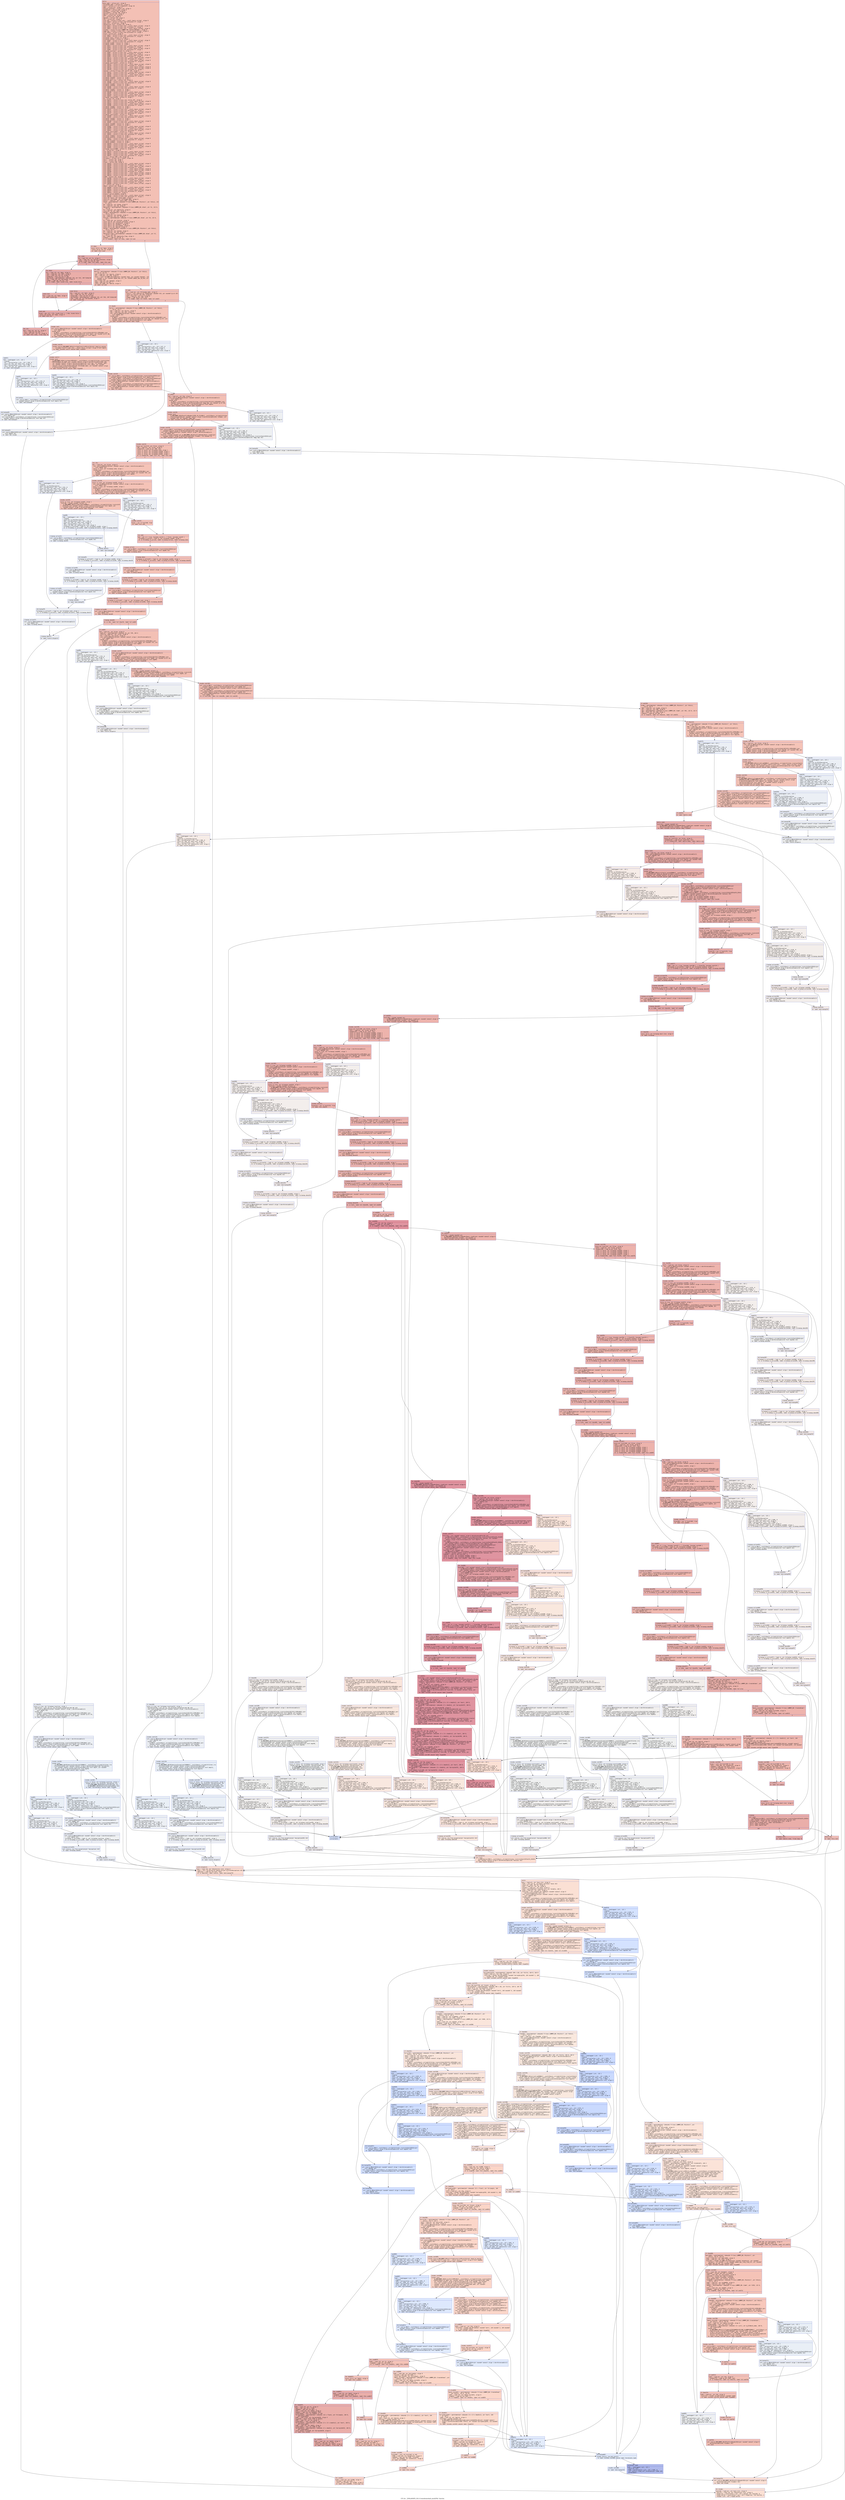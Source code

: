 digraph "CFG for '_ZN9LAMMPS_NS11CreateAtoms8add_meshEPKc' function" {
	label="CFG for '_ZN9LAMMPS_NS11CreateAtoms8add_meshEPKc' function";

	Node0x55e0692d6f70 [shape=record,color="#3d50c3ff", style=filled, fillcolor="#e5705870" fontname="Courier",label="{entry:\l|  %this.addr = alloca ptr, align 8\l  %filename.addr = alloca ptr, align 8\l  %vert = alloca [3 x [3 x double]], align 16\l  %mol = alloca ptr, align 8\l  %nlocal_previous = alloca i32, align 4\l  %atomlocal = alloca i64, align 8\l  %atomall = alloca i64, align 8\l  %ntriangle = alloca i64, align 8\l  %molid = alloca i32, align 4\l  %max = alloca i32, align 4\l  %i = alloca i32, align 4\l  %maxmol = alloca i32, align 4\l  %fp = alloca ptr, align 8\l  %ref.tmp = alloca %\"class.std::__cxx11::basic_string\", align 8\l  %ref.tmp10 = alloca %\"class.std::allocator.4\", align 1\l  %exn.slot = alloca ptr, align 8\l  %ehselector.slot = alloca i32, align 4\l  %ref.tmp11 = alloca %\"class.std::__cxx11::basic_string\", align 8\l  %ref.tmp12 = alloca %\"class.std::allocator.4\", align 1\l  %ref.tmp15 = alloca %\"class.std::__cxx11::basic_string\", align 8\l  %reader = alloca %\"class.LAMMPS_NS::TextFileReader\", align 8\l  %agg.tmp = alloca %\"class.std::__cxx11::basic_string\", align 8\l  %ref.tmp24 = alloca %\"class.std::allocator.4\", align 1\l  %line = alloca ptr, align 8\l  %ref.tmp35 = alloca %\"class.std::__cxx11::basic_string\", align 8\l  %ref.tmp36 = alloca %\"class.std::allocator.4\", align 1\l  %cleanup.cond = alloca i1, align 1\l  %cleanup.cond39 = alloca i1, align 1\l  %ref.tmp40 = alloca %\"class.std::__cxx11::basic_string\", align 8\l  %ref.tmp41 = alloca %\"class.std::allocator.4\", align 1\l  %cleanup.cond42 = alloca i1, align 1\l  %cleanup.cond45 = alloca i1, align 1\l  %ref.tmp75 = alloca %\"class.std::__cxx11::basic_string\", align 8\l  %ref.tmp76 = alloca %\"class.std::allocator.4\", align 1\l  %ref.tmp79 = alloca %\"class.std::__cxx11::basic_string\", align 8\l  %ref.tmp80 = alloca %\"class.std::allocator.4\", align 1\l  %cleanup.isactive = alloca i1, align 1\l  %ref.tmp94 = alloca %\"class.std::__cxx11::basic_string\", align 8\l  %ref.tmp95 = alloca %\"class.std::allocator.4\", align 1\l  %ref.tmp98 = alloca %\"class.std::__cxx11::basic_string\", align 8\l  %ref.tmp99 = alloca %\"class.std::allocator.4\", align 1\l  %ref.tmp111 = alloca %\"class.std::__cxx11::basic_string\", align 8\l  %ref.tmp112 = alloca %\"class.std::allocator.4\", align 1\l  %ref.tmp115 = alloca %\"class.std::__cxx11::basic_string\", align 8\l  %ref.tmp116 = alloca %\"class.std::allocator.4\", align 1\l  %cleanup.isactive121 = alloca i1, align 1\l  %ref.tmp133 = alloca %\"class.std::__cxx11::basic_string\", align 8\l  %ref.tmp134 = alloca %\"class.std::allocator.4\", align 1\l  %ref.tmp137 = alloca %\"class.std::__cxx11::basic_string\", align 8\l  %ref.tmp138 = alloca %\"class.std::__cxx11::basic_string\", align 8\l  %ref.tmp139 = alloca %\"class.std::allocator.4\", align 1\l  %values = alloca %\"class.std::vector.20\", align 8\l  %ref.tmp155 = alloca %\"class.std::__cxx11::basic_string\", align 8\l  %ref.tmp156 = alloca %\"class.std::allocator.4\", align 1\l  %ref.tmp167 = alloca %\"class.std::__cxx11::basic_string\", align 8\l  %ref.tmp168 = alloca %\"class.std::allocator.4\", align 1\l  %cleanup.cond169 = alloca i1, align 1\l  %cleanup.cond172 = alloca i1, align 1\l  %cleanup.dest.slot = alloca i32, align 4\l  %ref.tmp199 = alloca %\"class.std::__cxx11::basic_string\", align 8\l  %ref.tmp200 = alloca %\"class.std::allocator.4\", align 1\l  %cleanup.cond201 = alloca i1, align 1\l  %cleanup.cond204 = alloca i1, align 1\l  %ref.tmp205 = alloca %\"class.std::__cxx11::basic_string\", align 8\l  %ref.tmp206 = alloca %\"class.std::allocator.4\", align 1\l  %cleanup.cond207 = alloca i1, align 1\l  %cleanup.cond210 = alloca i1, align 1\l  %ref.tmp246 = alloca %\"class.std::__cxx11::basic_string\", align 8\l  %ref.tmp247 = alloca %\"class.std::allocator.4\", align 1\l  %ref.tmp250 = alloca %\"class.std::__cxx11::basic_string\", align 8\l  %ref.tmp251 = alloca %\"class.std::allocator.4\", align 1\l  %cleanup.isactive256 = alloca i1, align 1\l  %k = alloca i32, align 4\l  %ref.tmp271 = alloca %\"class.std::vector.20\", align 8\l  %ref.tmp272 = alloca %\"class.std::__cxx11::basic_string\", align 8\l  %ref.tmp273 = alloca %\"class.std::allocator.4\", align 1\l  %ref.tmp285 = alloca %\"class.std::__cxx11::basic_string\", align 8\l  %ref.tmp286 = alloca %\"class.std::allocator.4\", align 1\l  %cleanup.cond287 = alloca i1, align 1\l  %cleanup.cond290 = alloca i1, align 1\l  %ref.tmp312 = alloca %\"class.std::__cxx11::basic_string\", align 8\l  %ref.tmp313 = alloca %\"class.std::allocator.4\", align 1\l  %ref.tmp316 = alloca %\"class.std::__cxx11::basic_string\", align 8\l  %ref.tmp317 = alloca %\"class.std::allocator.4\", align 1\l  %cleanup.isactive322 = alloca i1, align 1\l  %ref.tmp360 = alloca %\"class.std::__cxx11::basic_string\", align 8\l  %ref.tmp361 = alloca %\"class.std::allocator.4\", align 1\l  %cleanup.cond362 = alloca i1, align 1\l  %cleanup.cond365 = alloca i1, align 1\l  %ref.tmp366 = alloca %\"class.std::__cxx11::basic_string\", align 8\l  %ref.tmp367 = alloca %\"class.std::allocator.4\", align 1\l  %cleanup.cond368 = alloca i1, align 1\l  %cleanup.cond371 = alloca i1, align 1\l  %ref.tmp407 = alloca %\"class.std::__cxx11::basic_string\", align 8\l  %ref.tmp408 = alloca %\"class.std::allocator.4\", align 1\l  %ref.tmp411 = alloca %\"class.std::__cxx11::basic_string\", align 8\l  %ref.tmp412 = alloca %\"class.std::allocator.4\", align 1\l  %cleanup.isactive417 = alloca i1, align 1\l  %ref.tmp431 = alloca %\"class.std::__cxx11::basic_string\", align 8\l  %ref.tmp432 = alloca %\"class.std::allocator.4\", align 1\l  %cleanup.cond433 = alloca i1, align 1\l  %cleanup.cond436 = alloca i1, align 1\l  %ref.tmp437 = alloca %\"class.std::__cxx11::basic_string\", align 8\l  %ref.tmp438 = alloca %\"class.std::allocator.4\", align 1\l  %cleanup.cond439 = alloca i1, align 1\l  %cleanup.cond442 = alloca i1, align 1\l  %ref.tmp478 = alloca %\"class.std::__cxx11::basic_string\", align 8\l  %ref.tmp479 = alloca %\"class.std::allocator.4\", align 1\l  %ref.tmp482 = alloca %\"class.std::__cxx11::basic_string\", align 8\l  %ref.tmp483 = alloca %\"class.std::allocator.4\", align 1\l  %cleanup.isactive488 = alloca i1, align 1\l  %e = alloca ptr, align 8\l  %ref.tmp515 = alloca %\"class.std::__cxx11::basic_string\", align 8\l  %ref.tmp517 = alloca %\"class.std::allocator.4\", align 1\l  %ref.tmp520 = alloca %\"class.std::__cxx11::basic_string\", align 8\l  %ref.tmp521 = alloca %\"class.std::allocator.4\", align 1\l  %title = alloca [80 x i8], align 16\l  %triangle = alloca [12 x float], align 16\l  %ntri = alloca i32, align 4\l  %attr = alloca i16, align 2\l  %count = alloca i64, align 8\l  %ref.tmp543 = alloca %\"class.std::__cxx11::basic_string\", align 8\l  %ref.tmp544 = alloca %\"class.std::allocator.4\", align 1\l  %ref.tmp547 = alloca %\"class.std::__cxx11::basic_string\", align 8\l  %ref.tmp548 = alloca %\"class.std::allocator.4\", align 1\l  %ref.tmp551 = alloca %\"class.std::__cxx11::basic_string\", align 8\l  %ref.tmp567 = alloca %\"class.std::__cxx11::basic_string\", align 8\l  %ref.tmp568 = alloca %\"class.std::allocator.4\", align 1\l  %ref.tmp571 = alloca %\"class.std::__cxx11::basic_string\", align 8\l  %ref.tmp572 = alloca %\"class.std::__cxx11::basic_string\", align 8\l  %ref.tmp574 = alloca %\"class.std::allocator.4\", align 1\l  %i588 = alloca i32, align 4\l  %ref.tmp598 = alloca %\"class.std::__cxx11::basic_string\", align 8\l  %ref.tmp599 = alloca %\"class.std::allocator.4\", align 1\l  %ref.tmp602 = alloca %\"class.std::__cxx11::basic_string\", align 8\l  %ref.tmp603 = alloca %\"class.std::allocator.4\", align 1\l  %ref.tmp606 = alloca %\"class.std::__cxx11::basic_string\", align 8\l  %j = alloca i32, align 4\l  %k622 = alloca i32, align 4\l  %ref.tmp666 = alloca %\"class.std::__cxx11::basic_string\", align 8\l  %ref.tmp667 = alloca %\"class.std::allocator.4\", align 1\l  %ref.tmp670 = alloca %\"class.std::__cxx11::basic_string\", align 8\l  %ref.tmp671 = alloca %\"class.std::allocator.4\", align 1\l  %ref.tmp674 = alloca ptr, align 8\l  %ratio = alloca double, align 8\l  %ref.tmp701 = alloca %\"class.std::__cxx11::basic_string\", align 8\l  %ref.tmp702 = alloca %\"class.std::allocator.4\", align 1\l  store ptr %this, ptr %this.addr, align 8\l  store ptr %filename, ptr %filename.addr, align 8\l  %this1 = load ptr, ptr %this.addr, align 8\l  %atom = getelementptr inbounds %\"class.LAMMPS_NS::Pointers\", ptr %this1, i32\l... 0, i32 6\l  %0 = load ptr, ptr %atom, align 8\l  %1 = load ptr, ptr %0, align 8\l  %molecule = getelementptr inbounds %\"class.LAMMPS_NS::Atom\", ptr %1, i32 0,\l... i32 54\l  %2 = load ptr, ptr %molecule, align 8\l  store ptr %2, ptr %mol, align 8\l  %atom2 = getelementptr inbounds %\"class.LAMMPS_NS::Pointers\", ptr %this1,\l... i32 0, i32 6\l  %3 = load ptr, ptr %atom2, align 8\l  %4 = load ptr, ptr %3, align 8\l  %nlocal = getelementptr inbounds %\"class.LAMMPS_NS::Atom\", ptr %4, i32 0,\l... i32 4\l  %5 = load i32, ptr %nlocal, align 8\l  store i32 %5, ptr %nlocal_previous, align 4\l  store i64 0, ptr %atomlocal, align 8\l  store i64 0, ptr %atomall, align 8\l  store i64 0, ptr %ntriangle, align 8\l  store i32 0, ptr %molid, align 4\l  %atom3 = getelementptr inbounds %\"class.LAMMPS_NS::Pointers\", ptr %this1,\l... i32 0, i32 6\l  %6 = load ptr, ptr %atom3, align 8\l  %7 = load ptr, ptr %6, align 8\l  %molecule_flag = getelementptr inbounds %\"class.LAMMPS_NS::Atom\", ptr %7,\l... i32 0, i32 143\l  %8 = load i32, ptr %molecule_flag, align 4\l  %tobool = icmp ne i32 %8, 0\l  br i1 %tobool, label %if.then, label %if.end\l|{<s0>T|<s1>F}}"];
	Node0x55e0692d6f70:s0 -> Node0x55e0692e9ba0[tooltip="entry -> if.then\nProbability 62.50%" ];
	Node0x55e0692d6f70:s1 -> Node0x55e0692e9c10[tooltip="entry -> if.end\nProbability 37.50%" ];
	Node0x55e0692e9ba0 [shape=record,color="#3d50c3ff", style=filled, fillcolor="#e8765c70" fontname="Courier",label="{if.then:\l|  store i32 0, ptr %max, align 4\l  store i32 0, ptr %i, align 4\l  br label %for.cond\l}"];
	Node0x55e0692e9ba0 -> Node0x55e0692e9e70[tooltip="if.then -> for.cond\nProbability 100.00%" ];
	Node0x55e0692e9e70 [shape=record,color="#3d50c3ff", style=filled, fillcolor="#d0473d70" fontname="Courier",label="{for.cond:\l|  %9 = load i32, ptr %i, align 4\l  %10 = load i32, ptr %nlocal_previous, align 4\l  %cmp = icmp slt i32 %9, %10\l  br i1 %cmp, label %for.body, label %for.end\l|{<s0>T|<s1>F}}"];
	Node0x55e0692e9e70:s0 -> Node0x55e0692ea110[tooltip="for.cond -> for.body\nProbability 96.88%" ];
	Node0x55e0692e9e70:s1 -> Node0x55e0692ea160[tooltip="for.cond -> for.end\nProbability 3.12%" ];
	Node0x55e0692ea110 [shape=record,color="#3d50c3ff", style=filled, fillcolor="#d0473d70" fontname="Courier",label="{for.body:\l|  %11 = load i32, ptr %max, align 4\l  %12 = load ptr, ptr %mol, align 8\l  %13 = load i32, ptr %i, align 4\l  %idxprom = sext i32 %13 to i64\l  %arrayidx = getelementptr inbounds i32, ptr %12, i64 %idxprom\l  %14 = load i32, ptr %arrayidx, align 4\l  %cmp4 = icmp sgt i32 %11, %14\l  br i1 %cmp4, label %cond.true, label %cond.false\l|{<s0>T|<s1>F}}"];
	Node0x55e0692ea110:s0 -> Node0x55e0692ea690[tooltip="for.body -> cond.true\nProbability 50.00%" ];
	Node0x55e0692ea110:s1 -> Node0x55e0692ea710[tooltip="for.body -> cond.false\nProbability 50.00%" ];
	Node0x55e0692ea690 [shape=record,color="#3d50c3ff", style=filled, fillcolor="#d6524470" fontname="Courier",label="{cond.true:\l|  %15 = load i32, ptr %max, align 4\l  br label %cond.end\l}"];
	Node0x55e0692ea690 -> Node0x55e0692ea8c0[tooltip="cond.true -> cond.end\nProbability 100.00%" ];
	Node0x55e0692ea710 [shape=record,color="#3d50c3ff", style=filled, fillcolor="#d6524470" fontname="Courier",label="{cond.false:\l|  %16 = load ptr, ptr %mol, align 8\l  %17 = load i32, ptr %i, align 4\l  %idxprom5 = sext i32 %17 to i64\l  %arrayidx6 = getelementptr inbounds i32, ptr %16, i64 %idxprom5\l  %18 = load i32, ptr %arrayidx6, align 4\l  br label %cond.end\l}"];
	Node0x55e0692ea710 -> Node0x55e0692ea8c0[tooltip="cond.false -> cond.end\nProbability 100.00%" ];
	Node0x55e0692ea8c0 [shape=record,color="#3d50c3ff", style=filled, fillcolor="#d0473d70" fontname="Courier",label="{cond.end:\l|  %cond = phi i32 [ %15, %cond.true ], [ %18, %cond.false ]\l  store i32 %cond, ptr %max, align 4\l  br label %for.inc\l}"];
	Node0x55e0692ea8c0 -> Node0x55e0692eadd0[tooltip="cond.end -> for.inc\nProbability 100.00%" ];
	Node0x55e0692eadd0 [shape=record,color="#3d50c3ff", style=filled, fillcolor="#d0473d70" fontname="Courier",label="{for.inc:\l|  %19 = load i32, ptr %i, align 4\l  %inc = add nsw i32 %19, 1\l  store i32 %inc, ptr %i, align 4\l  br label %for.cond, !llvm.loop !6\l}"];
	Node0x55e0692eadd0 -> Node0x55e0692e9e70[tooltip="for.inc -> for.cond\nProbability 100.00%" ];
	Node0x55e0692ea160 [shape=record,color="#3d50c3ff", style=filled, fillcolor="#e8765c70" fontname="Courier",label="{for.end:\l|  %world = getelementptr inbounds %\"class.LAMMPS_NS::Pointers\", ptr %this1,\l... i32 0, i32 16\l  %20 = load ptr, ptr %world, align 8\l  %21 = load ptr, ptr %20, align 8\l  %call = call i32 @MPI_Allreduce(ptr noundef %max, ptr noundef %maxmol, i32\l... noundef 1, ptr noundef @ompi_mpi_int, ptr noundef @ompi_mpi_op_max, ptr\l... noundef %21)\l  %22 = load i32, ptr %maxmol, align 4\l  %add = add nsw i32 %22, 1\l  store i32 %add, ptr %molid, align 4\l  br label %if.end\l}"];
	Node0x55e0692ea160 -> Node0x55e0692e9c10[tooltip="for.end -> if.end\nProbability 100.00%" ];
	Node0x55e0692e9c10 [shape=record,color="#3d50c3ff", style=filled, fillcolor="#e5705870" fontname="Courier",label="{if.end:\l|  %23 = load ptr, ptr %filename.addr, align 8\l  %call7 = call noalias ptr @fopen(ptr noundef %23, ptr noundef @.str.87)\l  store ptr %call7, ptr %fp, align 8\l  %24 = load ptr, ptr %fp, align 8\l  %cmp8 = icmp eq ptr %24, null\l  br i1 %cmp8, label %if.then9, label %if.end23\l|{<s0>T|<s1>F}}"];
	Node0x55e0692e9c10:s0 -> Node0x55e0692ebcf0[tooltip="if.end -> if.then9\nProbability 37.50%" ];
	Node0x55e0692e9c10:s1 -> Node0x55e0692ebd40[tooltip="if.end -> if.end23\nProbability 62.50%" ];
	Node0x55e0692ebcf0 [shape=record,color="#3d50c3ff", style=filled, fillcolor="#e97a5f70" fontname="Courier",label="{if.then9:\l|  %error = getelementptr inbounds %\"class.LAMMPS_NS::Pointers\", ptr %this1,\l... i32 0, i32 3\l  %25 = load ptr, ptr %error, align 8\l  %26 = load ptr, ptr %25, align 8\l  call void @_ZNSaIcEC1Ev(ptr noundef nonnull align 1 dereferenceable(1)\l... %ref.tmp10) #13\l  invoke void\l... @_ZNSt7__cxx1112basic_stringIcSt11char_traitsIcESaIcEEC2IS3_EEPKcRKS3_(ptr\l... noundef nonnull align 8 dereferenceable(32) %ref.tmp, ptr noundef @.str, ptr\l... noundef nonnull align 1 dereferenceable(1) %ref.tmp10)\l          to label %invoke.cont unwind label %lpad\l}"];
	Node0x55e0692ebcf0 -> Node0x55e0692ec1d0[tooltip="if.then9 -> invoke.cont\nProbability 100.00%" ];
	Node0x55e0692ebcf0 -> Node0x55e0692ec250[tooltip="if.then9 -> lpad\nProbability 0.00%" ];
	Node0x55e0692ec1d0 [shape=record,color="#3d50c3ff", style=filled, fillcolor="#e97a5f70" fontname="Courier",label="{invoke.cont:\l|  call void @_ZNSaIcEC1Ev(ptr noundef nonnull align 1 dereferenceable(1)\l... %ref.tmp12) #13\l  invoke void\l... @_ZNSt7__cxx1112basic_stringIcSt11char_traitsIcESaIcEEC2IS3_EEPKcRKS3_(ptr\l... noundef nonnull align 8 dereferenceable(32) %ref.tmp11, ptr noundef @.str.88,\l... ptr noundef nonnull align 1 dereferenceable(1) %ref.tmp12)\l          to label %invoke.cont14 unwind label %lpad13\l}"];
	Node0x55e0692ec1d0 -> Node0x55e0692ec5d0[tooltip="invoke.cont -> invoke.cont14\nProbability 100.00%" ];
	Node0x55e0692ec1d0 -> Node0x55e0692ec620[tooltip="invoke.cont -> lpad13\nProbability 0.00%" ];
	Node0x55e0692ec5d0 [shape=record,color="#3d50c3ff", style=filled, fillcolor="#e97a5f70" fontname="Courier",label="{invoke.cont14:\l|  invoke void @_ZN9LAMMPS_NS5utils11getsyserrorB5cxx11Ev(ptr dead_on_unwind\l... writable sret(%\"class.std::__cxx11::basic_string\") align 8 %ref.tmp15)\l          to label %invoke.cont17 unwind label %lpad16\l}"];
	Node0x55e0692ec5d0 -> Node0x55e0692ec580[tooltip="invoke.cont14 -> invoke.cont17\nProbability 100.00%" ];
	Node0x55e0692ec5d0 -> Node0x55e0692ec950[tooltip="invoke.cont14 -> lpad16\nProbability 0.00%" ];
	Node0x55e0692ec580 [shape=record,color="#3d50c3ff", style=filled, fillcolor="#e97a5f70" fontname="Courier",label="{invoke.cont17:\l|  invoke void\l... @_ZN9LAMMPS_NS5Error3oneIJRPKcNSt7__cxx1112basic_stringIcSt11char_traitsIcESaI\l...cEEEEEEvRKSA_iSC_DpOT_(ptr noundef nonnull align 8 dereferenceable(196) %26,\l... ptr noundef nonnull align 8 dereferenceable(32) %ref.tmp, i32 noundef 1047,\l... ptr noundef nonnull align 8 dereferenceable(32) %ref.tmp11, ptr noundef\l... nonnull align 8 dereferenceable(8) %filename.addr, ptr noundef nonnull align\l... 8 dereferenceable(32) %ref.tmp15)\l          to label %invoke.cont19 unwind label %lpad18\l}"];
	Node0x55e0692ec580 -> Node0x55e0692ecc10[tooltip="invoke.cont17 -> invoke.cont19\nProbability 100.00%" ];
	Node0x55e0692ec580 -> Node0x55e0692ecc90[tooltip="invoke.cont17 -> lpad18\nProbability 0.00%" ];
	Node0x55e0692ecc10 [shape=record,color="#3d50c3ff", style=filled, fillcolor="#e97a5f70" fontname="Courier",label="{invoke.cont19:\l|  call void @_ZNSt7__cxx1112basic_stringIcSt11char_traitsIcESaIcEED1Ev(ptr\l... noundef nonnull align 8 dereferenceable(32) %ref.tmp15) #13\l  call void @_ZNSt7__cxx1112basic_stringIcSt11char_traitsIcESaIcEED1Ev(ptr\l... noundef nonnull align 8 dereferenceable(32) %ref.tmp11) #13\l  call void @_ZNSaIcED1Ev(ptr noundef nonnull align 1 dereferenceable(1)\l... %ref.tmp12) #13\l  call void @_ZNSt7__cxx1112basic_stringIcSt11char_traitsIcESaIcEED1Ev(ptr\l... noundef nonnull align 8 dereferenceable(32) %ref.tmp) #13\l  call void @_ZNSaIcED1Ev(ptr noundef nonnull align 1 dereferenceable(1)\l... %ref.tmp10) #13\l  br label %if.end23\l}"];
	Node0x55e0692ecc10 -> Node0x55e0692ebd40[tooltip="invoke.cont19 -> if.end23\nProbability 100.00%" ];
	Node0x55e0692ec250 [shape=record,color="#3d50c3ff", style=filled, fillcolor="#d1dae970" fontname="Courier",label="{lpad:\l|  %27 = landingpad \{ ptr, i32 \}\l          cleanup\l  %28 = extractvalue \{ ptr, i32 \} %27, 0\l  store ptr %28, ptr %exn.slot, align 8\l  %29 = extractvalue \{ ptr, i32 \} %27, 1\l  store i32 %29, ptr %ehselector.slot, align 4\l  br label %ehcleanup22\l}"];
	Node0x55e0692ec250 -> Node0x55e0692ed860[tooltip="lpad -> ehcleanup22\nProbability 100.00%" ];
	Node0x55e0692ec620 [shape=record,color="#3d50c3ff", style=filled, fillcolor="#d1dae970" fontname="Courier",label="{lpad13:\l|  %30 = landingpad \{ ptr, i32 \}\l          cleanup\l  %31 = extractvalue \{ ptr, i32 \} %30, 0\l  store ptr %31, ptr %exn.slot, align 8\l  %32 = extractvalue \{ ptr, i32 \} %30, 1\l  store i32 %32, ptr %ehselector.slot, align 4\l  br label %ehcleanup20\l}"];
	Node0x55e0692ec620 -> Node0x55e0692edbd0[tooltip="lpad13 -> ehcleanup20\nProbability 100.00%" ];
	Node0x55e0692ec950 [shape=record,color="#3d50c3ff", style=filled, fillcolor="#d1dae970" fontname="Courier",label="{lpad16:\l|  %33 = landingpad \{ ptr, i32 \}\l          cleanup\l  %34 = extractvalue \{ ptr, i32 \} %33, 0\l  store ptr %34, ptr %exn.slot, align 8\l  %35 = extractvalue \{ ptr, i32 \} %33, 1\l  store i32 %35, ptr %ehselector.slot, align 4\l  br label %ehcleanup\l}"];
	Node0x55e0692ec950 -> Node0x55e0692e6510[tooltip="lpad16 -> ehcleanup\nProbability 100.00%" ];
	Node0x55e0692ecc90 [shape=record,color="#3d50c3ff", style=filled, fillcolor="#d1dae970" fontname="Courier",label="{lpad18:\l|  %36 = landingpad \{ ptr, i32 \}\l          cleanup\l  %37 = extractvalue \{ ptr, i32 \} %36, 0\l  store ptr %37, ptr %exn.slot, align 8\l  %38 = extractvalue \{ ptr, i32 \} %36, 1\l  store i32 %38, ptr %ehselector.slot, align 4\l  call void @_ZNSt7__cxx1112basic_stringIcSt11char_traitsIcESaIcEED1Ev(ptr\l... noundef nonnull align 8 dereferenceable(32) %ref.tmp15) #13\l  br label %ehcleanup\l}"];
	Node0x55e0692ecc90 -> Node0x55e0692e6510[tooltip="lpad18 -> ehcleanup\nProbability 100.00%" ];
	Node0x55e0692e6510 [shape=record,color="#3d50c3ff", style=filled, fillcolor="#d6dce470" fontname="Courier",label="{ehcleanup:\l|  call void @_ZNSt7__cxx1112basic_stringIcSt11char_traitsIcESaIcEED1Ev(ptr\l... noundef nonnull align 8 dereferenceable(32) %ref.tmp11) #13\l  br label %ehcleanup20\l}"];
	Node0x55e0692e6510 -> Node0x55e0692edbd0[tooltip="ehcleanup -> ehcleanup20\nProbability 100.00%" ];
	Node0x55e0692edbd0 [shape=record,color="#3d50c3ff", style=filled, fillcolor="#d9dce170" fontname="Courier",label="{ehcleanup20:\l|  call void @_ZNSaIcED1Ev(ptr noundef nonnull align 1 dereferenceable(1)\l... %ref.tmp12) #13\l  call void @_ZNSt7__cxx1112basic_stringIcSt11char_traitsIcESaIcEED1Ev(ptr\l... noundef nonnull align 8 dereferenceable(32) %ref.tmp) #13\l  br label %ehcleanup22\l}"];
	Node0x55e0692edbd0 -> Node0x55e0692ed860[tooltip="ehcleanup20 -> ehcleanup22\nProbability 100.00%" ];
	Node0x55e0692ed860 [shape=record,color="#3d50c3ff", style=filled, fillcolor="#dbdcde70" fontname="Courier",label="{ehcleanup22:\l|  call void @_ZNSaIcED1Ev(ptr noundef nonnull align 1 dereferenceable(1)\l... %ref.tmp10) #13\l  br label %eh.resume\l}"];
	Node0x55e0692ed860 -> Node0x55e0692ef660[tooltip="ehcleanup22 -> eh.resume\nProbability 100.00%" ];
	Node0x55e0692ebd40 [shape=record,color="#3d50c3ff", style=filled, fillcolor="#e5705870" fontname="Courier",label="{if.end23:\l|  %39 = load ptr, ptr %fp, align 8\l  call void @_ZNSaIcEC1Ev(ptr noundef nonnull align 1 dereferenceable(1)\l... %ref.tmp24) #13\l  invoke void\l... @_ZNSt7__cxx1112basic_stringIcSt11char_traitsIcESaIcEEC2IS3_EEPKcRKS3_(ptr\l... noundef nonnull align 8 dereferenceable(32) %agg.tmp, ptr noundef @.str.89,\l... ptr noundef nonnull align 1 dereferenceable(1) %ref.tmp24)\l          to label %invoke.cont26 unwind label %lpad25\l}"];
	Node0x55e0692ebd40 -> Node0x55e0692ef900[tooltip="if.end23 -> invoke.cont26\nProbability 100.00%" ];
	Node0x55e0692ebd40 -> Node0x55e0692ef950[tooltip="if.end23 -> lpad25\nProbability 0.00%" ];
	Node0x55e0692ef900 [shape=record,color="#3d50c3ff", style=filled, fillcolor="#e5705870" fontname="Courier",label="{invoke.cont26:\l|  invoke void\l... @_ZN9LAMMPS_NS14TextFileReaderC1EP8_IO_FILENSt7__cxx1112basic_stringIcSt11char\l..._traitsIcESaIcEEE(ptr noundef nonnull align 8 dereferenceable(65) %reader, ptr\l... noundef %39, ptr noundef %agg.tmp)\l          to label %invoke.cont28 unwind label %lpad27\l}"];
	Node0x55e0692ef900 -> Node0x55e0692ef8b0[tooltip="invoke.cont26 -> invoke.cont28\nProbability 100.00%" ];
	Node0x55e0692ef900 -> Node0x55e0692efbf0[tooltip="invoke.cont26 -> lpad27\nProbability 0.00%" ];
	Node0x55e0692ef8b0 [shape=record,color="#3d50c3ff", style=filled, fillcolor="#e5705870" fontname="Courier",label="{invoke.cont28:\l|  call void @_ZNSt7__cxx1112basic_stringIcSt11char_traitsIcESaIcEED1Ev(ptr\l... noundef nonnull align 8 dereferenceable(32) %agg.tmp) #13\l  call void @_ZNSaIcED1Ev(ptr noundef nonnull align 1 dereferenceable(1)\l... %ref.tmp24) #13\l  %call33 = invoke noundef ptr @_ZN9LAMMPS_NS14TextFileReader9next_lineEi(ptr\l... noundef nonnull align 8 dereferenceable(65) %reader, i32 noundef 0)\l          to label %invoke.cont32 unwind label %lpad31\l}"];
	Node0x55e0692ef8b0 -> Node0x55e0692f01b0[tooltip="invoke.cont28 -> invoke.cont32\nProbability 100.00%" ];
	Node0x55e0692ef8b0 -> Node0x55e0692f0200[tooltip="invoke.cont28 -> lpad31\nProbability 0.00%" ];
	Node0x55e0692f01b0 [shape=record,color="#3d50c3ff", style=filled, fillcolor="#e5705870" fontname="Courier",label="{invoke.cont32:\l|  store ptr %call33, ptr %line, align 8\l  %40 = load ptr, ptr %line, align 8\l  %tobool34 = icmp ne ptr %40, null\l  store i1 false, ptr %cleanup.cond, align 1\l  store i1 false, ptr %cleanup.cond39, align 1\l  store i1 false, ptr %cleanup.cond42, align 1\l  store i1 false, ptr %cleanup.cond45, align 1\l  br i1 %tobool34, label %lor.rhs, label %lor.end\l|{<s0>T|<s1>F}}"];
	Node0x55e0692f01b0:s0 -> Node0x55e0692f09c0[tooltip="invoke.cont32 -> lor.rhs\nProbability 62.50%" ];
	Node0x55e0692f01b0:s1 -> Node0x55e0692f0a10[tooltip="invoke.cont32 -> lor.end\nProbability 37.50%" ];
	Node0x55e0692f09c0 [shape=record,color="#3d50c3ff", style=filled, fillcolor="#e8765c70" fontname="Courier",label="{lor.rhs:\l|  %41 = load ptr, ptr %line, align 8\l  call void @_ZNSaIcEC1Ev(ptr noundef nonnull align 1 dereferenceable(1)\l... %ref.tmp36) #13\l  store i1 true, ptr %cleanup.cond, align 1\l  invoke void\l... @_ZNSt7__cxx1112basic_stringIcSt11char_traitsIcESaIcEEC2IS3_EEPKcRKS3_(ptr\l... noundef nonnull align 8 dereferenceable(32) %ref.tmp35, ptr noundef %41, ptr\l... noundef nonnull align 1 dereferenceable(1) %ref.tmp36)\l          to label %invoke.cont38 unwind label %lpad37\l}"];
	Node0x55e0692f09c0 -> Node0x55e0692f0e60[tooltip="lor.rhs -> invoke.cont38\nProbability 100.00%" ];
	Node0x55e0692f09c0 -> Node0x55e0692f0ee0[tooltip="lor.rhs -> lpad37\nProbability 0.00%" ];
	Node0x55e0692f0e60 [shape=record,color="#3d50c3ff", style=filled, fillcolor="#e8765c70" fontname="Courier",label="{invoke.cont38:\l|  store i1 true, ptr %cleanup.cond39, align 1\l  call void @_ZNSaIcEC1Ev(ptr noundef nonnull align 1 dereferenceable(1)\l... %ref.tmp41) #13\l  store i1 true, ptr %cleanup.cond42, align 1\l  invoke void\l... @_ZNSt7__cxx1112basic_stringIcSt11char_traitsIcESaIcEEC2IS3_EEPKcRKS3_(ptr\l... noundef nonnull align 8 dereferenceable(32) %ref.tmp40, ptr noundef @.str.90,\l... ptr noundef nonnull align 1 dereferenceable(1) %ref.tmp41)\l          to label %invoke.cont44 unwind label %lpad43\l}"];
	Node0x55e0692f0e60 -> Node0x55e0692f13a0[tooltip="invoke.cont38 -> invoke.cont44\nProbability 100.00%" ];
	Node0x55e0692f0e60 -> Node0x55e0692f13f0[tooltip="invoke.cont38 -> lpad43\nProbability 0.00%" ];
	Node0x55e0692f13a0 [shape=record,color="#3d50c3ff", style=filled, fillcolor="#e8765c70" fontname="Courier",label="{invoke.cont44:\l|  store i1 true, ptr %cleanup.cond45, align 1\l  %call48 = invoke noundef zeroext i1\l... @_ZN9LAMMPS_NS5utils8strmatchERKNSt7__cxx1112basic_stringIcSt11char_traitsIcES\l...aIcEEES8_(ptr noundef nonnull align 8 dereferenceable(32) %ref.tmp35, ptr\l... noundef nonnull align 8 dereferenceable(32) %ref.tmp40)\l          to label %invoke.cont47 unwind label %lpad46\l}"];
	Node0x55e0692f13a0 -> Node0x55e0692f1350[tooltip="invoke.cont44 -> invoke.cont47\nProbability 100.00%" ];
	Node0x55e0692f13a0 -> Node0x55e0692f1780[tooltip="invoke.cont44 -> lpad46\nProbability 0.00%" ];
	Node0x55e0692f1350 [shape=record,color="#3d50c3ff", style=filled, fillcolor="#e8765c70" fontname="Courier",label="{invoke.cont47:\l|  %lnot = xor i1 %call48, true\l  br label %lor.end\l}"];
	Node0x55e0692f1350 -> Node0x55e0692f0a10[tooltip="invoke.cont47 -> lor.end\nProbability 100.00%" ];
	Node0x55e0692f0a10 [shape=record,color="#3d50c3ff", style=filled, fillcolor="#e5705870" fontname="Courier",label="{lor.end:\l|  %42 = phi i1 [ true, %invoke.cont32 ], [ %lnot, %invoke.cont47 ]\l  %cleanup.is_active = load i1, ptr %cleanup.cond45, align 1\l  br i1 %cleanup.is_active, label %cleanup.action, label %cleanup.done\l|{<s0>T|<s1>F}}"];
	Node0x55e0692f0a10:s0 -> Node0x55e0692f1cb0[tooltip="lor.end -> cleanup.action\nProbability 50.00%" ];
	Node0x55e0692f0a10:s1 -> Node0x55e0692f1d00[tooltip="lor.end -> cleanup.done\nProbability 50.00%" ];
	Node0x55e0692f1cb0 [shape=record,color="#3d50c3ff", style=filled, fillcolor="#e8765c70" fontname="Courier",label="{cleanup.action:\l|  call void @_ZNSt7__cxx1112basic_stringIcSt11char_traitsIcESaIcEED1Ev(ptr\l... noundef nonnull align 8 dereferenceable(32) %ref.tmp40) #13\l  br label %cleanup.done\l}"];
	Node0x55e0692f1cb0 -> Node0x55e0692f1d00[tooltip="cleanup.action -> cleanup.done\nProbability 100.00%" ];
	Node0x55e0692f1d00 [shape=record,color="#3d50c3ff", style=filled, fillcolor="#e5705870" fontname="Courier",label="{cleanup.done:\l|  %cleanup.is_active53 = load i1, ptr %cleanup.cond42, align 1\l  br i1 %cleanup.is_active53, label %cleanup.action54, label %cleanup.done55\l|{<s0>T|<s1>F}}"];
	Node0x55e0692f1d00:s0 -> Node0x55e0692f1e60[tooltip="cleanup.done -> cleanup.action54\nProbability 50.00%" ];
	Node0x55e0692f1d00:s1 -> Node0x55e0692f2160[tooltip="cleanup.done -> cleanup.done55\nProbability 50.00%" ];
	Node0x55e0692f1e60 [shape=record,color="#3d50c3ff", style=filled, fillcolor="#e8765c70" fontname="Courier",label="{cleanup.action54:\l|  call void @_ZNSaIcED1Ev(ptr noundef nonnull align 1 dereferenceable(1)\l... %ref.tmp41) #13\l  br label %cleanup.done55\l}"];
	Node0x55e0692f1e60 -> Node0x55e0692f2160[tooltip="cleanup.action54 -> cleanup.done55\nProbability 100.00%" ];
	Node0x55e0692f2160 [shape=record,color="#3d50c3ff", style=filled, fillcolor="#e5705870" fontname="Courier",label="{cleanup.done55:\l|  %cleanup.is_active60 = load i1, ptr %cleanup.cond39, align 1\l  br i1 %cleanup.is_active60, label %cleanup.action61, label %cleanup.done62\l|{<s0>T|<s1>F}}"];
	Node0x55e0692f2160:s0 -> Node0x55e0692f24f0[tooltip="cleanup.done55 -> cleanup.action61\nProbability 50.00%" ];
	Node0x55e0692f2160:s1 -> Node0x55e0692f2540[tooltip="cleanup.done55 -> cleanup.done62\nProbability 50.00%" ];
	Node0x55e0692f24f0 [shape=record,color="#3d50c3ff", style=filled, fillcolor="#e8765c70" fontname="Courier",label="{cleanup.action61:\l|  call void @_ZNSt7__cxx1112basic_stringIcSt11char_traitsIcESaIcEED1Ev(ptr\l... noundef nonnull align 8 dereferenceable(32) %ref.tmp35) #13\l  br label %cleanup.done62\l}"];
	Node0x55e0692f24f0 -> Node0x55e0692f2540[tooltip="cleanup.action61 -> cleanup.done62\nProbability 100.00%" ];
	Node0x55e0692f2540 [shape=record,color="#3d50c3ff", style=filled, fillcolor="#e5705870" fontname="Courier",label="{cleanup.done62:\l|  %cleanup.is_active67 = load i1, ptr %cleanup.cond, align 1\l  br i1 %cleanup.is_active67, label %cleanup.action68, label %cleanup.done69\l|{<s0>T|<s1>F}}"];
	Node0x55e0692f2540:s0 -> Node0x55e0692f2670[tooltip="cleanup.done62 -> cleanup.action68\nProbability 50.00%" ];
	Node0x55e0692f2540:s1 -> Node0x55e0692f2920[tooltip="cleanup.done62 -> cleanup.done69\nProbability 50.00%" ];
	Node0x55e0692f2670 [shape=record,color="#3d50c3ff", style=filled, fillcolor="#e8765c70" fontname="Courier",label="{cleanup.action68:\l|  call void @_ZNSaIcED1Ev(ptr noundef nonnull align 1 dereferenceable(1)\l... %ref.tmp36) #13\l  br label %cleanup.done69\l}"];
	Node0x55e0692f2670 -> Node0x55e0692f2920[tooltip="cleanup.action68 -> cleanup.done69\nProbability 100.00%" ];
	Node0x55e0692f2920 [shape=record,color="#3d50c3ff", style=filled, fillcolor="#e5705870" fontname="Courier",label="{cleanup.done69:\l|  br i1 %42, label %if.then74, label %if.end93\l|{<s0>T|<s1>F}}"];
	Node0x55e0692f2920:s0 -> Node0x55e0692f2bd0[tooltip="cleanup.done69 -> if.then74\nProbability 0.00%" ];
	Node0x55e0692f2920:s1 -> Node0x55e0692f2c20[tooltip="cleanup.done69 -> if.end93\nProbability 100.00%" ];
	Node0x55e0692f2bd0 [shape=record,color="#3d50c3ff", style=filled, fillcolor="#d9dce170" fontname="Courier",label="{if.then74:\l|  store i1 true, ptr %cleanup.isactive, align 1\l  %exception = call ptr @__cxa_allocate_exception(i64 40) #13\l  call void @_ZNSaIcEC1Ev(ptr noundef nonnull align 1 dereferenceable(1)\l... %ref.tmp76) #13\l  invoke void\l... @_ZNSt7__cxx1112basic_stringIcSt11char_traitsIcESaIcEEC2IS3_EEPKcRKS3_(ptr\l... noundef nonnull align 8 dereferenceable(32) %ref.tmp75, ptr noundef @.str.91,\l... ptr noundef nonnull align 1 dereferenceable(1) %ref.tmp76)\l          to label %invoke.cont78 unwind label %lpad77\l}"];
	Node0x55e0692f2bd0 -> Node0x55e0692f3140[tooltip="if.then74 -> invoke.cont78\nProbability 50.00%" ];
	Node0x55e0692f2bd0 -> Node0x55e0692f3220[tooltip="if.then74 -> lpad77\nProbability 50.00%" ];
	Node0x55e0692f3140 [shape=record,color="#3d50c3ff", style=filled, fillcolor="#d4dbe670" fontname="Courier",label="{invoke.cont78:\l|  call void @_ZNSaIcEC1Ev(ptr noundef nonnull align 1 dereferenceable(1)\l... %ref.tmp80) #13\l  invoke void\l... @_ZNSt7__cxx1112basic_stringIcSt11char_traitsIcESaIcEEC2IS3_EEPKcRKS3_(ptr\l... noundef nonnull align 8 dereferenceable(32) %ref.tmp79, ptr noundef @.str.92,\l... ptr noundef nonnull align 1 dereferenceable(1) %ref.tmp80)\l          to label %invoke.cont82 unwind label %lpad81\l}"];
	Node0x55e0692f3140 -> Node0x55e0692f35a0[tooltip="invoke.cont78 -> invoke.cont82\nProbability 50.00%" ];
	Node0x55e0692f3140 -> Node0x55e0692f35f0[tooltip="invoke.cont78 -> lpad81\nProbability 50.00%" ];
	Node0x55e0692f35a0 [shape=record,color="#3d50c3ff", style=filled, fillcolor="#cedaeb70" fontname="Courier",label="{invoke.cont82:\l|  invoke void\l... @_ZN9LAMMPS_NS18TokenizerExceptionC1ERKNSt7__cxx1112basic_stringIcSt11char_tra\l...itsIcESaIcEEES8_(ptr noundef nonnull align 8 dereferenceable(40) %exception,\l... ptr noundef nonnull align 8 dereferenceable(32) %ref.tmp75, ptr noundef\l... nonnull align 8 dereferenceable(32) %ref.tmp79)\l          to label %invoke.cont84 unwind label %lpad83\l}"];
	Node0x55e0692f35a0 -> Node0x55e0692f3550[tooltip="invoke.cont82 -> invoke.cont84\nProbability 50.00%" ];
	Node0x55e0692f35a0 -> Node0x55e0692f3950[tooltip="invoke.cont82 -> lpad83\nProbability 50.00%" ];
	Node0x55e0692f3550 [shape=record,color="#3d50c3ff", style=filled, fillcolor="#c7d7f070" fontname="Courier",label="{invoke.cont84:\l|  store i1 false, ptr %cleanup.isactive, align 1\l  invoke void @__cxa_throw(ptr %exception, ptr\l... @_ZTIN9LAMMPS_NS18TokenizerExceptionE, ptr\l... @_ZN9LAMMPS_NS18TokenizerExceptionD2Ev) #14\l          to label %unreachable unwind label %lpad83\l}"];
	Node0x55e0692f3550 -> Node0x55e0692f3de0[tooltip="invoke.cont84 -> unreachable\nProbability 0.00%" ];
	Node0x55e0692f3550 -> Node0x55e0692f3950[tooltip="invoke.cont84 -> lpad83\nProbability 100.00%" ];
	Node0x55e0692ef950 [shape=record,color="#3d50c3ff", style=filled, fillcolor="#d9dce170" fontname="Courier",label="{lpad25:\l|  %43 = landingpad \{ ptr, i32 \}\l          cleanup\l  %44 = extractvalue \{ ptr, i32 \} %43, 0\l  store ptr %44, ptr %exn.slot, align 8\l  %45 = extractvalue \{ ptr, i32 \} %43, 1\l  store i32 %45, ptr %ehselector.slot, align 4\l  br label %ehcleanup30\l}"];
	Node0x55e0692ef950 -> Node0x55e0692f4300[tooltip="lpad25 -> ehcleanup30\nProbability 100.00%" ];
	Node0x55e0692efbf0 [shape=record,color="#3d50c3ff", style=filled, fillcolor="#d9dce170" fontname="Courier",label="{lpad27:\l|  %46 = landingpad \{ ptr, i32 \}\l          cleanup\l  %47 = extractvalue \{ ptr, i32 \} %46, 0\l  store ptr %47, ptr %exn.slot, align 8\l  %48 = extractvalue \{ ptr, i32 \} %46, 1\l  store i32 %48, ptr %ehselector.slot, align 4\l  call void @_ZNSt7__cxx1112basic_stringIcSt11char_traitsIcESaIcEED1Ev(ptr\l... noundef nonnull align 8 dereferenceable(32) %agg.tmp) #13\l  br label %ehcleanup30\l}"];
	Node0x55e0692efbf0 -> Node0x55e0692f4300[tooltip="lpad27 -> ehcleanup30\nProbability 100.00%" ];
	Node0x55e0692f4300 [shape=record,color="#3d50c3ff", style=filled, fillcolor="#dedcdb70" fontname="Courier",label="{ehcleanup30:\l|  call void @_ZNSaIcED1Ev(ptr noundef nonnull align 1 dereferenceable(1)\l... %ref.tmp24) #13\l  br label %eh.resume\l}"];
	Node0x55e0692f4300 -> Node0x55e0692ef660[tooltip="ehcleanup30 -> eh.resume\nProbability 100.00%" ];
	Node0x55e0692f0200 [shape=record,color="#3d50c3ff", style=filled, fillcolor="#ead5c970" fontname="Courier",label="{lpad31:\l|  %49 = landingpad \{ ptr, i32 \}\l          cleanup\l          catch ptr @_ZTISt9exception\l  %50 = extractvalue \{ ptr, i32 \} %49, 0\l  store ptr %50, ptr %exn.slot, align 8\l  %51 = extractvalue \{ ptr, i32 \} %49, 1\l  store i32 %51, ptr %ehselector.slot, align 4\l  br label %catch.dispatch\l}"];
	Node0x55e0692f0200 -> Node0x55e0692f5450[tooltip="lpad31 -> catch.dispatch\nProbability 100.00%" ];
	Node0x55e0692f0ee0 [shape=record,color="#3d50c3ff", style=filled, fillcolor="#d4dbe670" fontname="Courier",label="{lpad37:\l|  %52 = landingpad \{ ptr, i32 \}\l          cleanup\l          catch ptr @_ZTISt9exception\l  %53 = extractvalue \{ ptr, i32 \} %52, 0\l  store ptr %53, ptr %exn.slot, align 8\l  %54 = extractvalue \{ ptr, i32 \} %52, 1\l  store i32 %54, ptr %ehselector.slot, align 4\l  br label %ehcleanup70\l}"];
	Node0x55e0692f0ee0 -> Node0x55e0692f57f0[tooltip="lpad37 -> ehcleanup70\nProbability 100.00%" ];
	Node0x55e0692f13f0 [shape=record,color="#3d50c3ff", style=filled, fillcolor="#d4dbe670" fontname="Courier",label="{lpad43:\l|  %55 = landingpad \{ ptr, i32 \}\l          cleanup\l          catch ptr @_ZTISt9exception\l  %56 = extractvalue \{ ptr, i32 \} %55, 0\l  store ptr %56, ptr %exn.slot, align 8\l  %57 = extractvalue \{ ptr, i32 \} %55, 1\l  store i32 %57, ptr %ehselector.slot, align 4\l  br label %ehcleanup56\l}"];
	Node0x55e0692f13f0 -> Node0x55e0692f5bf0[tooltip="lpad43 -> ehcleanup56\nProbability 100.00%" ];
	Node0x55e0692f1780 [shape=record,color="#3d50c3ff", style=filled, fillcolor="#d4dbe670" fontname="Courier",label="{lpad46:\l|  %58 = landingpad \{ ptr, i32 \}\l          cleanup\l          catch ptr @_ZTISt9exception\l  %59 = extractvalue \{ ptr, i32 \} %58, 0\l  store ptr %59, ptr %exn.slot, align 8\l  %60 = extractvalue \{ ptr, i32 \} %58, 1\l  store i32 %60, ptr %ehselector.slot, align 4\l  %cleanup.is_active50 = load i1, ptr %cleanup.cond45, align 1\l  br i1 %cleanup.is_active50, label %cleanup.action51, label %cleanup.done52\l|{<s0>T|<s1>F}}"];
	Node0x55e0692f1780:s0 -> Node0x55e0692f60d0[tooltip="lpad46 -> cleanup.action51\nProbability 50.00%" ];
	Node0x55e0692f1780:s1 -> Node0x55e0692f6180[tooltip="lpad46 -> cleanup.done52\nProbability 50.00%" ];
	Node0x55e0692f60d0 [shape=record,color="#3d50c3ff", style=filled, fillcolor="#d1dae970" fontname="Courier",label="{cleanup.action51:\l|  call void @_ZNSt7__cxx1112basic_stringIcSt11char_traitsIcESaIcEED1Ev(ptr\l... noundef nonnull align 8 dereferenceable(32) %ref.tmp40) #13\l  br label %cleanup.done52\l}"];
	Node0x55e0692f60d0 -> Node0x55e0692f6180[tooltip="cleanup.action51 -> cleanup.done52\nProbability 100.00%" ];
	Node0x55e0692f6180 [shape=record,color="#3d50c3ff", style=filled, fillcolor="#d4dbe670" fontname="Courier",label="{cleanup.done52:\l|  br label %ehcleanup56\l}"];
	Node0x55e0692f6180 -> Node0x55e0692f5bf0[tooltip="cleanup.done52 -> ehcleanup56\nProbability 100.00%" ];
	Node0x55e0692f5bf0 [shape=record,color="#3d50c3ff", style=filled, fillcolor="#d9dce170" fontname="Courier",label="{ehcleanup56:\l|  %cleanup.is_active57 = load i1, ptr %cleanup.cond42, align 1\l  br i1 %cleanup.is_active57, label %cleanup.action58, label %cleanup.done59\l|{<s0>T|<s1>F}}"];
	Node0x55e0692f5bf0:s0 -> Node0x55e0692f6310[tooltip="ehcleanup56 -> cleanup.action58\nProbability 50.00%" ];
	Node0x55e0692f5bf0:s1 -> Node0x55e0692f6630[tooltip="ehcleanup56 -> cleanup.done59\nProbability 50.00%" ];
	Node0x55e0692f6310 [shape=record,color="#3d50c3ff", style=filled, fillcolor="#d4dbe670" fontname="Courier",label="{cleanup.action58:\l|  call void @_ZNSaIcED1Ev(ptr noundef nonnull align 1 dereferenceable(1)\l... %ref.tmp41) #13\l  br label %cleanup.done59\l}"];
	Node0x55e0692f6310 -> Node0x55e0692f6630[tooltip="cleanup.action58 -> cleanup.done59\nProbability 100.00%" ];
	Node0x55e0692f6630 [shape=record,color="#3d50c3ff", style=filled, fillcolor="#d9dce170" fontname="Courier",label="{cleanup.done59:\l|  %cleanup.is_active64 = load i1, ptr %cleanup.cond39, align 1\l  br i1 %cleanup.is_active64, label %cleanup.action65, label %cleanup.done66\l|{<s0>T|<s1>F}}"];
	Node0x55e0692f6630:s0 -> Node0x55e0692f69c0[tooltip="cleanup.done59 -> cleanup.action65\nProbability 50.00%" ];
	Node0x55e0692f6630:s1 -> Node0x55e0692f6a10[tooltip="cleanup.done59 -> cleanup.done66\nProbability 50.00%" ];
	Node0x55e0692f69c0 [shape=record,color="#3d50c3ff", style=filled, fillcolor="#d4dbe670" fontname="Courier",label="{cleanup.action65:\l|  call void @_ZNSt7__cxx1112basic_stringIcSt11char_traitsIcESaIcEED1Ev(ptr\l... noundef nonnull align 8 dereferenceable(32) %ref.tmp35) #13\l  br label %cleanup.done66\l}"];
	Node0x55e0692f69c0 -> Node0x55e0692f6a10[tooltip="cleanup.action65 -> cleanup.done66\nProbability 100.00%" ];
	Node0x55e0692f6a10 [shape=record,color="#3d50c3ff", style=filled, fillcolor="#d9dce170" fontname="Courier",label="{cleanup.done66:\l|  br label %ehcleanup70\l}"];
	Node0x55e0692f6a10 -> Node0x55e0692f57f0[tooltip="cleanup.done66 -> ehcleanup70\nProbability 100.00%" ];
	Node0x55e0692f57f0 [shape=record,color="#3d50c3ff", style=filled, fillcolor="#dbdcde70" fontname="Courier",label="{ehcleanup70:\l|  %cleanup.is_active71 = load i1, ptr %cleanup.cond, align 1\l  br i1 %cleanup.is_active71, label %cleanup.action72, label %cleanup.done73\l|{<s0>T|<s1>F}}"];
	Node0x55e0692f57f0:s0 -> Node0x55e0692f6b40[tooltip="ehcleanup70 -> cleanup.action72\nProbability 50.00%" ];
	Node0x55e0692f57f0:s1 -> Node0x55e0692f6e60[tooltip="ehcleanup70 -> cleanup.done73\nProbability 50.00%" ];
	Node0x55e0692f6b40 [shape=record,color="#3d50c3ff", style=filled, fillcolor="#d9dce170" fontname="Courier",label="{cleanup.action72:\l|  call void @_ZNSaIcED1Ev(ptr noundef nonnull align 1 dereferenceable(1)\l... %ref.tmp36) #13\l  br label %cleanup.done73\l}"];
	Node0x55e0692f6b40 -> Node0x55e0692f6e60[tooltip="cleanup.action72 -> cleanup.done73\nProbability 100.00%" ];
	Node0x55e0692f6e60 [shape=record,color="#3d50c3ff", style=filled, fillcolor="#dbdcde70" fontname="Courier",label="{cleanup.done73:\l|  br label %catch.dispatch\l}"];
	Node0x55e0692f6e60 -> Node0x55e0692f5450[tooltip="cleanup.done73 -> catch.dispatch\nProbability 100.00%" ];
	Node0x55e0692f3220 [shape=record,color="#3d50c3ff", style=filled, fillcolor="#d4dbe670" fontname="Courier",label="{lpad77:\l|  %61 = landingpad \{ ptr, i32 \}\l          cleanup\l          catch ptr @_ZTISt9exception\l  %62 = extractvalue \{ ptr, i32 \} %61, 0\l  store ptr %62, ptr %exn.slot, align 8\l  %63 = extractvalue \{ ptr, i32 \} %61, 1\l  store i32 %63, ptr %ehselector.slot, align 4\l  br label %ehcleanup88\l}"];
	Node0x55e0692f3220 -> Node0x55e0692f7430[tooltip="lpad77 -> ehcleanup88\nProbability 100.00%" ];
	Node0x55e0692f35f0 [shape=record,color="#3d50c3ff", style=filled, fillcolor="#cedaeb70" fontname="Courier",label="{lpad81:\l|  %64 = landingpad \{ ptr, i32 \}\l          cleanup\l          catch ptr @_ZTISt9exception\l  %65 = extractvalue \{ ptr, i32 \} %64, 0\l  store ptr %65, ptr %exn.slot, align 8\l  %66 = extractvalue \{ ptr, i32 \} %64, 1\l  store i32 %66, ptr %ehselector.slot, align 4\l  br label %ehcleanup86\l}"];
	Node0x55e0692f35f0 -> Node0x55e0692f77d0[tooltip="lpad81 -> ehcleanup86\nProbability 100.00%" ];
	Node0x55e0692f3950 [shape=record,color="#3d50c3ff", style=filled, fillcolor="#cedaeb70" fontname="Courier",label="{lpad83:\l|  %67 = landingpad \{ ptr, i32 \}\l          cleanup\l          catch ptr @_ZTISt9exception\l  %68 = extractvalue \{ ptr, i32 \} %67, 0\l  store ptr %68, ptr %exn.slot, align 8\l  %69 = extractvalue \{ ptr, i32 \} %67, 1\l  store i32 %69, ptr %ehselector.slot, align 4\l  call void @_ZNSt7__cxx1112basic_stringIcSt11char_traitsIcESaIcEED1Ev(ptr\l... noundef nonnull align 8 dereferenceable(32) %ref.tmp79) #13\l  br label %ehcleanup86\l}"];
	Node0x55e0692f3950 -> Node0x55e0692f77d0[tooltip="lpad83 -> ehcleanup86\nProbability 100.00%" ];
	Node0x55e0692f77d0 [shape=record,color="#3d50c3ff", style=filled, fillcolor="#d4dbe670" fontname="Courier",label="{ehcleanup86:\l|  call void @_ZNSaIcED1Ev(ptr noundef nonnull align 1 dereferenceable(1)\l... %ref.tmp80) #13\l  call void @_ZNSt7__cxx1112basic_stringIcSt11char_traitsIcESaIcEED1Ev(ptr\l... noundef nonnull align 8 dereferenceable(32) %ref.tmp75) #13\l  br label %ehcleanup88\l}"];
	Node0x55e0692f77d0 -> Node0x55e0692f7430[tooltip="ehcleanup86 -> ehcleanup88\nProbability 100.00%" ];
	Node0x55e0692f7430 [shape=record,color="#3d50c3ff", style=filled, fillcolor="#d9dce170" fontname="Courier",label="{ehcleanup88:\l|  call void @_ZNSaIcED1Ev(ptr noundef nonnull align 1 dereferenceable(1)\l... %ref.tmp76) #13\l  %cleanup.is_active90 = load i1, ptr %cleanup.isactive, align 1\l  br i1 %cleanup.is_active90, label %cleanup.action91, label %cleanup.done92\l|{<s0>T|<s1>F}}"];
	Node0x55e0692f7430:s0 -> Node0x55e0692f8170[tooltip="ehcleanup88 -> cleanup.action91\nProbability 50.00%" ];
	Node0x55e0692f7430:s1 -> Node0x55e0692f81c0[tooltip="ehcleanup88 -> cleanup.done92\nProbability 50.00%" ];
	Node0x55e0692f8170 [shape=record,color="#3d50c3ff", style=filled, fillcolor="#d4dbe670" fontname="Courier",label="{cleanup.action91:\l|  call void @__cxa_free_exception(ptr %exception) #13\l  br label %cleanup.done92\l}"];
	Node0x55e0692f8170 -> Node0x55e0692f81c0[tooltip="cleanup.action91 -> cleanup.done92\nProbability 100.00%" ];
	Node0x55e0692f81c0 [shape=record,color="#3d50c3ff", style=filled, fillcolor="#d9dce170" fontname="Courier",label="{cleanup.done92:\l|  br label %catch.dispatch\l}"];
	Node0x55e0692f81c0 -> Node0x55e0692f5450[tooltip="cleanup.done92 -> catch.dispatch\nProbability 100.00%" ];
	Node0x55e0692f2c20 [shape=record,color="#3d50c3ff", style=filled, fillcolor="#e5705870" fontname="Courier",label="{if.end93:\l|  %70 = load ptr, ptr %line, align 8\l  %add.ptr = getelementptr inbounds i8, ptr %70, i64 6\l  store ptr %add.ptr, ptr %line, align 8\l  %71 = load ptr, ptr %line, align 8\l  call void @_ZNSaIcEC1Ev(ptr noundef nonnull align 1 dereferenceable(1)\l... %ref.tmp95) #13\l  invoke void\l... @_ZNSt7__cxx1112basic_stringIcSt11char_traitsIcESaIcEEC2IS3_EEPKcRKS3_(ptr\l... noundef nonnull align 8 dereferenceable(32) %ref.tmp94, ptr noundef %71, ptr\l... noundef nonnull align 1 dereferenceable(1) %ref.tmp95)\l          to label %invoke.cont97 unwind label %lpad96\l}"];
	Node0x55e0692f2c20 -> Node0x55e0692f8940[tooltip="if.end93 -> invoke.cont97\nProbability 100.00%" ];
	Node0x55e0692f2c20 -> Node0x55e0692f8990[tooltip="if.end93 -> lpad96\nProbability 0.00%" ];
	Node0x55e0692f8940 [shape=record,color="#3d50c3ff", style=filled, fillcolor="#e5705870" fontname="Courier",label="{invoke.cont97:\l|  call void @_ZNSaIcEC1Ev(ptr noundef nonnull align 1 dereferenceable(1)\l... %ref.tmp99) #13\l  invoke void\l... @_ZNSt7__cxx1112basic_stringIcSt11char_traitsIcESaIcEEC2IS3_EEPKcRKS3_(ptr\l... noundef nonnull align 8 dereferenceable(32) %ref.tmp98, ptr noundef @.str.93,\l... ptr noundef nonnull align 1 dereferenceable(1) %ref.tmp99)\l          to label %invoke.cont101 unwind label %lpad100\l}"];
	Node0x55e0692f8940 -> Node0x55e0692f8c80[tooltip="invoke.cont97 -> invoke.cont101\nProbability 100.00%" ];
	Node0x55e0692f8940 -> Node0x55e0692f8cd0[tooltip="invoke.cont97 -> lpad100\nProbability 0.00%" ];
	Node0x55e0692f8c80 [shape=record,color="#3d50c3ff", style=filled, fillcolor="#e5705870" fontname="Courier",label="{invoke.cont101:\l|  %call104 = invoke noundef zeroext i1\l... @_ZN9LAMMPS_NS5utils8strmatchERKNSt7__cxx1112basic_stringIcSt11char_traitsIcES\l...aIcEEES8_(ptr noundef nonnull align 8 dereferenceable(32) %ref.tmp94, ptr\l... noundef nonnull align 8 dereferenceable(32) %ref.tmp98)\l          to label %invoke.cont103 unwind label %lpad102\l}"];
	Node0x55e0692f8c80 -> Node0x55e0692f8c30[tooltip="invoke.cont101 -> invoke.cont103\nProbability 100.00%" ];
	Node0x55e0692f8c80 -> Node0x55e0692f8f00[tooltip="invoke.cont101 -> lpad102\nProbability 0.00%" ];
	Node0x55e0692f8c30 [shape=record,color="#3d50c3ff", style=filled, fillcolor="#e5705870" fontname="Courier",label="{invoke.cont103:\l|  call void @_ZNSt7__cxx1112basic_stringIcSt11char_traitsIcESaIcEED1Ev(ptr\l... noundef nonnull align 8 dereferenceable(32) %ref.tmp98) #13\l  call void @_ZNSaIcED1Ev(ptr noundef nonnull align 1 dereferenceable(1)\l... %ref.tmp99) #13\l  call void @_ZNSt7__cxx1112basic_stringIcSt11char_traitsIcESaIcEED1Ev(ptr\l... noundef nonnull align 8 dereferenceable(32) %ref.tmp94) #13\l  call void @_ZNSaIcED1Ev(ptr noundef nonnull align 1 dereferenceable(1)\l... %ref.tmp95) #13\l  br i1 %call104, label %if.then109, label %if.end130\l|{<s0>T|<s1>F}}"];
	Node0x55e0692f8c30:s0 -> Node0x55e0692f95c0[tooltip="invoke.cont103 -> if.then109\nProbability 0.00%" ];
	Node0x55e0692f8c30:s1 -> Node0x55e0692f9640[tooltip="invoke.cont103 -> if.end130\nProbability 100.00%" ];
	Node0x55e0692f95c0 [shape=record,color="#3d50c3ff", style=filled, fillcolor="#d9dce170" fontname="Courier",label="{if.then109:\l|  store i1 true, ptr %cleanup.isactive121, align 1\l  %exception110 = call ptr @__cxa_allocate_exception(i64 40) #13\l  call void @_ZNSaIcEC1Ev(ptr noundef nonnull align 1 dereferenceable(1)\l... %ref.tmp112) #13\l  invoke void\l... @_ZNSt7__cxx1112basic_stringIcSt11char_traitsIcESaIcEEC2IS3_EEPKcRKS3_(ptr\l... noundef nonnull align 8 dereferenceable(32) %ref.tmp111, ptr noundef\l... @.str.91, ptr noundef nonnull align 1 dereferenceable(1) %ref.tmp112)\l          to label %invoke.cont114 unwind label %lpad113\l}"];
	Node0x55e0692f95c0 -> Node0x55e0692f9ae0[tooltip="if.then109 -> invoke.cont114\nProbability 50.00%" ];
	Node0x55e0692f95c0 -> Node0x55e0692f9b30[tooltip="if.then109 -> lpad113\nProbability 50.00%" ];
	Node0x55e0692f9ae0 [shape=record,color="#3d50c3ff", style=filled, fillcolor="#d4dbe670" fontname="Courier",label="{invoke.cont114:\l|  call void @_ZNSaIcEC1Ev(ptr noundef nonnull align 1 dereferenceable(1)\l... %ref.tmp116) #13\l  invoke void\l... @_ZNSt7__cxx1112basic_stringIcSt11char_traitsIcESaIcEEC2IS3_EEPKcRKS3_(ptr\l... noundef nonnull align 8 dereferenceable(32) %ref.tmp115, ptr noundef\l... @.str.92, ptr noundef nonnull align 1 dereferenceable(1) %ref.tmp116)\l          to label %invoke.cont118 unwind label %lpad117\l}"];
	Node0x55e0692f9ae0 -> Node0x55e0692f9e50[tooltip="invoke.cont114 -> invoke.cont118\nProbability 50.00%" ];
	Node0x55e0692f9ae0 -> Node0x55e0692f9ea0[tooltip="invoke.cont114 -> lpad117\nProbability 50.00%" ];
	Node0x55e0692f9e50 [shape=record,color="#3d50c3ff", style=filled, fillcolor="#cedaeb70" fontname="Courier",label="{invoke.cont118:\l|  invoke void\l... @_ZN9LAMMPS_NS18TokenizerExceptionC1ERKNSt7__cxx1112basic_stringIcSt11char_tra\l...itsIcESaIcEEES8_(ptr noundef nonnull align 8 dereferenceable(40)\l... %exception110, ptr noundef nonnull align 8 dereferenceable(32) %ref.tmp111,\l... ptr noundef nonnull align 8 dereferenceable(32) %ref.tmp115)\l          to label %invoke.cont120 unwind label %lpad119\l}"];
	Node0x55e0692f9e50 -> Node0x55e0692f9e00[tooltip="invoke.cont118 -> invoke.cont120\nProbability 50.00%" ];
	Node0x55e0692f9e50 -> Node0x55e0692fa1a0[tooltip="invoke.cont118 -> lpad119\nProbability 50.00%" ];
	Node0x55e0692f9e00 [shape=record,color="#3d50c3ff", style=filled, fillcolor="#c7d7f070" fontname="Courier",label="{invoke.cont120:\l|  store i1 false, ptr %cleanup.isactive121, align 1\l  invoke void @__cxa_throw(ptr %exception110, ptr\l... @_ZTIN9LAMMPS_NS18TokenizerExceptionE, ptr\l... @_ZN9LAMMPS_NS18TokenizerExceptionD2Ev) #14\l          to label %unreachable unwind label %lpad119\l}"];
	Node0x55e0692f9e00 -> Node0x55e0692f3de0[tooltip="invoke.cont120 -> unreachable\nProbability 0.00%" ];
	Node0x55e0692f9e00 -> Node0x55e0692fa1a0[tooltip="invoke.cont120 -> lpad119\nProbability 100.00%" ];
	Node0x55e0692f8990 [shape=record,color="#3d50c3ff", style=filled, fillcolor="#d9dce170" fontname="Courier",label="{lpad96:\l|  %72 = landingpad \{ ptr, i32 \}\l          cleanup\l          catch ptr @_ZTISt9exception\l  %73 = extractvalue \{ ptr, i32 \} %72, 0\l  store ptr %73, ptr %exn.slot, align 8\l  %74 = extractvalue \{ ptr, i32 \} %72, 1\l  store i32 %74, ptr %ehselector.slot, align 4\l  br label %ehcleanup108\l}"];
	Node0x55e0692f8990 -> Node0x55e0692fa990[tooltip="lpad96 -> ehcleanup108\nProbability 100.00%" ];
	Node0x55e0692f8cd0 [shape=record,color="#3d50c3ff", style=filled, fillcolor="#d9dce170" fontname="Courier",label="{lpad100:\l|  %75 = landingpad \{ ptr, i32 \}\l          cleanup\l          catch ptr @_ZTISt9exception\l  %76 = extractvalue \{ ptr, i32 \} %75, 0\l  store ptr %76, ptr %exn.slot, align 8\l  %77 = extractvalue \{ ptr, i32 \} %75, 1\l  store i32 %77, ptr %ehselector.slot, align 4\l  br label %ehcleanup106\l}"];
	Node0x55e0692f8cd0 -> Node0x55e0692facc0[tooltip="lpad100 -> ehcleanup106\nProbability 100.00%" ];
	Node0x55e0692f8f00 [shape=record,color="#3d50c3ff", style=filled, fillcolor="#d9dce170" fontname="Courier",label="{lpad102:\l|  %78 = landingpad \{ ptr, i32 \}\l          cleanup\l          catch ptr @_ZTISt9exception\l  %79 = extractvalue \{ ptr, i32 \} %78, 0\l  store ptr %79, ptr %exn.slot, align 8\l  %80 = extractvalue \{ ptr, i32 \} %78, 1\l  store i32 %80, ptr %ehselector.slot, align 4\l  call void @_ZNSt7__cxx1112basic_stringIcSt11char_traitsIcESaIcEED1Ev(ptr\l... noundef nonnull align 8 dereferenceable(32) %ref.tmp98) #13\l  br label %ehcleanup106\l}"];
	Node0x55e0692f8f00 -> Node0x55e0692facc0[tooltip="lpad102 -> ehcleanup106\nProbability 100.00%" ];
	Node0x55e0692facc0 [shape=record,color="#3d50c3ff", style=filled, fillcolor="#dedcdb70" fontname="Courier",label="{ehcleanup106:\l|  call void @_ZNSaIcED1Ev(ptr noundef nonnull align 1 dereferenceable(1)\l... %ref.tmp99) #13\l  call void @_ZNSt7__cxx1112basic_stringIcSt11char_traitsIcESaIcEED1Ev(ptr\l... noundef nonnull align 8 dereferenceable(32) %ref.tmp94) #13\l  br label %ehcleanup108\l}"];
	Node0x55e0692facc0 -> Node0x55e0692fa990[tooltip="ehcleanup106 -> ehcleanup108\nProbability 100.00%" ];
	Node0x55e0692fa990 [shape=record,color="#3d50c3ff", style=filled, fillcolor="#e0dbd870" fontname="Courier",label="{ehcleanup108:\l|  call void @_ZNSaIcED1Ev(ptr noundef nonnull align 1 dereferenceable(1)\l... %ref.tmp95) #13\l  br label %catch.dispatch\l}"];
	Node0x55e0692fa990 -> Node0x55e0692f5450[tooltip="ehcleanup108 -> catch.dispatch\nProbability 100.00%" ];
	Node0x55e0692f9b30 [shape=record,color="#3d50c3ff", style=filled, fillcolor="#d4dbe670" fontname="Courier",label="{lpad113:\l|  %81 = landingpad \{ ptr, i32 \}\l          cleanup\l          catch ptr @_ZTISt9exception\l  %82 = extractvalue \{ ptr, i32 \} %81, 0\l  store ptr %82, ptr %exn.slot, align 8\l  %83 = extractvalue \{ ptr, i32 \} %81, 1\l  store i32 %83, ptr %ehselector.slot, align 4\l  br label %ehcleanup125\l}"];
	Node0x55e0692f9b30 -> Node0x55e0692fb870[tooltip="lpad113 -> ehcleanup125\nProbability 100.00%" ];
	Node0x55e0692f9ea0 [shape=record,color="#3d50c3ff", style=filled, fillcolor="#cedaeb70" fontname="Courier",label="{lpad117:\l|  %84 = landingpad \{ ptr, i32 \}\l          cleanup\l          catch ptr @_ZTISt9exception\l  %85 = extractvalue \{ ptr, i32 \} %84, 0\l  store ptr %85, ptr %exn.slot, align 8\l  %86 = extractvalue \{ ptr, i32 \} %84, 1\l  store i32 %86, ptr %ehselector.slot, align 4\l  br label %ehcleanup123\l}"];
	Node0x55e0692f9ea0 -> Node0x55e0692fbc10[tooltip="lpad117 -> ehcleanup123\nProbability 100.00%" ];
	Node0x55e0692fa1a0 [shape=record,color="#3d50c3ff", style=filled, fillcolor="#cedaeb70" fontname="Courier",label="{lpad119:\l|  %87 = landingpad \{ ptr, i32 \}\l          cleanup\l          catch ptr @_ZTISt9exception\l  %88 = extractvalue \{ ptr, i32 \} %87, 0\l  store ptr %88, ptr %exn.slot, align 8\l  %89 = extractvalue \{ ptr, i32 \} %87, 1\l  store i32 %89, ptr %ehselector.slot, align 4\l  call void @_ZNSt7__cxx1112basic_stringIcSt11char_traitsIcESaIcEED1Ev(ptr\l... noundef nonnull align 8 dereferenceable(32) %ref.tmp115) #13\l  br label %ehcleanup123\l}"];
	Node0x55e0692fa1a0 -> Node0x55e0692fbc10[tooltip="lpad119 -> ehcleanup123\nProbability 100.00%" ];
	Node0x55e0692fbc10 [shape=record,color="#3d50c3ff", style=filled, fillcolor="#d4dbe670" fontname="Courier",label="{ehcleanup123:\l|  call void @_ZNSaIcED1Ev(ptr noundef nonnull align 1 dereferenceable(1)\l... %ref.tmp116) #13\l  call void @_ZNSt7__cxx1112basic_stringIcSt11char_traitsIcESaIcEED1Ev(ptr\l... noundef nonnull align 8 dereferenceable(32) %ref.tmp111) #13\l  br label %ehcleanup125\l}"];
	Node0x55e0692fbc10 -> Node0x55e0692fb870[tooltip="ehcleanup123 -> ehcleanup125\nProbability 100.00%" ];
	Node0x55e0692fb870 [shape=record,color="#3d50c3ff", style=filled, fillcolor="#d9dce170" fontname="Courier",label="{ehcleanup125:\l|  call void @_ZNSaIcED1Ev(ptr noundef nonnull align 1 dereferenceable(1)\l... %ref.tmp112) #13\l  %cleanup.is_active127 = load i1, ptr %cleanup.isactive121, align 1\l  br i1 %cleanup.is_active127, label %cleanup.action128, label %cleanup.done129\l|{<s0>T|<s1>F}}"];
	Node0x55e0692fb870:s0 -> Node0x55e0692fc5b0[tooltip="ehcleanup125 -> cleanup.action128\nProbability 50.00%" ];
	Node0x55e0692fb870:s1 -> Node0x55e0692fc600[tooltip="ehcleanup125 -> cleanup.done129\nProbability 50.00%" ];
	Node0x55e0692fc5b0 [shape=record,color="#3d50c3ff", style=filled, fillcolor="#d4dbe670" fontname="Courier",label="{cleanup.action128:\l|  call void @__cxa_free_exception(ptr %exception110) #13\l  br label %cleanup.done129\l}"];
	Node0x55e0692fc5b0 -> Node0x55e0692fc600[tooltip="cleanup.action128 -> cleanup.done129\nProbability 100.00%" ];
	Node0x55e0692fc600 [shape=record,color="#3d50c3ff", style=filled, fillcolor="#d9dce170" fontname="Courier",label="{cleanup.done129:\l|  br label %catch.dispatch\l}"];
	Node0x55e0692fc600 -> Node0x55e0692f5450[tooltip="cleanup.done129 -> catch.dispatch\nProbability 100.00%" ];
	Node0x55e0692f9640 [shape=record,color="#3d50c3ff", style=filled, fillcolor="#e5705870" fontname="Courier",label="{if.end130:\l|  %comm = getelementptr inbounds %\"class.LAMMPS_NS::Pointers\", ptr %this1,\l... i32 0, i32 9\l  %90 = load ptr, ptr %comm, align 8\l  %91 = load ptr, ptr %90, align 8\l  %me = getelementptr inbounds %\"class.LAMMPS_NS::Comm\", ptr %91, i32 0, i32 4\l  %92 = load i32, ptr %me, align 4\l  %cmp131 = icmp eq i32 %92, 0\l  br i1 %cmp131, label %if.then132, label %if.end151\l|{<s0>T|<s1>F}}"];
	Node0x55e0692f9640:s0 -> Node0x55e0692fcd20[tooltip="if.end130 -> if.then132\nProbability 37.50%" ];
	Node0x55e0692f9640:s1 -> Node0x55e0692fcd70[tooltip="if.end130 -> if.end151\nProbability 62.50%" ];
	Node0x55e0692fcd20 [shape=record,color="#3d50c3ff", style=filled, fillcolor="#e97a5f70" fontname="Courier",label="{if.then132:\l|  %lmp = getelementptr inbounds %\"class.LAMMPS_NS::Pointers\", ptr %this1,\l... i32 0, i32 1\l  %93 = load ptr, ptr %lmp, align 8\l  call void @_ZNSaIcEC1Ev(ptr noundef nonnull align 1 dereferenceable(1)\l... %ref.tmp134) #13\l  invoke void\l... @_ZNSt7__cxx1112basic_stringIcSt11char_traitsIcESaIcEEC2IS3_EEPKcRKS3_(ptr\l... noundef nonnull align 8 dereferenceable(32) %ref.tmp133, ptr noundef\l... @.str.94, ptr noundef nonnull align 1 dereferenceable(1) %ref.tmp134)\l          to label %invoke.cont136 unwind label %lpad135\l}"];
	Node0x55e0692fcd20 -> Node0x55e0692fd150[tooltip="if.then132 -> invoke.cont136\nProbability 100.00%" ];
	Node0x55e0692fcd20 -> Node0x55e0692fd1a0[tooltip="if.then132 -> lpad135\nProbability 0.00%" ];
	Node0x55e0692fd150 [shape=record,color="#3d50c3ff", style=filled, fillcolor="#e97a5f70" fontname="Courier",label="{invoke.cont136:\l|  %94 = load ptr, ptr %line, align 8\l  call void @_ZNSaIcEC1Ev(ptr noundef nonnull align 1 dereferenceable(1)\l... %ref.tmp139) #13\l  invoke void\l... @_ZNSt7__cxx1112basic_stringIcSt11char_traitsIcESaIcEEC2IS3_EEPKcRKS3_(ptr\l... noundef nonnull align 8 dereferenceable(32) %ref.tmp138, ptr noundef %94, ptr\l... noundef nonnull align 1 dereferenceable(1) %ref.tmp139)\l          to label %invoke.cont141 unwind label %lpad140\l}"];
	Node0x55e0692fd150 -> Node0x55e0692fd540[tooltip="invoke.cont136 -> invoke.cont141\nProbability 100.00%" ];
	Node0x55e0692fd150 -> Node0x55e0692fd590[tooltip="invoke.cont136 -> lpad140\nProbability 0.00%" ];
	Node0x55e0692fd540 [shape=record,color="#3d50c3ff", style=filled, fillcolor="#e97a5f70" fontname="Courier",label="{invoke.cont141:\l|  invoke void\l... @_ZN9LAMMPS_NS5utils4trimERKNSt7__cxx1112basic_stringIcSt11char_traitsIcESaIcE\l...EE(ptr dead_on_unwind writable sret(%\"class.std::__cxx11::basic_string\") align\l... 8 %ref.tmp137, ptr noundef nonnull align 8 dereferenceable(32) %ref.tmp138)\l          to label %invoke.cont143 unwind label %lpad142\l}"];
	Node0x55e0692fd540 -> Node0x55e0692fd4f0[tooltip="invoke.cont141 -> invoke.cont143\nProbability 100.00%" ];
	Node0x55e0692fd540 -> Node0x55e0692fd880[tooltip="invoke.cont141 -> lpad142\nProbability 0.00%" ];
	Node0x55e0692fd4f0 [shape=record,color="#3d50c3ff", style=filled, fillcolor="#e97a5f70" fontname="Courier",label="{invoke.cont143:\l|  invoke void\l... @_ZN9LAMMPS_NS5utils7logmesgIJNSt7__cxx1112basic_stringIcSt11char_traitsIcESaI\l...cEEERPKcEEEvPNS_6LAMMPSERKS7_DpOT_(ptr noundef %93, ptr noundef nonnull align\l... 8 dereferenceable(32) %ref.tmp133, ptr noundef nonnull align 8\l... dereferenceable(32) %ref.tmp137, ptr noundef nonnull align 8\l... dereferenceable(8) %filename.addr)\l          to label %invoke.cont145 unwind label %lpad144\l}"];
	Node0x55e0692fd4f0 -> Node0x55e0692fdc60[tooltip="invoke.cont143 -> invoke.cont145\nProbability 100.00%" ];
	Node0x55e0692fd4f0 -> Node0x55e0692fdce0[tooltip="invoke.cont143 -> lpad144\nProbability 0.00%" ];
	Node0x55e0692fdc60 [shape=record,color="#3d50c3ff", style=filled, fillcolor="#e97a5f70" fontname="Courier",label="{invoke.cont145:\l|  call void @_ZNSt7__cxx1112basic_stringIcSt11char_traitsIcESaIcEED1Ev(ptr\l... noundef nonnull align 8 dereferenceable(32) %ref.tmp137) #13\l  call void @_ZNSt7__cxx1112basic_stringIcSt11char_traitsIcESaIcEED1Ev(ptr\l... noundef nonnull align 8 dereferenceable(32) %ref.tmp138) #13\l  call void @_ZNSaIcED1Ev(ptr noundef nonnull align 1 dereferenceable(1)\l... %ref.tmp139) #13\l  call void @_ZNSt7__cxx1112basic_stringIcSt11char_traitsIcESaIcEED1Ev(ptr\l... noundef nonnull align 8 dereferenceable(32) %ref.tmp133) #13\l  call void @_ZNSaIcED1Ev(ptr noundef nonnull align 1 dereferenceable(1)\l... %ref.tmp134) #13\l  br label %if.end151\l}"];
	Node0x55e0692fdc60 -> Node0x55e0692fcd70[tooltip="invoke.cont145 -> if.end151\nProbability 100.00%" ];
	Node0x55e0692fd1a0 [shape=record,color="#3d50c3ff", style=filled, fillcolor="#d1dae970" fontname="Courier",label="{lpad135:\l|  %95 = landingpad \{ ptr, i32 \}\l          cleanup\l          catch ptr @_ZTISt9exception\l  %96 = extractvalue \{ ptr, i32 \} %95, 0\l  store ptr %96, ptr %exn.slot, align 8\l  %97 = extractvalue \{ ptr, i32 \} %95, 1\l  store i32 %97, ptr %ehselector.slot, align 4\l  br label %ehcleanup150\l}"];
	Node0x55e0692fd1a0 -> Node0x55e0692f46a0[tooltip="lpad135 -> ehcleanup150\nProbability 100.00%" ];
	Node0x55e0692fd590 [shape=record,color="#3d50c3ff", style=filled, fillcolor="#d1dae970" fontname="Courier",label="{lpad140:\l|  %98 = landingpad \{ ptr, i32 \}\l          cleanup\l          catch ptr @_ZTISt9exception\l  %99 = extractvalue \{ ptr, i32 \} %98, 0\l  store ptr %99, ptr %exn.slot, align 8\l  %100 = extractvalue \{ ptr, i32 \} %98, 1\l  store i32 %100, ptr %ehselector.slot, align 4\l  br label %ehcleanup148\l}"];
	Node0x55e0692fd590 -> Node0x55e0692f4a40[tooltip="lpad140 -> ehcleanup148\nProbability 100.00%" ];
	Node0x55e0692fd880 [shape=record,color="#3d50c3ff", style=filled, fillcolor="#d1dae970" fontname="Courier",label="{lpad142:\l|  %101 = landingpad \{ ptr, i32 \}\l          cleanup\l          catch ptr @_ZTISt9exception\l  %102 = extractvalue \{ ptr, i32 \} %101, 0\l  store ptr %102, ptr %exn.slot, align 8\l  %103 = extractvalue \{ ptr, i32 \} %101, 1\l  store i32 %103, ptr %ehselector.slot, align 4\l  br label %ehcleanup147\l}"];
	Node0x55e0692fd880 -> Node0x55e0692f4be0[tooltip="lpad142 -> ehcleanup147\nProbability 100.00%" ];
	Node0x55e0692fdce0 [shape=record,color="#3d50c3ff", style=filled, fillcolor="#d1dae970" fontname="Courier",label="{lpad144:\l|  %104 = landingpad \{ ptr, i32 \}\l          cleanup\l          catch ptr @_ZTISt9exception\l  %105 = extractvalue \{ ptr, i32 \} %104, 0\l  store ptr %105, ptr %exn.slot, align 8\l  %106 = extractvalue \{ ptr, i32 \} %104, 1\l  store i32 %106, ptr %ehselector.slot, align 4\l  call void @_ZNSt7__cxx1112basic_stringIcSt11char_traitsIcESaIcEED1Ev(ptr\l... noundef nonnull align 8 dereferenceable(32) %ref.tmp137) #13\l  br label %ehcleanup147\l}"];
	Node0x55e0692fdce0 -> Node0x55e0692f4be0[tooltip="lpad144 -> ehcleanup147\nProbability 100.00%" ];
	Node0x55e0692f4be0 [shape=record,color="#3d50c3ff", style=filled, fillcolor="#d6dce470" fontname="Courier",label="{ehcleanup147:\l|  call void @_ZNSt7__cxx1112basic_stringIcSt11char_traitsIcESaIcEED1Ev(ptr\l... noundef nonnull align 8 dereferenceable(32) %ref.tmp138) #13\l  br label %ehcleanup148\l}"];
	Node0x55e0692f4be0 -> Node0x55e0692f4a40[tooltip="ehcleanup147 -> ehcleanup148\nProbability 100.00%" ];
	Node0x55e0692f4a40 [shape=record,color="#3d50c3ff", style=filled, fillcolor="#d9dce170" fontname="Courier",label="{ehcleanup148:\l|  call void @_ZNSaIcED1Ev(ptr noundef nonnull align 1 dereferenceable(1)\l... %ref.tmp139) #13\l  call void @_ZNSt7__cxx1112basic_stringIcSt11char_traitsIcESaIcEED1Ev(ptr\l... noundef nonnull align 8 dereferenceable(32) %ref.tmp133) #13\l  br label %ehcleanup150\l}"];
	Node0x55e0692f4a40 -> Node0x55e0692f46a0[tooltip="ehcleanup148 -> ehcleanup150\nProbability 100.00%" ];
	Node0x55e0692f46a0 [shape=record,color="#3d50c3ff", style=filled, fillcolor="#dbdcde70" fontname="Courier",label="{ehcleanup150:\l|  call void @_ZNSaIcED1Ev(ptr noundef nonnull align 1 dereferenceable(1)\l... %ref.tmp134) #13\l  br label %catch.dispatch\l}"];
	Node0x55e0692f46a0 -> Node0x55e0692f5450[tooltip="ehcleanup150 -> catch.dispatch\nProbability 100.00%" ];
	Node0x55e0692fcd70 [shape=record,color="#3d50c3ff", style=filled, fillcolor="#e5705870" fontname="Courier",label="{if.end151:\l|  br label %while.cond\l}"];
	Node0x55e0692fcd70 -> Node0x55e0693003a0[tooltip="if.end151 -> while.cond\nProbability 100.00%" ];
	Node0x55e0693003a0 [shape=record,color="#3d50c3ff", style=filled, fillcolor="#d0473d70" fontname="Courier",label="{while.cond:\l|  %call153 = invoke noundef ptr\l... @_ZN9LAMMPS_NS14TextFileReader9next_lineEi(ptr noundef nonnull align 8\l... dereferenceable(65) %reader, i32 noundef 0)\l          to label %invoke.cont152 unwind label %lpad31\l}"];
	Node0x55e0693003a0 -> Node0x55e069300460[tooltip="while.cond -> invoke.cont152\nProbability 100.00%" ];
	Node0x55e0693003a0 -> Node0x55e0692f0200[tooltip="while.cond -> lpad31\nProbability 0.00%" ];
	Node0x55e069300460 [shape=record,color="#3d50c3ff", style=filled, fillcolor="#d0473d70" fontname="Courier",label="{invoke.cont152:\l|  store ptr %call153, ptr %line, align 8\l  %tobool154 = icmp ne ptr %call153, null\l  br i1 %tobool154, label %while.body, label %while.end\l|{<s0>T|<s1>F}}"];
	Node0x55e069300460:s0 -> Node0x55e0693007c0[tooltip="invoke.cont152 -> while.body\nProbability 96.88%" ];
	Node0x55e069300460:s1 -> Node0x55e069300840[tooltip="invoke.cont152 -> while.end\nProbability 3.12%" ];
	Node0x55e0693007c0 [shape=record,color="#3d50c3ff", style=filled, fillcolor="#d0473d70" fontname="Courier",label="{while.body:\l|  %107 = load ptr, ptr %line, align 8\l  call void @_ZNSaIcEC1Ev(ptr noundef nonnull align 1 dereferenceable(1)\l... %ref.tmp156) #13\l  invoke void\l... @_ZNSt7__cxx1112basic_stringIcSt11char_traitsIcESaIcEEC2IS3_EEPKcRKS3_(ptr\l... noundef nonnull align 8 dereferenceable(32) %ref.tmp155, ptr noundef %107,\l... ptr noundef nonnull align 1 dereferenceable(1) %ref.tmp156)\l          to label %invoke.cont158 unwind label %lpad157\l}"];
	Node0x55e0693007c0 -> Node0x55e069300ad0[tooltip="while.body -> invoke.cont158\nProbability 100.00%" ];
	Node0x55e0693007c0 -> Node0x55e069300b50[tooltip="while.body -> lpad157\nProbability 0.00%" ];
	Node0x55e069300ad0 [shape=record,color="#3d50c3ff", style=filled, fillcolor="#d0473d70" fontname="Courier",label="{invoke.cont158:\l|  invoke void\l... @_ZN9LAMMPS_NS5utils11split_wordsERKNSt7__cxx1112basic_stringIcSt11char_traits\l...IcESaIcEEE(ptr dead_on_unwind writable sret(%\"class.std::vector.20\") align 8\l... %values, ptr noundef nonnull align 8 dereferenceable(32) %ref.tmp155)\l          to label %invoke.cont160 unwind label %lpad159\l}"];
	Node0x55e069300ad0 -> Node0x55e069300a80[tooltip="invoke.cont158 -> invoke.cont160\nProbability 100.00%" ];
	Node0x55e069300ad0 -> Node0x55e069300de0[tooltip="invoke.cont158 -> lpad159\nProbability 0.00%" ];
	Node0x55e069300a80 [shape=record,color="#3d50c3ff", style=filled, fillcolor="#d0473d70" fontname="Courier",label="{invoke.cont160:\l|  call void @_ZNSt7__cxx1112basic_stringIcSt11char_traitsIcESaIcEED1Ev(ptr\l... noundef nonnull align 8 dereferenceable(32) %ref.tmp155) #13\l  call void @_ZNSaIcED1Ev(ptr noundef nonnull align 1 dereferenceable(1)\l... %ref.tmp156) #13\l  %call163 = call noundef i64\l... @_ZNKSt6vectorINSt7__cxx1112basic_stringIcSt11char_traitsIcESaIcEEESaIS5_EE4si\l...zeEv(ptr noundef nonnull align 8 dereferenceable(24) %values) #13\l  %cmp164 = icmp ne i64 %call163, 5\l  store i1 false, ptr %cleanup.cond169, align 1\l  store i1 false, ptr %cleanup.cond172, align 1\l  br i1 %cmp164, label %lor.end177, label %lor.rhs165\l|{<s0>T|<s1>F}}"];
	Node0x55e069300a80:s0 -> Node0x55e0693017e0[tooltip="invoke.cont160 -> lor.end177\nProbability 50.00%" ];
	Node0x55e069300a80:s1 -> Node0x55e069301830[tooltip="invoke.cont160 -> lor.rhs165\nProbability 50.00%" ];
	Node0x55e069301830 [shape=record,color="#3d50c3ff", style=filled, fillcolor="#d6524470" fontname="Courier",label="{lor.rhs165:\l|  %call166 = call noundef nonnull align 8 dereferenceable(32) ptr\l... @_ZNSt6vectorINSt7__cxx1112basic_stringIcSt11char_traitsIcESaIcEEESaIS5_EEixEm\l...(ptr noundef nonnull align 8 dereferenceable(24) %values, i64 noundef 0) #13\l  call void @_ZNSaIcEC1Ev(ptr noundef nonnull align 1 dereferenceable(1)\l... %ref.tmp168) #13\l  store i1 true, ptr %cleanup.cond169, align 1\l  invoke void\l... @_ZNSt7__cxx1112basic_stringIcSt11char_traitsIcESaIcEEC2IS3_EEPKcRKS3_(ptr\l... noundef nonnull align 8 dereferenceable(32) %ref.tmp167, ptr noundef\l... @.str.95, ptr noundef nonnull align 1 dereferenceable(1) %ref.tmp168)\l          to label %invoke.cont171 unwind label %lpad170\l}"];
	Node0x55e069301830 -> Node0x55e069301ea0[tooltip="lor.rhs165 -> invoke.cont171\nProbability 100.00%" ];
	Node0x55e069301830 -> Node0x55e069301ef0[tooltip="lor.rhs165 -> lpad170\nProbability 0.00%" ];
	Node0x55e069301ea0 [shape=record,color="#3d50c3ff", style=filled, fillcolor="#d6524470" fontname="Courier",label="{invoke.cont171:\l|  store i1 true, ptr %cleanup.cond172, align 1\l  %call175 = invoke noundef zeroext i1\l... @_ZN9LAMMPS_NS5utils8strmatchERKNSt7__cxx1112basic_stringIcSt11char_traitsIcES\l...aIcEEES8_(ptr noundef nonnull align 8 dereferenceable(32) %call166, ptr\l... noundef nonnull align 8 dereferenceable(32) %ref.tmp167)\l          to label %invoke.cont174 unwind label %lpad173\l}"];
	Node0x55e069301ea0 -> Node0x55e069301e50[tooltip="invoke.cont171 -> invoke.cont174\nProbability 100.00%" ];
	Node0x55e069301ea0 -> Node0x55e069302280[tooltip="invoke.cont171 -> lpad173\nProbability 0.00%" ];
	Node0x55e069301e50 [shape=record,color="#3d50c3ff", style=filled, fillcolor="#d6524470" fontname="Courier",label="{invoke.cont174:\l|  %lnot176 = xor i1 %call175, true\l  br label %lor.end177\l}"];
	Node0x55e069301e50 -> Node0x55e0693017e0[tooltip="invoke.cont174 -> lor.end177\nProbability 100.00%" ];
	Node0x55e0693017e0 [shape=record,color="#3d50c3ff", style=filled, fillcolor="#d0473d70" fontname="Courier",label="{lor.end177:\l|  %108 = phi i1 [ true, %invoke.cont160 ], [ %lnot176, %invoke.cont174 ]\l  %cleanup.is_active178 = load i1, ptr %cleanup.cond172, align 1\l  br i1 %cleanup.is_active178, label %cleanup.action179, label %cleanup.done180\l|{<s0>T|<s1>F}}"];
	Node0x55e0693017e0:s0 -> Node0x55e069302740[tooltip="lor.end177 -> cleanup.action179\nProbability 50.00%" ];
	Node0x55e0693017e0:s1 -> Node0x55e0693027b0[tooltip="lor.end177 -> cleanup.done180\nProbability 50.00%" ];
	Node0x55e069302740 [shape=record,color="#3d50c3ff", style=filled, fillcolor="#d6524470" fontname="Courier",label="{cleanup.action179:\l|  call void @_ZNSt7__cxx1112basic_stringIcSt11char_traitsIcESaIcEED1Ev(ptr\l... noundef nonnull align 8 dereferenceable(32) %ref.tmp167) #13\l  br label %cleanup.done180\l}"];
	Node0x55e069302740 -> Node0x55e0693027b0[tooltip="cleanup.action179 -> cleanup.done180\nProbability 100.00%" ];
	Node0x55e0693027b0 [shape=record,color="#3d50c3ff", style=filled, fillcolor="#d0473d70" fontname="Courier",label="{cleanup.done180:\l|  %cleanup.is_active185 = load i1, ptr %cleanup.cond169, align 1\l  br i1 %cleanup.is_active185, label %cleanup.action186, label %cleanup.done187\l|{<s0>T|<s1>F}}"];
	Node0x55e0693027b0:s0 -> Node0x55e0693028e0[tooltip="cleanup.done180 -> cleanup.action186\nProbability 50.00%" ];
	Node0x55e0693027b0:s1 -> Node0x55e069302b90[tooltip="cleanup.done180 -> cleanup.done187\nProbability 50.00%" ];
	Node0x55e0693028e0 [shape=record,color="#3d50c3ff", style=filled, fillcolor="#d6524470" fontname="Courier",label="{cleanup.action186:\l|  call void @_ZNSaIcED1Ev(ptr noundef nonnull align 1 dereferenceable(1)\l... %ref.tmp168) #13\l  br label %cleanup.done187\l}"];
	Node0x55e0693028e0 -> Node0x55e069302b90[tooltip="cleanup.action186 -> cleanup.done187\nProbability 100.00%" ];
	Node0x55e069302b90 [shape=record,color="#3d50c3ff", style=filled, fillcolor="#d0473d70" fontname="Courier",label="{cleanup.done187:\l|  br i1 %108, label %if.then192, label %if.end193\l|{<s0>T|<s1>F}}"];
	Node0x55e069302b90:s0 -> Node0x55e069302e40[tooltip="cleanup.done187 -> if.then192\nProbability 50.00%" ];
	Node0x55e069302b90:s1 -> Node0x55e069302e90[tooltip="cleanup.done187 -> if.end193\nProbability 50.00%" ];
	Node0x55e069302e40 [shape=record,color="#3d50c3ff", style=filled, fillcolor="#d6524470" fontname="Courier",label="{if.then192:\l|  store i32 6, ptr %cleanup.dest.slot, align 4\l  br label %cleanup\l}"];
	Node0x55e069302e40 -> Node0x55e069303090[tooltip="if.then192 -> cleanup\nProbability 100.00%" ];
	Node0x55e069300b50 [shape=record,color="#3d50c3ff", style=filled, fillcolor="#ead5c970" fontname="Courier",label="{lpad157:\l|  %109 = landingpad \{ ptr, i32 \}\l          cleanup\l          catch ptr @_ZTISt9exception\l  %110 = extractvalue \{ ptr, i32 \} %109, 0\l  store ptr %110, ptr %exn.slot, align 8\l  %111 = extractvalue \{ ptr, i32 \} %109, 1\l  store i32 %111, ptr %ehselector.slot, align 4\l  br label %ehcleanup162\l}"];
	Node0x55e069300b50 -> Node0x55e069303420[tooltip="lpad157 -> ehcleanup162\nProbability 100.00%" ];
	Node0x55e069300de0 [shape=record,color="#3d50c3ff", style=filled, fillcolor="#ead5c970" fontname="Courier",label="{lpad159:\l|  %112 = landingpad \{ ptr, i32 \}\l          cleanup\l          catch ptr @_ZTISt9exception\l  %113 = extractvalue \{ ptr, i32 \} %112, 0\l  store ptr %113, ptr %exn.slot, align 8\l  %114 = extractvalue \{ ptr, i32 \} %112, 1\l  store i32 %114, ptr %ehselector.slot, align 4\l  call void @_ZNSt7__cxx1112basic_stringIcSt11char_traitsIcESaIcEED1Ev(ptr\l... noundef nonnull align 8 dereferenceable(32) %ref.tmp155) #13\l  br label %ehcleanup162\l}"];
	Node0x55e069300de0 -> Node0x55e069303420[tooltip="lpad159 -> ehcleanup162\nProbability 100.00%" ];
	Node0x55e069303420 [shape=record,color="#3d50c3ff", style=filled, fillcolor="#eed0c070" fontname="Courier",label="{ehcleanup162:\l|  call void @_ZNSaIcED1Ev(ptr noundef nonnull align 1 dereferenceable(1)\l... %ref.tmp156) #13\l  br label %catch.dispatch\l}"];
	Node0x55e069303420 -> Node0x55e0692f5450[tooltip="ehcleanup162 -> catch.dispatch\nProbability 100.00%" ];
	Node0x55e069301ef0 [shape=record,color="#3d50c3ff", style=filled, fillcolor="#e5d8d170" fontname="Courier",label="{lpad170:\l|  %115 = landingpad \{ ptr, i32 \}\l          cleanup\l          catch ptr @_ZTISt9exception\l  %116 = extractvalue \{ ptr, i32 \} %115, 0\l  store ptr %116, ptr %exn.slot, align 8\l  %117 = extractvalue \{ ptr, i32 \} %115, 1\l  store i32 %117, ptr %ehselector.slot, align 4\l  br label %ehcleanup188\l}"];
	Node0x55e069301ef0 -> Node0x55e069303dd0[tooltip="lpad170 -> ehcleanup188\nProbability 100.00%" ];
	Node0x55e069302280 [shape=record,color="#3d50c3ff", style=filled, fillcolor="#e5d8d170" fontname="Courier",label="{lpad173:\l|  %118 = landingpad \{ ptr, i32 \}\l          cleanup\l          catch ptr @_ZTISt9exception\l  %119 = extractvalue \{ ptr, i32 \} %118, 0\l  store ptr %119, ptr %exn.slot, align 8\l  %120 = extractvalue \{ ptr, i32 \} %118, 1\l  store i32 %120, ptr %ehselector.slot, align 4\l  %cleanup.is_active182 = load i1, ptr %cleanup.cond172, align 1\l  br i1 %cleanup.is_active182, label %cleanup.action183, label %cleanup.done184\l|{<s0>T|<s1>F}}"];
	Node0x55e069302280:s0 -> Node0x55e069304250[tooltip="lpad173 -> cleanup.action183\nProbability 50.00%" ];
	Node0x55e069302280:s1 -> Node0x55e069304300[tooltip="lpad173 -> cleanup.done184\nProbability 50.00%" ];
	Node0x55e069304250 [shape=record,color="#3d50c3ff", style=filled, fillcolor="#e0dbd870" fontname="Courier",label="{cleanup.action183:\l|  call void @_ZNSt7__cxx1112basic_stringIcSt11char_traitsIcESaIcEED1Ev(ptr\l... noundef nonnull align 8 dereferenceable(32) %ref.tmp167) #13\l  br label %cleanup.done184\l}"];
	Node0x55e069304250 -> Node0x55e069304300[tooltip="cleanup.action183 -> cleanup.done184\nProbability 100.00%" ];
	Node0x55e069304300 [shape=record,color="#3d50c3ff", style=filled, fillcolor="#e5d8d170" fontname="Courier",label="{cleanup.done184:\l|  br label %ehcleanup188\l}"];
	Node0x55e069304300 -> Node0x55e069303dd0[tooltip="cleanup.done184 -> ehcleanup188\nProbability 100.00%" ];
	Node0x55e069303dd0 [shape=record,color="#3d50c3ff", style=filled, fillcolor="#ead5c970" fontname="Courier",label="{ehcleanup188:\l|  %cleanup.is_active189 = load i1, ptr %cleanup.cond169, align 1\l  br i1 %cleanup.is_active189, label %cleanup.action190, label %cleanup.done191\l|{<s0>T|<s1>F}}"];
	Node0x55e069303dd0:s0 -> Node0x55e069304490[tooltip="ehcleanup188 -> cleanup.action190\nProbability 50.00%" ];
	Node0x55e069303dd0:s1 -> Node0x55e0693047b0[tooltip="ehcleanup188 -> cleanup.done191\nProbability 50.00%" ];
	Node0x55e069304490 [shape=record,color="#3d50c3ff", style=filled, fillcolor="#e5d8d170" fontname="Courier",label="{cleanup.action190:\l|  call void @_ZNSaIcED1Ev(ptr noundef nonnull align 1 dereferenceable(1)\l... %ref.tmp168) #13\l  br label %cleanup.done191\l}"];
	Node0x55e069304490 -> Node0x55e0693047b0[tooltip="cleanup.action190 -> cleanup.done191\nProbability 100.00%" ];
	Node0x55e0693047b0 [shape=record,color="#3d50c3ff", style=filled, fillcolor="#ead5c970" fontname="Courier",label="{cleanup.done191:\l|  br label %ehcleanup514\l}"];
	Node0x55e0693047b0 -> Node0x55e069304a60[tooltip="cleanup.done191 -> ehcleanup514\nProbability 100.00%" ];
	Node0x55e069302e90 [shape=record,color="#3d50c3ff", style=filled, fillcolor="#d6524470" fontname="Courier",label="{if.end193:\l|  %call196 = invoke noundef ptr\l... @_ZN9LAMMPS_NS14TextFileReader9next_lineEi(ptr noundef nonnull align 8\l... dereferenceable(65) %reader, i32 noundef 2)\l          to label %invoke.cont195 unwind label %lpad194\l}"];
	Node0x55e069302e90 -> Node0x55e069304b20[tooltip="if.end193 -> invoke.cont195\nProbability 100.00%" ];
	Node0x55e069302e90 -> Node0x55e069304b70[tooltip="if.end193 -> lpad194\nProbability 0.00%" ];
	Node0x55e069304b20 [shape=record,color="#3d50c3ff", style=filled, fillcolor="#d6524470" fontname="Courier",label="{invoke.cont195:\l|  store ptr %call196, ptr %line, align 8\l  %121 = load ptr, ptr %line, align 8\l  %tobool197 = icmp ne ptr %121, null\l  store i1 false, ptr %cleanup.cond201, align 1\l  store i1 false, ptr %cleanup.cond204, align 1\l  store i1 false, ptr %cleanup.cond207, align 1\l  store i1 false, ptr %cleanup.cond210, align 1\l  br i1 %tobool197, label %lor.rhs198, label %lor.end215\l|{<s0>T|<s1>F}}"];
	Node0x55e069304b20:s0 -> Node0x55e0693051e0[tooltip="invoke.cont195 -> lor.rhs198\nProbability 62.50%" ];
	Node0x55e069304b20:s1 -> Node0x55e069305230[tooltip="invoke.cont195 -> lor.end215\nProbability 37.50%" ];
	Node0x55e0693051e0 [shape=record,color="#3d50c3ff", style=filled, fillcolor="#d8564670" fontname="Courier",label="{lor.rhs198:\l|  %122 = load ptr, ptr %line, align 8\l  call void @_ZNSaIcEC1Ev(ptr noundef nonnull align 1 dereferenceable(1)\l... %ref.tmp200) #13\l  store i1 true, ptr %cleanup.cond201, align 1\l  invoke void\l... @_ZNSt7__cxx1112basic_stringIcSt11char_traitsIcESaIcEEC2IS3_EEPKcRKS3_(ptr\l... noundef nonnull align 8 dereferenceable(32) %ref.tmp199, ptr noundef %122,\l... ptr noundef nonnull align 1 dereferenceable(1) %ref.tmp200)\l          to label %invoke.cont203 unwind label %lpad202\l}"];
	Node0x55e0693051e0 -> Node0x55e069305610[tooltip="lor.rhs198 -> invoke.cont203\nProbability 100.00%" ];
	Node0x55e0693051e0 -> Node0x55e069305660[tooltip="lor.rhs198 -> lpad202\nProbability 0.00%" ];
	Node0x55e069305610 [shape=record,color="#3d50c3ff", style=filled, fillcolor="#d8564670" fontname="Courier",label="{invoke.cont203:\l|  store i1 true, ptr %cleanup.cond204, align 1\l  call void @_ZNSaIcEC1Ev(ptr noundef nonnull align 1 dereferenceable(1)\l... %ref.tmp206) #13\l  store i1 true, ptr %cleanup.cond207, align 1\l  invoke void\l... @_ZNSt7__cxx1112basic_stringIcSt11char_traitsIcESaIcEEC2IS3_EEPKcRKS3_(ptr\l... noundef nonnull align 8 dereferenceable(32) %ref.tmp205, ptr noundef\l... @.str.96, ptr noundef nonnull align 1 dereferenceable(1) %ref.tmp206)\l          to label %invoke.cont209 unwind label %lpad208\l}"];
	Node0x55e069305610 -> Node0x55e069305b20[tooltip="invoke.cont203 -> invoke.cont209\nProbability 100.00%" ];
	Node0x55e069305610 -> Node0x55e069305b70[tooltip="invoke.cont203 -> lpad208\nProbability 0.00%" ];
	Node0x55e069305b20 [shape=record,color="#3d50c3ff", style=filled, fillcolor="#d8564670" fontname="Courier",label="{invoke.cont209:\l|  store i1 true, ptr %cleanup.cond210, align 1\l  %call213 = invoke noundef zeroext i1\l... @_ZN9LAMMPS_NS5utils8strmatchERKNSt7__cxx1112basic_stringIcSt11char_traitsIcES\l...aIcEEES8_(ptr noundef nonnull align 8 dereferenceable(32) %ref.tmp199, ptr\l... noundef nonnull align 8 dereferenceable(32) %ref.tmp205)\l          to label %invoke.cont212 unwind label %lpad211\l}"];
	Node0x55e069305b20 -> Node0x55e069305ad0[tooltip="invoke.cont209 -> invoke.cont212\nProbability 100.00%" ];
	Node0x55e069305b20 -> Node0x55e069305f00[tooltip="invoke.cont209 -> lpad211\nProbability 0.00%" ];
	Node0x55e069305ad0 [shape=record,color="#3d50c3ff", style=filled, fillcolor="#d8564670" fontname="Courier",label="{invoke.cont212:\l|  %lnot214 = xor i1 %call213, true\l  br label %lor.end215\l}"];
	Node0x55e069305ad0 -> Node0x55e069305230[tooltip="invoke.cont212 -> lor.end215\nProbability 100.00%" ];
	Node0x55e069305230 [shape=record,color="#3d50c3ff", style=filled, fillcolor="#d6524470" fontname="Courier",label="{lor.end215:\l|  %123 = phi i1 [ true, %invoke.cont195 ], [ %lnot214, %invoke.cont212 ]\l  %cleanup.is_active216 = load i1, ptr %cleanup.cond210, align 1\l  br i1 %cleanup.is_active216, label %cleanup.action217, label %cleanup.done218\l|{<s0>T|<s1>F}}"];
	Node0x55e069305230:s0 -> Node0x55e0693063c0[tooltip="lor.end215 -> cleanup.action217\nProbability 50.00%" ];
	Node0x55e069305230:s1 -> Node0x55e069306430[tooltip="lor.end215 -> cleanup.done218\nProbability 50.00%" ];
	Node0x55e0693063c0 [shape=record,color="#3d50c3ff", style=filled, fillcolor="#dc5d4a70" fontname="Courier",label="{cleanup.action217:\l|  call void @_ZNSt7__cxx1112basic_stringIcSt11char_traitsIcESaIcEED1Ev(ptr\l... noundef nonnull align 8 dereferenceable(32) %ref.tmp205) #13\l  br label %cleanup.done218\l}"];
	Node0x55e0693063c0 -> Node0x55e069306430[tooltip="cleanup.action217 -> cleanup.done218\nProbability 100.00%" ];
	Node0x55e069306430 [shape=record,color="#3d50c3ff", style=filled, fillcolor="#d6524470" fontname="Courier",label="{cleanup.done218:\l|  %cleanup.is_active223 = load i1, ptr %cleanup.cond207, align 1\l  br i1 %cleanup.is_active223, label %cleanup.action224, label %cleanup.done225\l|{<s0>T|<s1>F}}"];
	Node0x55e069306430:s0 -> Node0x55e069306560[tooltip="cleanup.done218 -> cleanup.action224\nProbability 50.00%" ];
	Node0x55e069306430:s1 -> Node0x55e069306810[tooltip="cleanup.done218 -> cleanup.done225\nProbability 50.00%" ];
	Node0x55e069306560 [shape=record,color="#3d50c3ff", style=filled, fillcolor="#dc5d4a70" fontname="Courier",label="{cleanup.action224:\l|  call void @_ZNSaIcED1Ev(ptr noundef nonnull align 1 dereferenceable(1)\l... %ref.tmp206) #13\l  br label %cleanup.done225\l}"];
	Node0x55e069306560 -> Node0x55e069306810[tooltip="cleanup.action224 -> cleanup.done225\nProbability 100.00%" ];
	Node0x55e069306810 [shape=record,color="#3d50c3ff", style=filled, fillcolor="#d6524470" fontname="Courier",label="{cleanup.done225:\l|  %cleanup.is_active230 = load i1, ptr %cleanup.cond204, align 1\l  br i1 %cleanup.is_active230, label %cleanup.action231, label %cleanup.done232\l|{<s0>T|<s1>F}}"];
	Node0x55e069306810:s0 -> Node0x55e069306ba0[tooltip="cleanup.done225 -> cleanup.action231\nProbability 50.00%" ];
	Node0x55e069306810:s1 -> Node0x55e069306bf0[tooltip="cleanup.done225 -> cleanup.done232\nProbability 50.00%" ];
	Node0x55e069306ba0 [shape=record,color="#3d50c3ff", style=filled, fillcolor="#dc5d4a70" fontname="Courier",label="{cleanup.action231:\l|  call void @_ZNSt7__cxx1112basic_stringIcSt11char_traitsIcESaIcEED1Ev(ptr\l... noundef nonnull align 8 dereferenceable(32) %ref.tmp199) #13\l  br label %cleanup.done232\l}"];
	Node0x55e069306ba0 -> Node0x55e069306bf0[tooltip="cleanup.action231 -> cleanup.done232\nProbability 100.00%" ];
	Node0x55e069306bf0 [shape=record,color="#3d50c3ff", style=filled, fillcolor="#d6524470" fontname="Courier",label="{cleanup.done232:\l|  %cleanup.is_active237 = load i1, ptr %cleanup.cond201, align 1\l  br i1 %cleanup.is_active237, label %cleanup.action238, label %cleanup.done239\l|{<s0>T|<s1>F}}"];
	Node0x55e069306bf0:s0 -> Node0x55e069306d20[tooltip="cleanup.done232 -> cleanup.action238\nProbability 50.00%" ];
	Node0x55e069306bf0:s1 -> Node0x55e069306fd0[tooltip="cleanup.done232 -> cleanup.done239\nProbability 50.00%" ];
	Node0x55e069306d20 [shape=record,color="#3d50c3ff", style=filled, fillcolor="#dc5d4a70" fontname="Courier",label="{cleanup.action238:\l|  call void @_ZNSaIcED1Ev(ptr noundef nonnull align 1 dereferenceable(1)\l... %ref.tmp200) #13\l  br label %cleanup.done239\l}"];
	Node0x55e069306d20 -> Node0x55e069306fd0[tooltip="cleanup.action238 -> cleanup.done239\nProbability 100.00%" ];
	Node0x55e069306fd0 [shape=record,color="#3d50c3ff", style=filled, fillcolor="#d6524470" fontname="Courier",label="{cleanup.done239:\l|  br i1 %123, label %if.then244, label %if.end265\l|{<s0>T|<s1>F}}"];
	Node0x55e069306fd0:s0 -> Node0x55e069307280[tooltip="cleanup.done239 -> if.then244\nProbability 0.00%" ];
	Node0x55e069306fd0:s1 -> Node0x55e0693072d0[tooltip="cleanup.done239 -> if.end265\nProbability 100.00%" ];
	Node0x55e069307280 [shape=record,color="#3d50c3ff", style=filled, fillcolor="#e5d8d170" fontname="Courier",label="{if.then244:\l|  store i1 true, ptr %cleanup.isactive256, align 1\l  %exception245 = call ptr @__cxa_allocate_exception(i64 40) #13\l  call void @_ZNSaIcEC1Ev(ptr noundef nonnull align 1 dereferenceable(1)\l... %ref.tmp247) #13\l  invoke void\l... @_ZNSt7__cxx1112basic_stringIcSt11char_traitsIcESaIcEEC2IS3_EEPKcRKS3_(ptr\l... noundef nonnull align 8 dereferenceable(32) %ref.tmp246, ptr noundef\l... @.str.97, ptr noundef nonnull align 1 dereferenceable(1) %ref.tmp247)\l          to label %invoke.cont249 unwind label %lpad248\l}"];
	Node0x55e069307280 -> Node0x55e069307740[tooltip="if.then244 -> invoke.cont249\nProbability 50.00%" ];
	Node0x55e069307280 -> Node0x55e069307790[tooltip="if.then244 -> lpad248\nProbability 50.00%" ];
	Node0x55e069307740 [shape=record,color="#3d50c3ff", style=filled, fillcolor="#e0dbd870" fontname="Courier",label="{invoke.cont249:\l|  call void @_ZNSaIcEC1Ev(ptr noundef nonnull align 1 dereferenceable(1)\l... %ref.tmp251) #13\l  invoke void\l... @_ZNSt7__cxx1112basic_stringIcSt11char_traitsIcESaIcEEC2IS3_EEPKcRKS3_(ptr\l... noundef nonnull align 8 dereferenceable(32) %ref.tmp250, ptr noundef\l... @.str.92, ptr noundef nonnull align 1 dereferenceable(1) %ref.tmp251)\l          to label %invoke.cont253 unwind label %lpad252\l}"];
	Node0x55e069307740 -> Node0x55e069307b10[tooltip="invoke.cont249 -> invoke.cont253\nProbability 50.00%" ];
	Node0x55e069307740 -> Node0x55e069307b60[tooltip="invoke.cont249 -> lpad252\nProbability 50.00%" ];
	Node0x55e069307b10 [shape=record,color="#3d50c3ff", style=filled, fillcolor="#dedcdb70" fontname="Courier",label="{invoke.cont253:\l|  invoke void\l... @_ZN9LAMMPS_NS18TokenizerExceptionC1ERKNSt7__cxx1112basic_stringIcSt11char_tra\l...itsIcESaIcEEES8_(ptr noundef nonnull align 8 dereferenceable(40)\l... %exception245, ptr noundef nonnull align 8 dereferenceable(32) %ref.tmp246,\l... ptr noundef nonnull align 8 dereferenceable(32) %ref.tmp250)\l          to label %invoke.cont255 unwind label %lpad254\l}"];
	Node0x55e069307b10 -> Node0x55e069307ac0[tooltip="invoke.cont253 -> invoke.cont255\nProbability 50.00%" ];
	Node0x55e069307b10 -> Node0x55e069307e60[tooltip="invoke.cont253 -> lpad254\nProbability 50.00%" ];
	Node0x55e069307ac0 [shape=record,color="#3d50c3ff", style=filled, fillcolor="#d9dce170" fontname="Courier",label="{invoke.cont255:\l|  store i1 false, ptr %cleanup.isactive256, align 1\l  invoke void @__cxa_throw(ptr %exception245, ptr\l... @_ZTIN9LAMMPS_NS18TokenizerExceptionE, ptr\l... @_ZN9LAMMPS_NS18TokenizerExceptionD2Ev) #14\l          to label %unreachable unwind label %lpad254\l}"];
	Node0x55e069307ac0 -> Node0x55e0692f3de0[tooltip="invoke.cont255 -> unreachable\nProbability 0.00%" ];
	Node0x55e069307ac0 -> Node0x55e069307e60[tooltip="invoke.cont255 -> lpad254\nProbability 100.00%" ];
	Node0x55e069304b70 [shape=record,color="#3d50c3ff", style=filled, fillcolor="#f7b99e70" fontname="Courier",label="{lpad194:\l|  %124 = landingpad \{ ptr, i32 \}\l          cleanup\l          catch ptr @_ZTISt9exception\l  %125 = extractvalue \{ ptr, i32 \} %124, 0\l  store ptr %125, ptr %exn.slot, align 8\l  %126 = extractvalue \{ ptr, i32 \} %124, 1\l  store i32 %126, ptr %ehselector.slot, align 4\l  br label %ehcleanup514\l}"];
	Node0x55e069304b70 -> Node0x55e069304a60[tooltip="lpad194 -> ehcleanup514\nProbability 100.00%" ];
	Node0x55e069305660 [shape=record,color="#3d50c3ff", style=filled, fillcolor="#e3d9d370" fontname="Courier",label="{lpad202:\l|  %127 = landingpad \{ ptr, i32 \}\l          cleanup\l          catch ptr @_ZTISt9exception\l  %128 = extractvalue \{ ptr, i32 \} %127, 0\l  store ptr %128, ptr %exn.slot, align 8\l  %129 = extractvalue \{ ptr, i32 \} %127, 1\l  store i32 %129, ptr %ehselector.slot, align 4\l  br label %ehcleanup240\l}"];
	Node0x55e069305660 -> Node0x55e069308900[tooltip="lpad202 -> ehcleanup240\nProbability 100.00%" ];
	Node0x55e069305b70 [shape=record,color="#3d50c3ff", style=filled, fillcolor="#e3d9d370" fontname="Courier",label="{lpad208:\l|  %130 = landingpad \{ ptr, i32 \}\l          cleanup\l          catch ptr @_ZTISt9exception\l  %131 = extractvalue \{ ptr, i32 \} %130, 0\l  store ptr %131, ptr %exn.slot, align 8\l  %132 = extractvalue \{ ptr, i32 \} %130, 1\l  store i32 %132, ptr %ehselector.slot, align 4\l  br label %ehcleanup226\l}"];
	Node0x55e069305b70 -> Node0x55e069308c30[tooltip="lpad208 -> ehcleanup226\nProbability 100.00%" ];
	Node0x55e069305f00 [shape=record,color="#3d50c3ff", style=filled, fillcolor="#e3d9d370" fontname="Courier",label="{lpad211:\l|  %133 = landingpad \{ ptr, i32 \}\l          cleanup\l          catch ptr @_ZTISt9exception\l  %134 = extractvalue \{ ptr, i32 \} %133, 0\l  store ptr %134, ptr %exn.slot, align 8\l  %135 = extractvalue \{ ptr, i32 \} %133, 1\l  store i32 %135, ptr %ehselector.slot, align 4\l  %cleanup.is_active220 = load i1, ptr %cleanup.cond210, align 1\l  br i1 %cleanup.is_active220, label %cleanup.action221, label %cleanup.done222\l|{<s0>T|<s1>F}}"];
	Node0x55e069305f00:s0 -> Node0x55e069309110[tooltip="lpad211 -> cleanup.action221\nProbability 50.00%" ];
	Node0x55e069305f00:s1 -> Node0x55e0693091c0[tooltip="lpad211 -> cleanup.done222\nProbability 50.00%" ];
	Node0x55e069309110 [shape=record,color="#3d50c3ff", style=filled, fillcolor="#dedcdb70" fontname="Courier",label="{cleanup.action221:\l|  call void @_ZNSt7__cxx1112basic_stringIcSt11char_traitsIcESaIcEED1Ev(ptr\l... noundef nonnull align 8 dereferenceable(32) %ref.tmp205) #13\l  br label %cleanup.done222\l}"];
	Node0x55e069309110 -> Node0x55e0693091c0[tooltip="cleanup.action221 -> cleanup.done222\nProbability 100.00%" ];
	Node0x55e0693091c0 [shape=record,color="#3d50c3ff", style=filled, fillcolor="#e3d9d370" fontname="Courier",label="{cleanup.done222:\l|  br label %ehcleanup226\l}"];
	Node0x55e0693091c0 -> Node0x55e069308c30[tooltip="cleanup.done222 -> ehcleanup226\nProbability 100.00%" ];
	Node0x55e069308c30 [shape=record,color="#3d50c3ff", style=filled, fillcolor="#e8d6cc70" fontname="Courier",label="{ehcleanup226:\l|  %cleanup.is_active227 = load i1, ptr %cleanup.cond207, align 1\l  br i1 %cleanup.is_active227, label %cleanup.action228, label %cleanup.done229\l|{<s0>T|<s1>F}}"];
	Node0x55e069308c30:s0 -> Node0x55e069309350[tooltip="ehcleanup226 -> cleanup.action228\nProbability 50.00%" ];
	Node0x55e069308c30:s1 -> Node0x55e069309650[tooltip="ehcleanup226 -> cleanup.done229\nProbability 50.00%" ];
	Node0x55e069309350 [shape=record,color="#3d50c3ff", style=filled, fillcolor="#e3d9d370" fontname="Courier",label="{cleanup.action228:\l|  call void @_ZNSaIcED1Ev(ptr noundef nonnull align 1 dereferenceable(1)\l... %ref.tmp206) #13\l  br label %cleanup.done229\l}"];
	Node0x55e069309350 -> Node0x55e069309650[tooltip="cleanup.action228 -> cleanup.done229\nProbability 100.00%" ];
	Node0x55e069309650 [shape=record,color="#3d50c3ff", style=filled, fillcolor="#e8d6cc70" fontname="Courier",label="{cleanup.done229:\l|  %cleanup.is_active234 = load i1, ptr %cleanup.cond204, align 1\l  br i1 %cleanup.is_active234, label %cleanup.action235, label %cleanup.done236\l|{<s0>T|<s1>F}}"];
	Node0x55e069309650:s0 -> Node0x55e0693099e0[tooltip="cleanup.done229 -> cleanup.action235\nProbability 50.00%" ];
	Node0x55e069309650:s1 -> Node0x55e069309a30[tooltip="cleanup.done229 -> cleanup.done236\nProbability 50.00%" ];
	Node0x55e0693099e0 [shape=record,color="#3d50c3ff", style=filled, fillcolor="#e3d9d370" fontname="Courier",label="{cleanup.action235:\l|  call void @_ZNSt7__cxx1112basic_stringIcSt11char_traitsIcESaIcEED1Ev(ptr\l... noundef nonnull align 8 dereferenceable(32) %ref.tmp199) #13\l  br label %cleanup.done236\l}"];
	Node0x55e0693099e0 -> Node0x55e069309a30[tooltip="cleanup.action235 -> cleanup.done236\nProbability 100.00%" ];
	Node0x55e069309a30 [shape=record,color="#3d50c3ff", style=filled, fillcolor="#e8d6cc70" fontname="Courier",label="{cleanup.done236:\l|  br label %ehcleanup240\l}"];
	Node0x55e069309a30 -> Node0x55e069308900[tooltip="cleanup.done236 -> ehcleanup240\nProbability 100.00%" ];
	Node0x55e069308900 [shape=record,color="#3d50c3ff", style=filled, fillcolor="#ead5c970" fontname="Courier",label="{ehcleanup240:\l|  %cleanup.is_active241 = load i1, ptr %cleanup.cond201, align 1\l  br i1 %cleanup.is_active241, label %cleanup.action242, label %cleanup.done243\l|{<s0>T|<s1>F}}"];
	Node0x55e069308900:s0 -> Node0x55e069309b60[tooltip="ehcleanup240 -> cleanup.action242\nProbability 50.00%" ];
	Node0x55e069308900:s1 -> Node0x55e069309e80[tooltip="ehcleanup240 -> cleanup.done243\nProbability 50.00%" ];
	Node0x55e069309b60 [shape=record,color="#3d50c3ff", style=filled, fillcolor="#e5d8d170" fontname="Courier",label="{cleanup.action242:\l|  call void @_ZNSaIcED1Ev(ptr noundef nonnull align 1 dereferenceable(1)\l... %ref.tmp200) #13\l  br label %cleanup.done243\l}"];
	Node0x55e069309b60 -> Node0x55e069309e80[tooltip="cleanup.action242 -> cleanup.done243\nProbability 100.00%" ];
	Node0x55e069309e80 [shape=record,color="#3d50c3ff", style=filled, fillcolor="#ead5c970" fontname="Courier",label="{cleanup.done243:\l|  br label %ehcleanup514\l}"];
	Node0x55e069309e80 -> Node0x55e069304a60[tooltip="cleanup.done243 -> ehcleanup514\nProbability 100.00%" ];
	Node0x55e069307790 [shape=record,color="#3d50c3ff", style=filled, fillcolor="#e0dbd870" fontname="Courier",label="{lpad248:\l|  %136 = landingpad \{ ptr, i32 \}\l          cleanup\l          catch ptr @_ZTISt9exception\l  %137 = extractvalue \{ ptr, i32 \} %136, 0\l  store ptr %137, ptr %exn.slot, align 8\l  %138 = extractvalue \{ ptr, i32 \} %136, 1\l  store i32 %138, ptr %ehselector.slot, align 4\l  br label %ehcleanup260\l}"];
	Node0x55e069307790 -> Node0x55e0692ee1a0[tooltip="lpad248 -> ehcleanup260\nProbability 100.00%" ];
	Node0x55e069307b60 [shape=record,color="#3d50c3ff", style=filled, fillcolor="#dedcdb70" fontname="Courier",label="{lpad252:\l|  %139 = landingpad \{ ptr, i32 \}\l          cleanup\l          catch ptr @_ZTISt9exception\l  %140 = extractvalue \{ ptr, i32 \} %139, 0\l  store ptr %140, ptr %exn.slot, align 8\l  %141 = extractvalue \{ ptr, i32 \} %139, 1\l  store i32 %141, ptr %ehselector.slot, align 4\l  br label %ehcleanup258\l}"];
	Node0x55e069307b60 -> Node0x55e0692ee540[tooltip="lpad252 -> ehcleanup258\nProbability 100.00%" ];
	Node0x55e069307e60 [shape=record,color="#3d50c3ff", style=filled, fillcolor="#dedcdb70" fontname="Courier",label="{lpad254:\l|  %142 = landingpad \{ ptr, i32 \}\l          cleanup\l          catch ptr @_ZTISt9exception\l  %143 = extractvalue \{ ptr, i32 \} %142, 0\l  store ptr %143, ptr %exn.slot, align 8\l  %144 = extractvalue \{ ptr, i32 \} %142, 1\l  store i32 %144, ptr %ehselector.slot, align 4\l  call void @_ZNSt7__cxx1112basic_stringIcSt11char_traitsIcESaIcEED1Ev(ptr\l... noundef nonnull align 8 dereferenceable(32) %ref.tmp250) #13\l  br label %ehcleanup258\l}"];
	Node0x55e069307e60 -> Node0x55e0692ee540[tooltip="lpad254 -> ehcleanup258\nProbability 100.00%" ];
	Node0x55e0692ee540 [shape=record,color="#3d50c3ff", style=filled, fillcolor="#e0dbd870" fontname="Courier",label="{ehcleanup258:\l|  call void @_ZNSaIcED1Ev(ptr noundef nonnull align 1 dereferenceable(1)\l... %ref.tmp251) #13\l  call void @_ZNSt7__cxx1112basic_stringIcSt11char_traitsIcESaIcEED1Ev(ptr\l... noundef nonnull align 8 dereferenceable(32) %ref.tmp246) #13\l  br label %ehcleanup260\l}"];
	Node0x55e0692ee540 -> Node0x55e0692ee1a0[tooltip="ehcleanup258 -> ehcleanup260\nProbability 100.00%" ];
	Node0x55e0692ee1a0 [shape=record,color="#3d50c3ff", style=filled, fillcolor="#e5d8d170" fontname="Courier",label="{ehcleanup260:\l|  call void @_ZNSaIcED1Ev(ptr noundef nonnull align 1 dereferenceable(1)\l... %ref.tmp247) #13\l  %cleanup.is_active262 = load i1, ptr %cleanup.isactive256, align 1\l  br i1 %cleanup.is_active262, label %cleanup.action263, label %cleanup.done264\l|{<s0>T|<s1>F}}"];
	Node0x55e0692ee1a0:s0 -> Node0x55e0692eeee0[tooltip="ehcleanup260 -> cleanup.action263\nProbability 50.00%" ];
	Node0x55e0692ee1a0:s1 -> Node0x55e0692eef30[tooltip="ehcleanup260 -> cleanup.done264\nProbability 50.00%" ];
	Node0x55e0692eeee0 [shape=record,color="#3d50c3ff", style=filled, fillcolor="#e0dbd870" fontname="Courier",label="{cleanup.action263:\l|  call void @__cxa_free_exception(ptr %exception245) #13\l  br label %cleanup.done264\l}"];
	Node0x55e0692eeee0 -> Node0x55e0692eef30[tooltip="cleanup.action263 -> cleanup.done264\nProbability 100.00%" ];
	Node0x55e0692eef30 [shape=record,color="#3d50c3ff", style=filled, fillcolor="#e5d8d170" fontname="Courier",label="{cleanup.done264:\l|  br label %ehcleanup514\l}"];
	Node0x55e0692eef30 -> Node0x55e069304a60[tooltip="cleanup.done264 -> ehcleanup514\nProbability 100.00%" ];
	Node0x55e0693072d0 [shape=record,color="#3d50c3ff", style=filled, fillcolor="#d6524470" fontname="Courier",label="{if.end265:\l|  store i32 0, ptr %k, align 4\l  br label %for.cond266\l}"];
	Node0x55e0693072d0 -> Node0x55e0692ef320[tooltip="if.end265 -> for.cond266\nProbability 100.00%" ];
	Node0x55e0692ef320 [shape=record,color="#b70d28ff", style=filled, fillcolor="#b70d2870" fontname="Courier",label="{for.cond266:\l|  %145 = load i32, ptr %k, align 4\l  %cmp267 = icmp slt i32 %145, 3\l  br i1 %cmp267, label %for.body268, label %for.end355\l|{<s0>T|<s1>F}}"];
	Node0x55e0692ef320:s0 -> Node0x55e0692ef3e0[tooltip="for.cond266 -> for.body268\nProbability 96.88%" ];
	Node0x55e0692ef320:s1 -> Node0x55e06930d000[tooltip="for.cond266 -> for.end355\nProbability 3.12%" ];
	Node0x55e0692ef3e0 [shape=record,color="#b70d28ff", style=filled, fillcolor="#b70d2870" fontname="Courier",label="{for.body268:\l|  %call270 = invoke noundef ptr\l... @_ZN9LAMMPS_NS14TextFileReader9next_lineEi(ptr noundef nonnull align 8\l... dereferenceable(65) %reader, i32 noundef 4)\l          to label %invoke.cont269 unwind label %lpad194\l}"];
	Node0x55e0692ef3e0 -> Node0x55e06930d100[tooltip="for.body268 -> invoke.cont269\nProbability 100.00%" ];
	Node0x55e0692ef3e0 -> Node0x55e069304b70[tooltip="for.body268 -> lpad194\nProbability 0.00%" ];
	Node0x55e06930d100 [shape=record,color="#b70d28ff", style=filled, fillcolor="#b70d2870" fontname="Courier",label="{invoke.cont269:\l|  store ptr %call270, ptr %line, align 8\l  %146 = load ptr, ptr %line, align 8\l  call void @_ZNSaIcEC1Ev(ptr noundef nonnull align 1 dereferenceable(1)\l... %ref.tmp273) #13\l  invoke void\l... @_ZNSt7__cxx1112basic_stringIcSt11char_traitsIcESaIcEEC2IS3_EEPKcRKS3_(ptr\l... noundef nonnull align 8 dereferenceable(32) %ref.tmp272, ptr noundef %146,\l... ptr noundef nonnull align 1 dereferenceable(1) %ref.tmp273)\l          to label %invoke.cont275 unwind label %lpad274\l}"];
	Node0x55e06930d100 -> Node0x55e06930d590[tooltip="invoke.cont269 -> invoke.cont275\nProbability 100.00%" ];
	Node0x55e06930d100 -> Node0x55e06930d610[tooltip="invoke.cont269 -> lpad274\nProbability 0.00%" ];
	Node0x55e06930d590 [shape=record,color="#b70d28ff", style=filled, fillcolor="#b70d2870" fontname="Courier",label="{invoke.cont275:\l|  invoke void\l... @_ZN9LAMMPS_NS5utils11split_wordsERKNSt7__cxx1112basic_stringIcSt11char_traits\l...IcESaIcEEE(ptr dead_on_unwind writable sret(%\"class.std::vector.20\") align 8\l... %ref.tmp271, ptr noundef nonnull align 8 dereferenceable(32) %ref.tmp272)\l          to label %invoke.cont277 unwind label %lpad276\l}"];
	Node0x55e06930d590 -> Node0x55e06930d540[tooltip="invoke.cont275 -> invoke.cont277\nProbability 100.00%" ];
	Node0x55e06930d590 -> Node0x55e06930d840[tooltip="invoke.cont275 -> lpad276\nProbability 0.00%" ];
	Node0x55e06930d540 [shape=record,color="#b70d28ff", style=filled, fillcolor="#b70d2870" fontname="Courier",label="{invoke.cont277:\l|  %call278 = call noundef nonnull align 8 dereferenceable(24) ptr\l... @_ZNSt6vectorINSt7__cxx1112basic_stringIcSt11char_traitsIcESaIcEEESaIS5_EEaSEO\l...S7_(ptr noundef nonnull align 8 dereferenceable(24) %values, ptr noundef\l... nonnull align 8 dereferenceable(24) %ref.tmp271) #13\l  call void\l... @_ZNSt6vectorINSt7__cxx1112basic_stringIcSt11char_traitsIcESaIcEEESaIS5_EED2Ev\l...(ptr noundef nonnull align 8 dereferenceable(24) %ref.tmp271) #13\l  call void @_ZNSt7__cxx1112basic_stringIcSt11char_traitsIcESaIcEED1Ev(ptr\l... noundef nonnull align 8 dereferenceable(32) %ref.tmp272) #13\l  call void @_ZNSaIcED1Ev(ptr noundef nonnull align 1 dereferenceable(1)\l... %ref.tmp273) #13\l  %call281 = call noundef i64\l... @_ZNKSt6vectorINSt7__cxx1112basic_stringIcSt11char_traitsIcESaIcEEESaIS5_EE4si\l...zeEv(ptr noundef nonnull align 8 dereferenceable(24) %values) #13\l  %cmp282 = icmp ne i64 %call281, 4\l  store i1 false, ptr %cleanup.cond287, align 1\l  store i1 false, ptr %cleanup.cond290, align 1\l  br i1 %cmp282, label %lor.end295, label %lor.rhs283\l|{<s0>T|<s1>F}}"];
	Node0x55e06930d540:s0 -> Node0x55e06930e480[tooltip="invoke.cont277 -> lor.end295\nProbability 50.00%" ];
	Node0x55e06930d540:s1 -> Node0x55e06930e4d0[tooltip="invoke.cont277 -> lor.rhs283\nProbability 50.00%" ];
	Node0x55e06930e4d0 [shape=record,color="#3d50c3ff", style=filled, fillcolor="#be242e70" fontname="Courier",label="{lor.rhs283:\l|  %call284 = call noundef nonnull align 8 dereferenceable(32) ptr\l... @_ZNSt6vectorINSt7__cxx1112basic_stringIcSt11char_traitsIcESaIcEEESaIS5_EEixEm\l...(ptr noundef nonnull align 8 dereferenceable(24) %values, i64 noundef 0) #13\l  call void @_ZNSaIcEC1Ev(ptr noundef nonnull align 1 dereferenceable(1)\l... %ref.tmp286) #13\l  store i1 true, ptr %cleanup.cond287, align 1\l  invoke void\l... @_ZNSt7__cxx1112basic_stringIcSt11char_traitsIcESaIcEEC2IS3_EEPKcRKS3_(ptr\l... noundef nonnull align 8 dereferenceable(32) %ref.tmp285, ptr noundef\l... @.str.98, ptr noundef nonnull align 1 dereferenceable(1) %ref.tmp286)\l          to label %invoke.cont289 unwind label %lpad288\l}"];
	Node0x55e06930e4d0 -> Node0x55e06930ea00[tooltip="lor.rhs283 -> invoke.cont289\nProbability 100.00%" ];
	Node0x55e06930e4d0 -> Node0x55e06930ea50[tooltip="lor.rhs283 -> lpad288\nProbability 0.00%" ];
	Node0x55e06930ea00 [shape=record,color="#3d50c3ff", style=filled, fillcolor="#be242e70" fontname="Courier",label="{invoke.cont289:\l|  store i1 true, ptr %cleanup.cond290, align 1\l  %call293 = invoke noundef zeroext i1\l... @_ZN9LAMMPS_NS5utils8strmatchERKNSt7__cxx1112basic_stringIcSt11char_traitsIcES\l...aIcEEES8_(ptr noundef nonnull align 8 dereferenceable(32) %call284, ptr\l... noundef nonnull align 8 dereferenceable(32) %ref.tmp285)\l          to label %invoke.cont292 unwind label %lpad291\l}"];
	Node0x55e06930ea00 -> Node0x55e06930e9b0[tooltip="invoke.cont289 -> invoke.cont292\nProbability 100.00%" ];
	Node0x55e06930ea00 -> Node0x55e06930ed80[tooltip="invoke.cont289 -> lpad291\nProbability 0.00%" ];
	Node0x55e06930e9b0 [shape=record,color="#3d50c3ff", style=filled, fillcolor="#be242e70" fontname="Courier",label="{invoke.cont292:\l|  %lnot294 = xor i1 %call293, true\l  br label %lor.end295\l}"];
	Node0x55e06930e9b0 -> Node0x55e06930e480[tooltip="invoke.cont292 -> lor.end295\nProbability 100.00%" ];
	Node0x55e06930e480 [shape=record,color="#b70d28ff", style=filled, fillcolor="#b70d2870" fontname="Courier",label="{lor.end295:\l|  %147 = phi i1 [ true, %invoke.cont277 ], [ %lnot294, %invoke.cont292 ]\l  %cleanup.is_active296 = load i1, ptr %cleanup.cond290, align 1\l  br i1 %cleanup.is_active296, label %cleanup.action297, label %cleanup.done298\l|{<s0>T|<s1>F}}"];
	Node0x55e06930e480:s0 -> Node0x55e06930f1d0[tooltip="lor.end295 -> cleanup.action297\nProbability 50.00%" ];
	Node0x55e06930e480:s1 -> Node0x55e06930f240[tooltip="lor.end295 -> cleanup.done298\nProbability 50.00%" ];
	Node0x55e06930f1d0 [shape=record,color="#3d50c3ff", style=filled, fillcolor="#be242e70" fontname="Courier",label="{cleanup.action297:\l|  call void @_ZNSt7__cxx1112basic_stringIcSt11char_traitsIcESaIcEED1Ev(ptr\l... noundef nonnull align 8 dereferenceable(32) %ref.tmp285) #13\l  br label %cleanup.done298\l}"];
	Node0x55e06930f1d0 -> Node0x55e06930f240[tooltip="cleanup.action297 -> cleanup.done298\nProbability 100.00%" ];
	Node0x55e06930f240 [shape=record,color="#b70d28ff", style=filled, fillcolor="#b70d2870" fontname="Courier",label="{cleanup.done298:\l|  %cleanup.is_active303 = load i1, ptr %cleanup.cond287, align 1\l  br i1 %cleanup.is_active303, label %cleanup.action304, label %cleanup.done305\l|{<s0>T|<s1>F}}"];
	Node0x55e06930f240:s0 -> Node0x55e06930f370[tooltip="cleanup.done298 -> cleanup.action304\nProbability 50.00%" ];
	Node0x55e06930f240:s1 -> Node0x55e06930f620[tooltip="cleanup.done298 -> cleanup.done305\nProbability 50.00%" ];
	Node0x55e06930f370 [shape=record,color="#3d50c3ff", style=filled, fillcolor="#be242e70" fontname="Courier",label="{cleanup.action304:\l|  call void @_ZNSaIcED1Ev(ptr noundef nonnull align 1 dereferenceable(1)\l... %ref.tmp286) #13\l  br label %cleanup.done305\l}"];
	Node0x55e06930f370 -> Node0x55e06930f620[tooltip="cleanup.action304 -> cleanup.done305\nProbability 100.00%" ];
	Node0x55e06930f620 [shape=record,color="#b70d28ff", style=filled, fillcolor="#b70d2870" fontname="Courier",label="{cleanup.done305:\l|  br i1 %147, label %if.then310, label %if.end331\l|{<s0>T|<s1>F}}"];
	Node0x55e06930f620:s0 -> Node0x55e06930f8d0[tooltip="cleanup.done305 -> if.then310\nProbability 0.00%" ];
	Node0x55e06930f620:s1 -> Node0x55e06930f920[tooltip="cleanup.done305 -> if.end331\nProbability 100.00%" ];
	Node0x55e06930f8d0 [shape=record,color="#3d50c3ff", style=filled, fillcolor="#f4c5ad70" fontname="Courier",label="{if.then310:\l|  store i1 true, ptr %cleanup.isactive322, align 1\l  %exception311 = call ptr @__cxa_allocate_exception(i64 40) #13\l  call void @_ZNSaIcEC1Ev(ptr noundef nonnull align 1 dereferenceable(1)\l... %ref.tmp313) #13\l  invoke void\l... @_ZNSt7__cxx1112basic_stringIcSt11char_traitsIcESaIcEEC2IS3_EEPKcRKS3_(ptr\l... noundef nonnull align 8 dereferenceable(32) %ref.tmp312, ptr noundef\l... @.str.99, ptr noundef nonnull align 1 dereferenceable(1) %ref.tmp313)\l          to label %invoke.cont315 unwind label %lpad314\l}"];
	Node0x55e06930f8d0 -> Node0x55e06930fd90[tooltip="if.then310 -> invoke.cont315\nProbability 50.00%" ];
	Node0x55e06930f8d0 -> Node0x55e06930fde0[tooltip="if.then310 -> lpad314\nProbability 50.00%" ];
	Node0x55e06930fd90 [shape=record,color="#3d50c3ff", style=filled, fillcolor="#f2cab570" fontname="Courier",label="{invoke.cont315:\l|  call void @_ZNSaIcEC1Ev(ptr noundef nonnull align 1 dereferenceable(1)\l... %ref.tmp317) #13\l  invoke void\l... @_ZNSt7__cxx1112basic_stringIcSt11char_traitsIcESaIcEEC2IS3_EEPKcRKS3_(ptr\l... noundef nonnull align 8 dereferenceable(32) %ref.tmp316, ptr noundef\l... @.str.92, ptr noundef nonnull align 1 dereferenceable(1) %ref.tmp317)\l          to label %invoke.cont319 unwind label %lpad318\l}"];
	Node0x55e06930fd90 -> Node0x55e069310160[tooltip="invoke.cont315 -> invoke.cont319\nProbability 50.00%" ];
	Node0x55e06930fd90 -> Node0x55e0693101b0[tooltip="invoke.cont315 -> lpad318\nProbability 50.00%" ];
	Node0x55e069310160 [shape=record,color="#3d50c3ff", style=filled, fillcolor="#f1ccb870" fontname="Courier",label="{invoke.cont319:\l|  invoke void\l... @_ZN9LAMMPS_NS18TokenizerExceptionC1ERKNSt7__cxx1112basic_stringIcSt11char_tra\l...itsIcESaIcEEES8_(ptr noundef nonnull align 8 dereferenceable(40)\l... %exception311, ptr noundef nonnull align 8 dereferenceable(32) %ref.tmp312,\l... ptr noundef nonnull align 8 dereferenceable(32) %ref.tmp316)\l          to label %invoke.cont321 unwind label %lpad320\l}"];
	Node0x55e069310160 -> Node0x55e069310110[tooltip="invoke.cont319 -> invoke.cont321\nProbability 50.00%" ];
	Node0x55e069310160 -> Node0x55e0693104b0[tooltip="invoke.cont319 -> lpad320\nProbability 50.00%" ];
	Node0x55e069310110 [shape=record,color="#3d50c3ff", style=filled, fillcolor="#eed0c070" fontname="Courier",label="{invoke.cont321:\l|  store i1 false, ptr %cleanup.isactive322, align 1\l  invoke void @__cxa_throw(ptr %exception311, ptr\l... @_ZTIN9LAMMPS_NS18TokenizerExceptionE, ptr\l... @_ZN9LAMMPS_NS18TokenizerExceptionD2Ev) #14\l          to label %unreachable unwind label %lpad320\l}"];
	Node0x55e069310110 -> Node0x55e0692f3de0[tooltip="invoke.cont321 -> unreachable\nProbability 0.00%" ];
	Node0x55e069310110 -> Node0x55e0693104b0[tooltip="invoke.cont321 -> lpad320\nProbability 100.00%" ];
	Node0x55e06930d610 [shape=record,color="#3d50c3ff", style=filled, fillcolor="#f4c5ad70" fontname="Courier",label="{lpad274:\l|  %148 = landingpad \{ ptr, i32 \}\l          cleanup\l          catch ptr @_ZTISt9exception\l  %149 = extractvalue \{ ptr, i32 \} %148, 0\l  store ptr %149, ptr %exn.slot, align 8\l  %150 = extractvalue \{ ptr, i32 \} %148, 1\l  store i32 %150, ptr %ehselector.slot, align 4\l  br label %ehcleanup280\l}"];
	Node0x55e06930d610 -> Node0x55e069310ca0[tooltip="lpad274 -> ehcleanup280\nProbability 100.00%" ];
	Node0x55e06930d840 [shape=record,color="#3d50c3ff", style=filled, fillcolor="#f4c5ad70" fontname="Courier",label="{lpad276:\l|  %151 = landingpad \{ ptr, i32 \}\l          cleanup\l          catch ptr @_ZTISt9exception\l  %152 = extractvalue \{ ptr, i32 \} %151, 0\l  store ptr %152, ptr %exn.slot, align 8\l  %153 = extractvalue \{ ptr, i32 \} %151, 1\l  store i32 %153, ptr %ehselector.slot, align 4\l  call void @_ZNSt7__cxx1112basic_stringIcSt11char_traitsIcESaIcEED1Ev(ptr\l... noundef nonnull align 8 dereferenceable(32) %ref.tmp272) #13\l  br label %ehcleanup280\l}"];
	Node0x55e06930d840 -> Node0x55e069310ca0[tooltip="lpad276 -> ehcleanup280\nProbability 100.00%" ];
	Node0x55e069310ca0 [shape=record,color="#3d50c3ff", style=filled, fillcolor="#f6bfa670" fontname="Courier",label="{ehcleanup280:\l|  call void @_ZNSaIcED1Ev(ptr noundef nonnull align 1 dereferenceable(1)\l... %ref.tmp273) #13\l  br label %ehcleanup514\l}"];
	Node0x55e069310ca0 -> Node0x55e069304a60[tooltip="ehcleanup280 -> ehcleanup514\nProbability 100.00%" ];
	Node0x55e06930ea50 [shape=record,color="#3d50c3ff", style=filled, fillcolor="#f2cab570" fontname="Courier",label="{lpad288:\l|  %154 = landingpad \{ ptr, i32 \}\l          cleanup\l          catch ptr @_ZTISt9exception\l  %155 = extractvalue \{ ptr, i32 \} %154, 0\l  store ptr %155, ptr %exn.slot, align 8\l  %156 = extractvalue \{ ptr, i32 \} %154, 1\l  store i32 %156, ptr %ehselector.slot, align 4\l  br label %ehcleanup306\l}"];
	Node0x55e06930ea50 -> Node0x55e0693114f0[tooltip="lpad288 -> ehcleanup306\nProbability 100.00%" ];
	Node0x55e06930ed80 [shape=record,color="#3d50c3ff", style=filled, fillcolor="#f2cab570" fontname="Courier",label="{lpad291:\l|  %157 = landingpad \{ ptr, i32 \}\l          cleanup\l          catch ptr @_ZTISt9exception\l  %158 = extractvalue \{ ptr, i32 \} %157, 0\l  store ptr %158, ptr %exn.slot, align 8\l  %159 = extractvalue \{ ptr, i32 \} %157, 1\l  store i32 %159, ptr %ehselector.slot, align 4\l  %cleanup.is_active300 = load i1, ptr %cleanup.cond290, align 1\l  br i1 %cleanup.is_active300, label %cleanup.action301, label %cleanup.done302\l|{<s0>T|<s1>F}}"];
	Node0x55e06930ed80:s0 -> Node0x55e069311970[tooltip="lpad291 -> cleanup.action301\nProbability 50.00%" ];
	Node0x55e06930ed80:s1 -> Node0x55e069311a20[tooltip="lpad291 -> cleanup.done302\nProbability 50.00%" ];
	Node0x55e069311970 [shape=record,color="#3d50c3ff", style=filled, fillcolor="#f1ccb870" fontname="Courier",label="{cleanup.action301:\l|  call void @_ZNSt7__cxx1112basic_stringIcSt11char_traitsIcESaIcEED1Ev(ptr\l... noundef nonnull align 8 dereferenceable(32) %ref.tmp285) #13\l  br label %cleanup.done302\l}"];
	Node0x55e069311970 -> Node0x55e069311a20[tooltip="cleanup.action301 -> cleanup.done302\nProbability 100.00%" ];
	Node0x55e069311a20 [shape=record,color="#3d50c3ff", style=filled, fillcolor="#f2cab570" fontname="Courier",label="{cleanup.done302:\l|  br label %ehcleanup306\l}"];
	Node0x55e069311a20 -> Node0x55e0693114f0[tooltip="cleanup.done302 -> ehcleanup306\nProbability 100.00%" ];
	Node0x55e0693114f0 [shape=record,color="#3d50c3ff", style=filled, fillcolor="#f4c5ad70" fontname="Courier",label="{ehcleanup306:\l|  %cleanup.is_active307 = load i1, ptr %cleanup.cond287, align 1\l  br i1 %cleanup.is_active307, label %cleanup.action308, label %cleanup.done309\l|{<s0>T|<s1>F}}"];
	Node0x55e0693114f0:s0 -> Node0x55e069311bb0[tooltip="ehcleanup306 -> cleanup.action308\nProbability 50.00%" ];
	Node0x55e0693114f0:s1 -> Node0x55e069311ed0[tooltip="ehcleanup306 -> cleanup.done309\nProbability 50.00%" ];
	Node0x55e069311bb0 [shape=record,color="#3d50c3ff", style=filled, fillcolor="#f2cab570" fontname="Courier",label="{cleanup.action308:\l|  call void @_ZNSaIcED1Ev(ptr noundef nonnull align 1 dereferenceable(1)\l... %ref.tmp286) #13\l  br label %cleanup.done309\l}"];
	Node0x55e069311bb0 -> Node0x55e069311ed0[tooltip="cleanup.action308 -> cleanup.done309\nProbability 100.00%" ];
	Node0x55e069311ed0 [shape=record,color="#3d50c3ff", style=filled, fillcolor="#f4c5ad70" fontname="Courier",label="{cleanup.done309:\l|  br label %ehcleanup514\l}"];
	Node0x55e069311ed0 -> Node0x55e069304a60[tooltip="cleanup.done309 -> ehcleanup514\nProbability 100.00%" ];
	Node0x55e06930fde0 [shape=record,color="#3d50c3ff", style=filled, fillcolor="#f2cab570" fontname="Courier",label="{lpad314:\l|  %160 = landingpad \{ ptr, i32 \}\l          cleanup\l          catch ptr @_ZTISt9exception\l  %161 = extractvalue \{ ptr, i32 \} %160, 0\l  store ptr %161, ptr %exn.slot, align 8\l  %162 = extractvalue \{ ptr, i32 \} %160, 1\l  store i32 %162, ptr %ehselector.slot, align 4\l  br label %ehcleanup326\l}"];
	Node0x55e06930fde0 -> Node0x55e0693124a0[tooltip="lpad314 -> ehcleanup326\nProbability 100.00%" ];
	Node0x55e0693101b0 [shape=record,color="#3d50c3ff", style=filled, fillcolor="#f1ccb870" fontname="Courier",label="{lpad318:\l|  %163 = landingpad \{ ptr, i32 \}\l          cleanup\l          catch ptr @_ZTISt9exception\l  %164 = extractvalue \{ ptr, i32 \} %163, 0\l  store ptr %164, ptr %exn.slot, align 8\l  %165 = extractvalue \{ ptr, i32 \} %163, 1\l  store i32 %165, ptr %ehselector.slot, align 4\l  br label %ehcleanup324\l}"];
	Node0x55e0693101b0 -> Node0x55e069312840[tooltip="lpad318 -> ehcleanup324\nProbability 100.00%" ];
	Node0x55e0693104b0 [shape=record,color="#3d50c3ff", style=filled, fillcolor="#f1ccb870" fontname="Courier",label="{lpad320:\l|  %166 = landingpad \{ ptr, i32 \}\l          cleanup\l          catch ptr @_ZTISt9exception\l  %167 = extractvalue \{ ptr, i32 \} %166, 0\l  store ptr %167, ptr %exn.slot, align 8\l  %168 = extractvalue \{ ptr, i32 \} %166, 1\l  store i32 %168, ptr %ehselector.slot, align 4\l  call void @_ZNSt7__cxx1112basic_stringIcSt11char_traitsIcESaIcEED1Ev(ptr\l... noundef nonnull align 8 dereferenceable(32) %ref.tmp316) #13\l  br label %ehcleanup324\l}"];
	Node0x55e0693104b0 -> Node0x55e069312840[tooltip="lpad320 -> ehcleanup324\nProbability 100.00%" ];
	Node0x55e069312840 [shape=record,color="#3d50c3ff", style=filled, fillcolor="#f2cab570" fontname="Courier",label="{ehcleanup324:\l|  call void @_ZNSaIcED1Ev(ptr noundef nonnull align 1 dereferenceable(1)\l... %ref.tmp317) #13\l  call void @_ZNSt7__cxx1112basic_stringIcSt11char_traitsIcESaIcEED1Ev(ptr\l... noundef nonnull align 8 dereferenceable(32) %ref.tmp312) #13\l  br label %ehcleanup326\l}"];
	Node0x55e069312840 -> Node0x55e0693124a0[tooltip="ehcleanup324 -> ehcleanup326\nProbability 100.00%" ];
	Node0x55e0693124a0 [shape=record,color="#3d50c3ff", style=filled, fillcolor="#f4c5ad70" fontname="Courier",label="{ehcleanup326:\l|  call void @_ZNSaIcED1Ev(ptr noundef nonnull align 1 dereferenceable(1)\l... %ref.tmp313) #13\l  %cleanup.is_active328 = load i1, ptr %cleanup.isactive322, align 1\l  br i1 %cleanup.is_active328, label %cleanup.action329, label %cleanup.done330\l|{<s0>T|<s1>F}}"];
	Node0x55e0693124a0:s0 -> Node0x55e0693131e0[tooltip="ehcleanup326 -> cleanup.action329\nProbability 50.00%" ];
	Node0x55e0693124a0:s1 -> Node0x55e069313230[tooltip="ehcleanup326 -> cleanup.done330\nProbability 50.00%" ];
	Node0x55e0693131e0 [shape=record,color="#3d50c3ff", style=filled, fillcolor="#f2cab570" fontname="Courier",label="{cleanup.action329:\l|  call void @__cxa_free_exception(ptr %exception311) #13\l  br label %cleanup.done330\l}"];
	Node0x55e0693131e0 -> Node0x55e069313230[tooltip="cleanup.action329 -> cleanup.done330\nProbability 100.00%" ];
	Node0x55e069313230 [shape=record,color="#3d50c3ff", style=filled, fillcolor="#f4c5ad70" fontname="Courier",label="{cleanup.done330:\l|  br label %ehcleanup514\l}"];
	Node0x55e069313230 -> Node0x55e069304a60[tooltip="cleanup.done330 -> ehcleanup514\nProbability 100.00%" ];
	Node0x55e06930f920 [shape=record,color="#b70d28ff", style=filled, fillcolor="#b70d2870" fontname="Courier",label="{if.end331:\l|  %call332 = call noundef nonnull align 8 dereferenceable(32) ptr\l... @_ZNSt6vectorINSt7__cxx1112basic_stringIcSt11char_traitsIcESaIcEEESaIS5_EEixEm\l...(ptr noundef nonnull align 8 dereferenceable(24) %values, i64 noundef 1) #13\l  %lmp333 = getelementptr inbounds %\"class.LAMMPS_NS::Pointers\", ptr %this1,\l... i32 0, i32 1\l  %169 = load ptr, ptr %lmp333, align 8\l  %call335 = invoke noundef double\l... @_ZN9LAMMPS_NS5utils7numericEPKciRKNSt7__cxx1112basic_stringIcSt11char_traitsI\l...cESaIcEEEbPNS_6LAMMPSE(ptr noundef @.str, i32 noundef 1083, ptr noundef\l... nonnull align 8 dereferenceable(32) %call332, i1 noundef zeroext false, ptr\l... noundef %169)\l          to label %invoke.cont334 unwind label %lpad194\l}"];
	Node0x55e06930f920 -> Node0x55e069313880[tooltip="if.end331 -> invoke.cont334\nProbability 100.00%" ];
	Node0x55e06930f920 -> Node0x55e069304b70[tooltip="if.end331 -> lpad194\nProbability 0.00%" ];
	Node0x55e069313880 [shape=record,color="#b70d28ff", style=filled, fillcolor="#b70d2870" fontname="Courier",label="{invoke.cont334:\l|  %170 = load i32, ptr %k, align 4\l  %idxprom336 = sext i32 %170 to i64\l  %arrayidx337 = getelementptr inbounds [3 x [3 x double]], ptr %vert, i64 0,\l... i64 %idxprom336\l  %arrayidx338 = getelementptr inbounds [3 x double], ptr %arrayidx337, i64 0,\l... i64 0\l  store double %call335, ptr %arrayidx338, align 8\l  %call339 = call noundef nonnull align 8 dereferenceable(32) ptr\l... @_ZNSt6vectorINSt7__cxx1112basic_stringIcSt11char_traitsIcESaIcEEESaIS5_EEixEm\l...(ptr noundef nonnull align 8 dereferenceable(24) %values, i64 noundef 2) #13\l  %lmp340 = getelementptr inbounds %\"class.LAMMPS_NS::Pointers\", ptr %this1,\l... i32 0, i32 1\l  %171 = load ptr, ptr %lmp340, align 8\l  %call342 = invoke noundef double\l... @_ZN9LAMMPS_NS5utils7numericEPKciRKNSt7__cxx1112basic_stringIcSt11char_traitsI\l...cESaIcEEEbPNS_6LAMMPSE(ptr noundef @.str, i32 noundef 1084, ptr noundef\l... nonnull align 8 dereferenceable(32) %call339, i1 noundef zeroext false, ptr\l... noundef %171)\l          to label %invoke.cont341 unwind label %lpad194\l}"];
	Node0x55e069313880 -> Node0x55e0693141e0[tooltip="invoke.cont334 -> invoke.cont341\nProbability 100.00%" ];
	Node0x55e069313880 -> Node0x55e069304b70[tooltip="invoke.cont334 -> lpad194\nProbability 0.00%" ];
	Node0x55e0693141e0 [shape=record,color="#b70d28ff", style=filled, fillcolor="#b70d2870" fontname="Courier",label="{invoke.cont341:\l|  %172 = load i32, ptr %k, align 4\l  %idxprom343 = sext i32 %172 to i64\l  %arrayidx344 = getelementptr inbounds [3 x [3 x double]], ptr %vert, i64 0,\l... i64 %idxprom343\l  %arrayidx345 = getelementptr inbounds [3 x double], ptr %arrayidx344, i64 0,\l... i64 1\l  store double %call342, ptr %arrayidx345, align 8\l  %call346 = call noundef nonnull align 8 dereferenceable(32) ptr\l... @_ZNSt6vectorINSt7__cxx1112basic_stringIcSt11char_traitsIcESaIcEEESaIS5_EEixEm\l...(ptr noundef nonnull align 8 dereferenceable(24) %values, i64 noundef 3) #13\l  %lmp347 = getelementptr inbounds %\"class.LAMMPS_NS::Pointers\", ptr %this1,\l... i32 0, i32 1\l  %173 = load ptr, ptr %lmp347, align 8\l  %call349 = invoke noundef double\l... @_ZN9LAMMPS_NS5utils7numericEPKciRKNSt7__cxx1112basic_stringIcSt11char_traitsI\l...cESaIcEEEbPNS_6LAMMPSE(ptr noundef @.str, i32 noundef 1085, ptr noundef\l... nonnull align 8 dereferenceable(32) %call346, i1 noundef zeroext false, ptr\l... noundef %173)\l          to label %invoke.cont348 unwind label %lpad194\l}"];
	Node0x55e0693141e0 -> Node0x55e069314ab0[tooltip="invoke.cont341 -> invoke.cont348\nProbability 100.00%" ];
	Node0x55e0693141e0 -> Node0x55e069304b70[tooltip="invoke.cont341 -> lpad194\nProbability 0.00%" ];
	Node0x55e069314ab0 [shape=record,color="#b70d28ff", style=filled, fillcolor="#b70d2870" fontname="Courier",label="{invoke.cont348:\l|  %174 = load i32, ptr %k, align 4\l  %idxprom350 = sext i32 %174 to i64\l  %arrayidx351 = getelementptr inbounds [3 x [3 x double]], ptr %vert, i64 0,\l... i64 %idxprom350\l  %arrayidx352 = getelementptr inbounds [3 x double], ptr %arrayidx351, i64 0,\l... i64 2\l  store double %call349, ptr %arrayidx352, align 8\l  br label %for.inc353\l}"];
	Node0x55e069314ab0 -> Node0x55e0693150c0[tooltip="invoke.cont348 -> for.inc353\nProbability 100.00%" ];
	Node0x55e0693150c0 [shape=record,color="#b70d28ff", style=filled, fillcolor="#b70d2870" fontname="Courier",label="{for.inc353:\l|  %175 = load i32, ptr %k, align 4\l  %inc354 = add nsw i32 %175, 1\l  store i32 %inc354, ptr %k, align 4\l  br label %for.cond266, !llvm.loop !8\l}"];
	Node0x55e0693150c0 -> Node0x55e0692ef320[tooltip="for.inc353 -> for.cond266\nProbability 100.00%" ];
	Node0x55e06930d000 [shape=record,color="#3d50c3ff", style=filled, fillcolor="#d6524470" fontname="Courier",label="{for.end355:\l|  %call357 = invoke noundef ptr\l... @_ZN9LAMMPS_NS14TextFileReader9next_lineEi(ptr noundef nonnull align 8\l... dereferenceable(65) %reader, i32 noundef 1)\l          to label %invoke.cont356 unwind label %lpad194\l}"];
	Node0x55e06930d000 -> Node0x55e069315470[tooltip="for.end355 -> invoke.cont356\nProbability 100.00%" ];
	Node0x55e06930d000 -> Node0x55e069304b70[tooltip="for.end355 -> lpad194\nProbability 0.00%" ];
	Node0x55e069315470 [shape=record,color="#3d50c3ff", style=filled, fillcolor="#d6524470" fontname="Courier",label="{invoke.cont356:\l|  store ptr %call357, ptr %line, align 8\l  %176 = load ptr, ptr %line, align 8\l  %tobool358 = icmp ne ptr %176, null\l  store i1 false, ptr %cleanup.cond362, align 1\l  store i1 false, ptr %cleanup.cond365, align 1\l  store i1 false, ptr %cleanup.cond368, align 1\l  store i1 false, ptr %cleanup.cond371, align 1\l  br i1 %tobool358, label %lor.rhs359, label %lor.end376\l|{<s0>T|<s1>F}}"];
	Node0x55e069315470:s0 -> Node0x55e069315b50[tooltip="invoke.cont356 -> lor.rhs359\nProbability 62.50%" ];
	Node0x55e069315470:s1 -> Node0x55e069315ba0[tooltip="invoke.cont356 -> lor.end376\nProbability 37.50%" ];
	Node0x55e069315b50 [shape=record,color="#3d50c3ff", style=filled, fillcolor="#d8564670" fontname="Courier",label="{lor.rhs359:\l|  %177 = load ptr, ptr %line, align 8\l  call void @_ZNSaIcEC1Ev(ptr noundef nonnull align 1 dereferenceable(1)\l... %ref.tmp361) #13\l  store i1 true, ptr %cleanup.cond362, align 1\l  invoke void\l... @_ZNSt7__cxx1112basic_stringIcSt11char_traitsIcESaIcEEC2IS3_EEPKcRKS3_(ptr\l... noundef nonnull align 8 dereferenceable(32) %ref.tmp360, ptr noundef %177,\l... ptr noundef nonnull align 1 dereferenceable(1) %ref.tmp361)\l          to label %invoke.cont364 unwind label %lpad363\l}"];
	Node0x55e069315b50 -> Node0x55e069315f80[tooltip="lor.rhs359 -> invoke.cont364\nProbability 100.00%" ];
	Node0x55e069315b50 -> Node0x55e069315fd0[tooltip="lor.rhs359 -> lpad363\nProbability 0.00%" ];
	Node0x55e069315f80 [shape=record,color="#3d50c3ff", style=filled, fillcolor="#d8564670" fontname="Courier",label="{invoke.cont364:\l|  store i1 true, ptr %cleanup.cond365, align 1\l  call void @_ZNSaIcEC1Ev(ptr noundef nonnull align 1 dereferenceable(1)\l... %ref.tmp367) #13\l  store i1 true, ptr %cleanup.cond368, align 1\l  invoke void\l... @_ZNSt7__cxx1112basic_stringIcSt11char_traitsIcESaIcEEC2IS3_EEPKcRKS3_(ptr\l... noundef nonnull align 8 dereferenceable(32) %ref.tmp366, ptr noundef\l... @.str.100, ptr noundef nonnull align 1 dereferenceable(1) %ref.tmp367)\l          to label %invoke.cont370 unwind label %lpad369\l}"];
	Node0x55e069315f80 -> Node0x55e069316430[tooltip="invoke.cont364 -> invoke.cont370\nProbability 100.00%" ];
	Node0x55e069315f80 -> Node0x55e069316480[tooltip="invoke.cont364 -> lpad369\nProbability 0.00%" ];
	Node0x55e069316430 [shape=record,color="#3d50c3ff", style=filled, fillcolor="#d8564670" fontname="Courier",label="{invoke.cont370:\l|  store i1 true, ptr %cleanup.cond371, align 1\l  %call374 = invoke noundef zeroext i1\l... @_ZN9LAMMPS_NS5utils8strmatchERKNSt7__cxx1112basic_stringIcSt11char_traitsIcES\l...aIcEEES8_(ptr noundef nonnull align 8 dereferenceable(32) %ref.tmp360, ptr\l... noundef nonnull align 8 dereferenceable(32) %ref.tmp366)\l          to label %invoke.cont373 unwind label %lpad372\l}"];
	Node0x55e069316430 -> Node0x55e0693163e0[tooltip="invoke.cont370 -> invoke.cont373\nProbability 100.00%" ];
	Node0x55e069316430 -> Node0x55e0693167b0[tooltip="invoke.cont370 -> lpad372\nProbability 0.00%" ];
	Node0x55e0693163e0 [shape=record,color="#3d50c3ff", style=filled, fillcolor="#d8564670" fontname="Courier",label="{invoke.cont373:\l|  %lnot375 = xor i1 %call374, true\l  br label %lor.end376\l}"];
	Node0x55e0693163e0 -> Node0x55e069315ba0[tooltip="invoke.cont373 -> lor.end376\nProbability 100.00%" ];
	Node0x55e069315ba0 [shape=record,color="#3d50c3ff", style=filled, fillcolor="#d6524470" fontname="Courier",label="{lor.end376:\l|  %178 = phi i1 [ true, %invoke.cont356 ], [ %lnot375, %invoke.cont373 ]\l  %cleanup.is_active377 = load i1, ptr %cleanup.cond371, align 1\l  br i1 %cleanup.is_active377, label %cleanup.action378, label %cleanup.done379\l|{<s0>T|<s1>F}}"];
	Node0x55e069315ba0:s0 -> Node0x55e069316c70[tooltip="lor.end376 -> cleanup.action378\nProbability 50.00%" ];
	Node0x55e069315ba0:s1 -> Node0x55e069316ce0[tooltip="lor.end376 -> cleanup.done379\nProbability 50.00%" ];
	Node0x55e069316c70 [shape=record,color="#3d50c3ff", style=filled, fillcolor="#dc5d4a70" fontname="Courier",label="{cleanup.action378:\l|  call void @_ZNSt7__cxx1112basic_stringIcSt11char_traitsIcESaIcEED1Ev(ptr\l... noundef nonnull align 8 dereferenceable(32) %ref.tmp366) #13\l  br label %cleanup.done379\l}"];
	Node0x55e069316c70 -> Node0x55e069316ce0[tooltip="cleanup.action378 -> cleanup.done379\nProbability 100.00%" ];
	Node0x55e069316ce0 [shape=record,color="#3d50c3ff", style=filled, fillcolor="#d6524470" fontname="Courier",label="{cleanup.done379:\l|  %cleanup.is_active384 = load i1, ptr %cleanup.cond368, align 1\l  br i1 %cleanup.is_active384, label %cleanup.action385, label %cleanup.done386\l|{<s0>T|<s1>F}}"];
	Node0x55e069316ce0:s0 -> Node0x55e069316e10[tooltip="cleanup.done379 -> cleanup.action385\nProbability 50.00%" ];
	Node0x55e069316ce0:s1 -> Node0x55e0693170c0[tooltip="cleanup.done379 -> cleanup.done386\nProbability 50.00%" ];
	Node0x55e069316e10 [shape=record,color="#3d50c3ff", style=filled, fillcolor="#dc5d4a70" fontname="Courier",label="{cleanup.action385:\l|  call void @_ZNSaIcED1Ev(ptr noundef nonnull align 1 dereferenceable(1)\l... %ref.tmp367) #13\l  br label %cleanup.done386\l}"];
	Node0x55e069316e10 -> Node0x55e0693170c0[tooltip="cleanup.action385 -> cleanup.done386\nProbability 100.00%" ];
	Node0x55e0693170c0 [shape=record,color="#3d50c3ff", style=filled, fillcolor="#d6524470" fontname="Courier",label="{cleanup.done386:\l|  %cleanup.is_active391 = load i1, ptr %cleanup.cond365, align 1\l  br i1 %cleanup.is_active391, label %cleanup.action392, label %cleanup.done393\l|{<s0>T|<s1>F}}"];
	Node0x55e0693170c0:s0 -> Node0x55e069317450[tooltip="cleanup.done386 -> cleanup.action392\nProbability 50.00%" ];
	Node0x55e0693170c0:s1 -> Node0x55e0693174a0[tooltip="cleanup.done386 -> cleanup.done393\nProbability 50.00%" ];
	Node0x55e069317450 [shape=record,color="#3d50c3ff", style=filled, fillcolor="#dc5d4a70" fontname="Courier",label="{cleanup.action392:\l|  call void @_ZNSt7__cxx1112basic_stringIcSt11char_traitsIcESaIcEED1Ev(ptr\l... noundef nonnull align 8 dereferenceable(32) %ref.tmp360) #13\l  br label %cleanup.done393\l}"];
	Node0x55e069317450 -> Node0x55e0693174a0[tooltip="cleanup.action392 -> cleanup.done393\nProbability 100.00%" ];
	Node0x55e0693174a0 [shape=record,color="#3d50c3ff", style=filled, fillcolor="#d6524470" fontname="Courier",label="{cleanup.done393:\l|  %cleanup.is_active398 = load i1, ptr %cleanup.cond362, align 1\l  br i1 %cleanup.is_active398, label %cleanup.action399, label %cleanup.done400\l|{<s0>T|<s1>F}}"];
	Node0x55e0693174a0:s0 -> Node0x55e0693175d0[tooltip="cleanup.done393 -> cleanup.action399\nProbability 50.00%" ];
	Node0x55e0693174a0:s1 -> Node0x55e069317880[tooltip="cleanup.done393 -> cleanup.done400\nProbability 50.00%" ];
	Node0x55e0693175d0 [shape=record,color="#3d50c3ff", style=filled, fillcolor="#dc5d4a70" fontname="Courier",label="{cleanup.action399:\l|  call void @_ZNSaIcED1Ev(ptr noundef nonnull align 1 dereferenceable(1)\l... %ref.tmp361) #13\l  br label %cleanup.done400\l}"];
	Node0x55e0693175d0 -> Node0x55e069317880[tooltip="cleanup.action399 -> cleanup.done400\nProbability 100.00%" ];
	Node0x55e069317880 [shape=record,color="#3d50c3ff", style=filled, fillcolor="#d6524470" fontname="Courier",label="{cleanup.done400:\l|  br i1 %178, label %if.then405, label %if.end426\l|{<s0>T|<s1>F}}"];
	Node0x55e069317880:s0 -> Node0x55e069317b30[tooltip="cleanup.done400 -> if.then405\nProbability 0.00%" ];
	Node0x55e069317880:s1 -> Node0x55e069317b80[tooltip="cleanup.done400 -> if.end426\nProbability 100.00%" ];
	Node0x55e069317b30 [shape=record,color="#3d50c3ff", style=filled, fillcolor="#e5d8d170" fontname="Courier",label="{if.then405:\l|  store i1 true, ptr %cleanup.isactive417, align 1\l  %exception406 = call ptr @__cxa_allocate_exception(i64 40) #13\l  call void @_ZNSaIcEC1Ev(ptr noundef nonnull align 1 dereferenceable(1)\l... %ref.tmp408) #13\l  invoke void\l... @_ZNSt7__cxx1112basic_stringIcSt11char_traitsIcESaIcEEC2IS3_EEPKcRKS3_(ptr\l... noundef nonnull align 8 dereferenceable(32) %ref.tmp407, ptr noundef\l... @.str.101, ptr noundef nonnull align 1 dereferenceable(1) %ref.tmp408)\l          to label %invoke.cont410 unwind label %lpad409\l}"];
	Node0x55e069317b30 -> Node0x55e069317ff0[tooltip="if.then405 -> invoke.cont410\nProbability 50.00%" ];
	Node0x55e069317b30 -> Node0x55e069318040[tooltip="if.then405 -> lpad409\nProbability 50.00%" ];
	Node0x55e069317ff0 [shape=record,color="#3d50c3ff", style=filled, fillcolor="#e0dbd870" fontname="Courier",label="{invoke.cont410:\l|  call void @_ZNSaIcEC1Ev(ptr noundef nonnull align 1 dereferenceable(1)\l... %ref.tmp412) #13\l  invoke void\l... @_ZNSt7__cxx1112basic_stringIcSt11char_traitsIcESaIcEEC2IS3_EEPKcRKS3_(ptr\l... noundef nonnull align 8 dereferenceable(32) %ref.tmp411, ptr noundef\l... @.str.92, ptr noundef nonnull align 1 dereferenceable(1) %ref.tmp412)\l          to label %invoke.cont414 unwind label %lpad413\l}"];
	Node0x55e069317ff0 -> Node0x55e0693183c0[tooltip="invoke.cont410 -> invoke.cont414\nProbability 50.00%" ];
	Node0x55e069317ff0 -> Node0x55e069318410[tooltip="invoke.cont410 -> lpad413\nProbability 50.00%" ];
	Node0x55e0693183c0 [shape=record,color="#3d50c3ff", style=filled, fillcolor="#dbdcde70" fontname="Courier",label="{invoke.cont414:\l|  invoke void\l... @_ZN9LAMMPS_NS18TokenizerExceptionC1ERKNSt7__cxx1112basic_stringIcSt11char_tra\l...itsIcESaIcEEES8_(ptr noundef nonnull align 8 dereferenceable(40)\l... %exception406, ptr noundef nonnull align 8 dereferenceable(32) %ref.tmp407,\l... ptr noundef nonnull align 8 dereferenceable(32) %ref.tmp411)\l          to label %invoke.cont416 unwind label %lpad415\l}"];
	Node0x55e0693183c0 -> Node0x55e069318370[tooltip="invoke.cont414 -> invoke.cont416\nProbability 50.00%" ];
	Node0x55e0693183c0 -> Node0x55e069318710[tooltip="invoke.cont414 -> lpad415\nProbability 50.00%" ];
	Node0x55e069318370 [shape=record,color="#3d50c3ff", style=filled, fillcolor="#d9dce170" fontname="Courier",label="{invoke.cont416:\l|  store i1 false, ptr %cleanup.isactive417, align 1\l  invoke void @__cxa_throw(ptr %exception406, ptr\l... @_ZTIN9LAMMPS_NS18TokenizerExceptionE, ptr\l... @_ZN9LAMMPS_NS18TokenizerExceptionD2Ev) #14\l          to label %unreachable unwind label %lpad415\l}"];
	Node0x55e069318370 -> Node0x55e0692f3de0[tooltip="invoke.cont416 -> unreachable\nProbability 0.00%" ];
	Node0x55e069318370 -> Node0x55e069318710[tooltip="invoke.cont416 -> lpad415\nProbability 100.00%" ];
	Node0x55e069315fd0 [shape=record,color="#3d50c3ff", style=filled, fillcolor="#e3d9d370" fontname="Courier",label="{lpad363:\l|  %179 = landingpad \{ ptr, i32 \}\l          cleanup\l          catch ptr @_ZTISt9exception\l  %180 = extractvalue \{ ptr, i32 \} %179, 0\l  store ptr %180, ptr %exn.slot, align 8\l  %181 = extractvalue \{ ptr, i32 \} %179, 1\l  store i32 %181, ptr %ehselector.slot, align 4\l  br label %ehcleanup401\l}"];
	Node0x55e069315fd0 -> Node0x55e069318f00[tooltip="lpad363 -> ehcleanup401\nProbability 100.00%" ];
	Node0x55e069316480 [shape=record,color="#3d50c3ff", style=filled, fillcolor="#e3d9d370" fontname="Courier",label="{lpad369:\l|  %182 = landingpad \{ ptr, i32 \}\l          cleanup\l          catch ptr @_ZTISt9exception\l  %183 = extractvalue \{ ptr, i32 \} %182, 0\l  store ptr %183, ptr %exn.slot, align 8\l  %184 = extractvalue \{ ptr, i32 \} %182, 1\l  store i32 %184, ptr %ehselector.slot, align 4\l  br label %ehcleanup387\l}"];
	Node0x55e069316480 -> Node0x55e069319230[tooltip="lpad369 -> ehcleanup387\nProbability 100.00%" ];
	Node0x55e0693167b0 [shape=record,color="#3d50c3ff", style=filled, fillcolor="#e3d9d370" fontname="Courier",label="{lpad372:\l|  %185 = landingpad \{ ptr, i32 \}\l          cleanup\l          catch ptr @_ZTISt9exception\l  %186 = extractvalue \{ ptr, i32 \} %185, 0\l  store ptr %186, ptr %exn.slot, align 8\l  %187 = extractvalue \{ ptr, i32 \} %185, 1\l  store i32 %187, ptr %ehselector.slot, align 4\l  %cleanup.is_active381 = load i1, ptr %cleanup.cond371, align 1\l  br i1 %cleanup.is_active381, label %cleanup.action382, label %cleanup.done383\l|{<s0>T|<s1>F}}"];
	Node0x55e0693167b0:s0 -> Node0x55e0693196a0[tooltip="lpad372 -> cleanup.action382\nProbability 50.00%" ];
	Node0x55e0693167b0:s1 -> Node0x55e069319750[tooltip="lpad372 -> cleanup.done383\nProbability 50.00%" ];
	Node0x55e0693196a0 [shape=record,color="#3d50c3ff", style=filled, fillcolor="#dedcdb70" fontname="Courier",label="{cleanup.action382:\l|  call void @_ZNSt7__cxx1112basic_stringIcSt11char_traitsIcESaIcEED1Ev(ptr\l... noundef nonnull align 8 dereferenceable(32) %ref.tmp366) #13\l  br label %cleanup.done383\l}"];
	Node0x55e0693196a0 -> Node0x55e069319750[tooltip="cleanup.action382 -> cleanup.done383\nProbability 100.00%" ];
	Node0x55e069319750 [shape=record,color="#3d50c3ff", style=filled, fillcolor="#e3d9d370" fontname="Courier",label="{cleanup.done383:\l|  br label %ehcleanup387\l}"];
	Node0x55e069319750 -> Node0x55e069319230[tooltip="cleanup.done383 -> ehcleanup387\nProbability 100.00%" ];
	Node0x55e069319230 [shape=record,color="#3d50c3ff", style=filled, fillcolor="#e8d6cc70" fontname="Courier",label="{ehcleanup387:\l|  %cleanup.is_active388 = load i1, ptr %cleanup.cond368, align 1\l  br i1 %cleanup.is_active388, label %cleanup.action389, label %cleanup.done390\l|{<s0>T|<s1>F}}"];
	Node0x55e069319230:s0 -> Node0x55e0693198e0[tooltip="ehcleanup387 -> cleanup.action389\nProbability 50.00%" ];
	Node0x55e069319230:s1 -> Node0x55e069319be0[tooltip="ehcleanup387 -> cleanup.done390\nProbability 50.00%" ];
	Node0x55e0693198e0 [shape=record,color="#3d50c3ff", style=filled, fillcolor="#e3d9d370" fontname="Courier",label="{cleanup.action389:\l|  call void @_ZNSaIcED1Ev(ptr noundef nonnull align 1 dereferenceable(1)\l... %ref.tmp367) #13\l  br label %cleanup.done390\l}"];
	Node0x55e0693198e0 -> Node0x55e069319be0[tooltip="cleanup.action389 -> cleanup.done390\nProbability 100.00%" ];
	Node0x55e069319be0 [shape=record,color="#3d50c3ff", style=filled, fillcolor="#e8d6cc70" fontname="Courier",label="{cleanup.done390:\l|  %cleanup.is_active395 = load i1, ptr %cleanup.cond365, align 1\l  br i1 %cleanup.is_active395, label %cleanup.action396, label %cleanup.done397\l|{<s0>T|<s1>F}}"];
	Node0x55e069319be0:s0 -> Node0x55e069319f70[tooltip="cleanup.done390 -> cleanup.action396\nProbability 50.00%" ];
	Node0x55e069319be0:s1 -> Node0x55e069319fc0[tooltip="cleanup.done390 -> cleanup.done397\nProbability 50.00%" ];
	Node0x55e069319f70 [shape=record,color="#3d50c3ff", style=filled, fillcolor="#e3d9d370" fontname="Courier",label="{cleanup.action396:\l|  call void @_ZNSt7__cxx1112basic_stringIcSt11char_traitsIcESaIcEED1Ev(ptr\l... noundef nonnull align 8 dereferenceable(32) %ref.tmp360) #13\l  br label %cleanup.done397\l}"];
	Node0x55e069319f70 -> Node0x55e069319fc0[tooltip="cleanup.action396 -> cleanup.done397\nProbability 100.00%" ];
	Node0x55e069319fc0 [shape=record,color="#3d50c3ff", style=filled, fillcolor="#e8d6cc70" fontname="Courier",label="{cleanup.done397:\l|  br label %ehcleanup401\l}"];
	Node0x55e069319fc0 -> Node0x55e069318f00[tooltip="cleanup.done397 -> ehcleanup401\nProbability 100.00%" ];
	Node0x55e069318f00 [shape=record,color="#3d50c3ff", style=filled, fillcolor="#ead5c970" fontname="Courier",label="{ehcleanup401:\l|  %cleanup.is_active402 = load i1, ptr %cleanup.cond362, align 1\l  br i1 %cleanup.is_active402, label %cleanup.action403, label %cleanup.done404\l|{<s0>T|<s1>F}}"];
	Node0x55e069318f00:s0 -> Node0x55e06931a0f0[tooltip="ehcleanup401 -> cleanup.action403\nProbability 50.00%" ];
	Node0x55e069318f00:s1 -> Node0x55e06931a410[tooltip="ehcleanup401 -> cleanup.done404\nProbability 50.00%" ];
	Node0x55e06931a0f0 [shape=record,color="#3d50c3ff", style=filled, fillcolor="#e5d8d170" fontname="Courier",label="{cleanup.action403:\l|  call void @_ZNSaIcED1Ev(ptr noundef nonnull align 1 dereferenceable(1)\l... %ref.tmp361) #13\l  br label %cleanup.done404\l}"];
	Node0x55e06931a0f0 -> Node0x55e06931a410[tooltip="cleanup.action403 -> cleanup.done404\nProbability 100.00%" ];
	Node0x55e06931a410 [shape=record,color="#3d50c3ff", style=filled, fillcolor="#ead5c970" fontname="Courier",label="{cleanup.done404:\l|  br label %ehcleanup514\l}"];
	Node0x55e06931a410 -> Node0x55e069304a60[tooltip="cleanup.done404 -> ehcleanup514\nProbability 100.00%" ];
	Node0x55e069318040 [shape=record,color="#3d50c3ff", style=filled, fillcolor="#e0dbd870" fontname="Courier",label="{lpad409:\l|  %188 = landingpad \{ ptr, i32 \}\l          cleanup\l          catch ptr @_ZTISt9exception\l  %189 = extractvalue \{ ptr, i32 \} %188, 0\l  store ptr %189, ptr %exn.slot, align 8\l  %190 = extractvalue \{ ptr, i32 \} %188, 1\l  store i32 %190, ptr %ehselector.slot, align 4\l  br label %ehcleanup421\l}"];
	Node0x55e069318040 -> Node0x55e06931a9e0[tooltip="lpad409 -> ehcleanup421\nProbability 100.00%" ];
	Node0x55e069318410 [shape=record,color="#3d50c3ff", style=filled, fillcolor="#dbdcde70" fontname="Courier",label="{lpad413:\l|  %191 = landingpad \{ ptr, i32 \}\l          cleanup\l          catch ptr @_ZTISt9exception\l  %192 = extractvalue \{ ptr, i32 \} %191, 0\l  store ptr %192, ptr %exn.slot, align 8\l  %193 = extractvalue \{ ptr, i32 \} %191, 1\l  store i32 %193, ptr %ehselector.slot, align 4\l  br label %ehcleanup419\l}"];
	Node0x55e069318410 -> Node0x55e0692fe8f0[tooltip="lpad413 -> ehcleanup419\nProbability 100.00%" ];
	Node0x55e069318710 [shape=record,color="#3d50c3ff", style=filled, fillcolor="#dbdcde70" fontname="Courier",label="{lpad415:\l|  %194 = landingpad \{ ptr, i32 \}\l          cleanup\l          catch ptr @_ZTISt9exception\l  %195 = extractvalue \{ ptr, i32 \} %194, 0\l  store ptr %195, ptr %exn.slot, align 8\l  %196 = extractvalue \{ ptr, i32 \} %194, 1\l  store i32 %196, ptr %ehselector.slot, align 4\l  call void @_ZNSt7__cxx1112basic_stringIcSt11char_traitsIcESaIcEED1Ev(ptr\l... noundef nonnull align 8 dereferenceable(32) %ref.tmp411) #13\l  br label %ehcleanup419\l}"];
	Node0x55e069318710 -> Node0x55e0692fe8f0[tooltip="lpad415 -> ehcleanup419\nProbability 100.00%" ];
	Node0x55e0692fe8f0 [shape=record,color="#3d50c3ff", style=filled, fillcolor="#e0dbd870" fontname="Courier",label="{ehcleanup419:\l|  call void @_ZNSaIcED1Ev(ptr noundef nonnull align 1 dereferenceable(1)\l... %ref.tmp412) #13\l  call void @_ZNSt7__cxx1112basic_stringIcSt11char_traitsIcESaIcEED1Ev(ptr\l... noundef nonnull align 8 dereferenceable(32) %ref.tmp407) #13\l  br label %ehcleanup421\l}"];
	Node0x55e0692fe8f0 -> Node0x55e06931a9e0[tooltip="ehcleanup419 -> ehcleanup421\nProbability 100.00%" ];
	Node0x55e06931a9e0 [shape=record,color="#3d50c3ff", style=filled, fillcolor="#e5d8d170" fontname="Courier",label="{ehcleanup421:\l|  call void @_ZNSaIcED1Ev(ptr noundef nonnull align 1 dereferenceable(1)\l... %ref.tmp408) #13\l  %cleanup.is_active423 = load i1, ptr %cleanup.isactive417, align 1\l  br i1 %cleanup.is_active423, label %cleanup.action424, label %cleanup.done425\l|{<s0>T|<s1>F}}"];
	Node0x55e06931a9e0:s0 -> Node0x55e0692ff290[tooltip="ehcleanup421 -> cleanup.action424\nProbability 50.00%" ];
	Node0x55e06931a9e0:s1 -> Node0x55e0692ff2e0[tooltip="ehcleanup421 -> cleanup.done425\nProbability 50.00%" ];
	Node0x55e0692ff290 [shape=record,color="#3d50c3ff", style=filled, fillcolor="#e0dbd870" fontname="Courier",label="{cleanup.action424:\l|  call void @__cxa_free_exception(ptr %exception406) #13\l  br label %cleanup.done425\l}"];
	Node0x55e0692ff290 -> Node0x55e0692ff2e0[tooltip="cleanup.action424 -> cleanup.done425\nProbability 100.00%" ];
	Node0x55e0692ff2e0 [shape=record,color="#3d50c3ff", style=filled, fillcolor="#e5d8d170" fontname="Courier",label="{cleanup.done425:\l|  br label %ehcleanup514\l}"];
	Node0x55e0692ff2e0 -> Node0x55e069304a60[tooltip="cleanup.done425 -> ehcleanup514\nProbability 100.00%" ];
	Node0x55e069317b80 [shape=record,color="#3d50c3ff", style=filled, fillcolor="#d6524470" fontname="Courier",label="{if.end426:\l|  %call428 = invoke noundef ptr\l... @_ZN9LAMMPS_NS14TextFileReader9next_lineEi(ptr noundef nonnull align 8\l... dereferenceable(65) %reader, i32 noundef 1)\l          to label %invoke.cont427 unwind label %lpad194\l}"];
	Node0x55e069317b80 -> Node0x55e0692ff630[tooltip="if.end426 -> invoke.cont427\nProbability 100.00%" ];
	Node0x55e069317b80 -> Node0x55e069304b70[tooltip="if.end426 -> lpad194\nProbability 0.00%" ];
	Node0x55e0692ff630 [shape=record,color="#3d50c3ff", style=filled, fillcolor="#d6524470" fontname="Courier",label="{invoke.cont427:\l|  store ptr %call428, ptr %line, align 8\l  %197 = load ptr, ptr %line, align 8\l  %tobool429 = icmp ne ptr %197, null\l  store i1 false, ptr %cleanup.cond433, align 1\l  store i1 false, ptr %cleanup.cond436, align 1\l  store i1 false, ptr %cleanup.cond439, align 1\l  store i1 false, ptr %cleanup.cond442, align 1\l  br i1 %tobool429, label %lor.rhs430, label %lor.end447\l|{<s0>T|<s1>F}}"];
	Node0x55e0692ff630:s0 -> Node0x55e06931d0b0[tooltip="invoke.cont427 -> lor.rhs430\nProbability 62.50%" ];
	Node0x55e0692ff630:s1 -> Node0x55e06931d100[tooltip="invoke.cont427 -> lor.end447\nProbability 37.50%" ];
	Node0x55e06931d0b0 [shape=record,color="#3d50c3ff", style=filled, fillcolor="#d8564670" fontname="Courier",label="{lor.rhs430:\l|  %198 = load ptr, ptr %line, align 8\l  call void @_ZNSaIcEC1Ev(ptr noundef nonnull align 1 dereferenceable(1)\l... %ref.tmp432) #13\l  store i1 true, ptr %cleanup.cond433, align 1\l  invoke void\l... @_ZNSt7__cxx1112basic_stringIcSt11char_traitsIcESaIcEEC2IS3_EEPKcRKS3_(ptr\l... noundef nonnull align 8 dereferenceable(32) %ref.tmp431, ptr noundef %198,\l... ptr noundef nonnull align 1 dereferenceable(1) %ref.tmp432)\l          to label %invoke.cont435 unwind label %lpad434\l}"];
	Node0x55e06931d0b0 -> Node0x55e06931d4e0[tooltip="lor.rhs430 -> invoke.cont435\nProbability 100.00%" ];
	Node0x55e06931d0b0 -> Node0x55e06931d530[tooltip="lor.rhs430 -> lpad434\nProbability 0.00%" ];
	Node0x55e06931d4e0 [shape=record,color="#3d50c3ff", style=filled, fillcolor="#d8564670" fontname="Courier",label="{invoke.cont435:\l|  store i1 true, ptr %cleanup.cond436, align 1\l  call void @_ZNSaIcEC1Ev(ptr noundef nonnull align 1 dereferenceable(1)\l... %ref.tmp438) #13\l  store i1 true, ptr %cleanup.cond439, align 1\l  invoke void\l... @_ZNSt7__cxx1112basic_stringIcSt11char_traitsIcESaIcEEC2IS3_EEPKcRKS3_(ptr\l... noundef nonnull align 8 dereferenceable(32) %ref.tmp437, ptr noundef\l... @.str.102, ptr noundef nonnull align 1 dereferenceable(1) %ref.tmp438)\l          to label %invoke.cont441 unwind label %lpad440\l}"];
	Node0x55e06931d4e0 -> Node0x55e06931d990[tooltip="invoke.cont435 -> invoke.cont441\nProbability 100.00%" ];
	Node0x55e06931d4e0 -> Node0x55e06931d9e0[tooltip="invoke.cont435 -> lpad440\nProbability 0.00%" ];
	Node0x55e06931d990 [shape=record,color="#3d50c3ff", style=filled, fillcolor="#d8564670" fontname="Courier",label="{invoke.cont441:\l|  store i1 true, ptr %cleanup.cond442, align 1\l  %call445 = invoke noundef zeroext i1\l... @_ZN9LAMMPS_NS5utils8strmatchERKNSt7__cxx1112basic_stringIcSt11char_traitsIcES\l...aIcEEES8_(ptr noundef nonnull align 8 dereferenceable(32) %ref.tmp431, ptr\l... noundef nonnull align 8 dereferenceable(32) %ref.tmp437)\l          to label %invoke.cont444 unwind label %lpad443\l}"];
	Node0x55e06931d990 -> Node0x55e06931d940[tooltip="invoke.cont441 -> invoke.cont444\nProbability 100.00%" ];
	Node0x55e06931d990 -> Node0x55e06931dcb0[tooltip="invoke.cont441 -> lpad443\nProbability 0.00%" ];
	Node0x55e06931d940 [shape=record,color="#3d50c3ff", style=filled, fillcolor="#d8564670" fontname="Courier",label="{invoke.cont444:\l|  %lnot446 = xor i1 %call445, true\l  br label %lor.end447\l}"];
	Node0x55e06931d940 -> Node0x55e06931d100[tooltip="invoke.cont444 -> lor.end447\nProbability 100.00%" ];
	Node0x55e06931d100 [shape=record,color="#3d50c3ff", style=filled, fillcolor="#d6524470" fontname="Courier",label="{lor.end447:\l|  %199 = phi i1 [ true, %invoke.cont427 ], [ %lnot446, %invoke.cont444 ]\l  %cleanup.is_active448 = load i1, ptr %cleanup.cond442, align 1\l  br i1 %cleanup.is_active448, label %cleanup.action449, label %cleanup.done450\l|{<s0>T|<s1>F}}"];
	Node0x55e06931d100:s0 -> Node0x55e06931e170[tooltip="lor.end447 -> cleanup.action449\nProbability 50.00%" ];
	Node0x55e06931d100:s1 -> Node0x55e06931e1e0[tooltip="lor.end447 -> cleanup.done450\nProbability 50.00%" ];
	Node0x55e06931e170 [shape=record,color="#3d50c3ff", style=filled, fillcolor="#dc5d4a70" fontname="Courier",label="{cleanup.action449:\l|  call void @_ZNSt7__cxx1112basic_stringIcSt11char_traitsIcESaIcEED1Ev(ptr\l... noundef nonnull align 8 dereferenceable(32) %ref.tmp437) #13\l  br label %cleanup.done450\l}"];
	Node0x55e06931e170 -> Node0x55e06931e1e0[tooltip="cleanup.action449 -> cleanup.done450\nProbability 100.00%" ];
	Node0x55e06931e1e0 [shape=record,color="#3d50c3ff", style=filled, fillcolor="#d6524470" fontname="Courier",label="{cleanup.done450:\l|  %cleanup.is_active455 = load i1, ptr %cleanup.cond439, align 1\l  br i1 %cleanup.is_active455, label %cleanup.action456, label %cleanup.done457\l|{<s0>T|<s1>F}}"];
	Node0x55e06931e1e0:s0 -> Node0x55e06931e310[tooltip="cleanup.done450 -> cleanup.action456\nProbability 50.00%" ];
	Node0x55e06931e1e0:s1 -> Node0x55e06931e5c0[tooltip="cleanup.done450 -> cleanup.done457\nProbability 50.00%" ];
	Node0x55e06931e310 [shape=record,color="#3d50c3ff", style=filled, fillcolor="#dc5d4a70" fontname="Courier",label="{cleanup.action456:\l|  call void @_ZNSaIcED1Ev(ptr noundef nonnull align 1 dereferenceable(1)\l... %ref.tmp438) #13\l  br label %cleanup.done457\l}"];
	Node0x55e06931e310 -> Node0x55e06931e5c0[tooltip="cleanup.action456 -> cleanup.done457\nProbability 100.00%" ];
	Node0x55e06931e5c0 [shape=record,color="#3d50c3ff", style=filled, fillcolor="#d6524470" fontname="Courier",label="{cleanup.done457:\l|  %cleanup.is_active462 = load i1, ptr %cleanup.cond436, align 1\l  br i1 %cleanup.is_active462, label %cleanup.action463, label %cleanup.done464\l|{<s0>T|<s1>F}}"];
	Node0x55e06931e5c0:s0 -> Node0x55e06931e950[tooltip="cleanup.done457 -> cleanup.action463\nProbability 50.00%" ];
	Node0x55e06931e5c0:s1 -> Node0x55e06931e9a0[tooltip="cleanup.done457 -> cleanup.done464\nProbability 50.00%" ];
	Node0x55e06931e950 [shape=record,color="#3d50c3ff", style=filled, fillcolor="#dc5d4a70" fontname="Courier",label="{cleanup.action463:\l|  call void @_ZNSt7__cxx1112basic_stringIcSt11char_traitsIcESaIcEED1Ev(ptr\l... noundef nonnull align 8 dereferenceable(32) %ref.tmp431) #13\l  br label %cleanup.done464\l}"];
	Node0x55e06931e950 -> Node0x55e06931e9a0[tooltip="cleanup.action463 -> cleanup.done464\nProbability 100.00%" ];
	Node0x55e06931e9a0 [shape=record,color="#3d50c3ff", style=filled, fillcolor="#d6524470" fontname="Courier",label="{cleanup.done464:\l|  %cleanup.is_active469 = load i1, ptr %cleanup.cond433, align 1\l  br i1 %cleanup.is_active469, label %cleanup.action470, label %cleanup.done471\l|{<s0>T|<s1>F}}"];
	Node0x55e06931e9a0:s0 -> Node0x55e06931ead0[tooltip="cleanup.done464 -> cleanup.action470\nProbability 50.00%" ];
	Node0x55e06931e9a0:s1 -> Node0x55e06931ed80[tooltip="cleanup.done464 -> cleanup.done471\nProbability 50.00%" ];
	Node0x55e06931ead0 [shape=record,color="#3d50c3ff", style=filled, fillcolor="#dc5d4a70" fontname="Courier",label="{cleanup.action470:\l|  call void @_ZNSaIcED1Ev(ptr noundef nonnull align 1 dereferenceable(1)\l... %ref.tmp432) #13\l  br label %cleanup.done471\l}"];
	Node0x55e06931ead0 -> Node0x55e06931ed80[tooltip="cleanup.action470 -> cleanup.done471\nProbability 100.00%" ];
	Node0x55e06931ed80 [shape=record,color="#3d50c3ff", style=filled, fillcolor="#d6524470" fontname="Courier",label="{cleanup.done471:\l|  br i1 %199, label %if.then476, label %if.end497\l|{<s0>T|<s1>F}}"];
	Node0x55e06931ed80:s0 -> Node0x55e06931f030[tooltip="cleanup.done471 -> if.then476\nProbability 0.00%" ];
	Node0x55e06931ed80:s1 -> Node0x55e06931f080[tooltip="cleanup.done471 -> if.end497\nProbability 100.00%" ];
	Node0x55e06931f030 [shape=record,color="#3d50c3ff", style=filled, fillcolor="#e5d8d170" fontname="Courier",label="{if.then476:\l|  store i1 true, ptr %cleanup.isactive488, align 1\l  %exception477 = call ptr @__cxa_allocate_exception(i64 40) #13\l  call void @_ZNSaIcEC1Ev(ptr noundef nonnull align 1 dereferenceable(1)\l... %ref.tmp479) #13\l  invoke void\l... @_ZNSt7__cxx1112basic_stringIcSt11char_traitsIcESaIcEEC2IS3_EEPKcRKS3_(ptr\l... noundef nonnull align 8 dereferenceable(32) %ref.tmp478, ptr noundef\l... @.str.103, ptr noundef nonnull align 1 dereferenceable(1) %ref.tmp479)\l          to label %invoke.cont481 unwind label %lpad480\l}"];
	Node0x55e06931f030 -> Node0x55e06931f4f0[tooltip="if.then476 -> invoke.cont481\nProbability 50.00%" ];
	Node0x55e06931f030 -> Node0x55e06931f540[tooltip="if.then476 -> lpad480\nProbability 50.00%" ];
	Node0x55e06931f4f0 [shape=record,color="#3d50c3ff", style=filled, fillcolor="#e0dbd870" fontname="Courier",label="{invoke.cont481:\l|  call void @_ZNSaIcEC1Ev(ptr noundef nonnull align 1 dereferenceable(1)\l... %ref.tmp483) #13\l  invoke void\l... @_ZNSt7__cxx1112basic_stringIcSt11char_traitsIcESaIcEEC2IS3_EEPKcRKS3_(ptr\l... noundef nonnull align 8 dereferenceable(32) %ref.tmp482, ptr noundef\l... @.str.92, ptr noundef nonnull align 1 dereferenceable(1) %ref.tmp483)\l          to label %invoke.cont485 unwind label %lpad484\l}"];
	Node0x55e06931f4f0 -> Node0x55e06931f8c0[tooltip="invoke.cont481 -> invoke.cont485\nProbability 50.00%" ];
	Node0x55e06931f4f0 -> Node0x55e06931f910[tooltip="invoke.cont481 -> lpad484\nProbability 50.00%" ];
	Node0x55e06931f8c0 [shape=record,color="#3d50c3ff", style=filled, fillcolor="#dbdcde70" fontname="Courier",label="{invoke.cont485:\l|  invoke void\l... @_ZN9LAMMPS_NS18TokenizerExceptionC1ERKNSt7__cxx1112basic_stringIcSt11char_tra\l...itsIcESaIcEEES8_(ptr noundef nonnull align 8 dereferenceable(40)\l... %exception477, ptr noundef nonnull align 8 dereferenceable(32) %ref.tmp478,\l... ptr noundef nonnull align 8 dereferenceable(32) %ref.tmp482)\l          to label %invoke.cont487 unwind label %lpad486\l}"];
	Node0x55e06931f8c0 -> Node0x55e06931f870[tooltip="invoke.cont485 -> invoke.cont487\nProbability 50.00%" ];
	Node0x55e06931f8c0 -> Node0x55e06931fc10[tooltip="invoke.cont485 -> lpad486\nProbability 50.00%" ];
	Node0x55e06931f870 [shape=record,color="#3d50c3ff", style=filled, fillcolor="#d9dce170" fontname="Courier",label="{invoke.cont487:\l|  store i1 false, ptr %cleanup.isactive488, align 1\l  invoke void @__cxa_throw(ptr %exception477, ptr\l... @_ZTIN9LAMMPS_NS18TokenizerExceptionE, ptr\l... @_ZN9LAMMPS_NS18TokenizerExceptionD2Ev) #14\l          to label %unreachable unwind label %lpad486\l}"];
	Node0x55e06931f870 -> Node0x55e0692f3de0[tooltip="invoke.cont487 -> unreachable\nProbability 0.00%" ];
	Node0x55e06931f870 -> Node0x55e06931fc10[tooltip="invoke.cont487 -> lpad486\nProbability 100.00%" ];
	Node0x55e06931d530 [shape=record,color="#3d50c3ff", style=filled, fillcolor="#e3d9d370" fontname="Courier",label="{lpad434:\l|  %200 = landingpad \{ ptr, i32 \}\l          cleanup\l          catch ptr @_ZTISt9exception\l  %201 = extractvalue \{ ptr, i32 \} %200, 0\l  store ptr %201, ptr %exn.slot, align 8\l  %202 = extractvalue \{ ptr, i32 \} %200, 1\l  store i32 %202, ptr %ehselector.slot, align 4\l  br label %ehcleanup472\l}"];
	Node0x55e06931d530 -> Node0x55e069320400[tooltip="lpad434 -> ehcleanup472\nProbability 100.00%" ];
	Node0x55e06931d9e0 [shape=record,color="#3d50c3ff", style=filled, fillcolor="#e3d9d370" fontname="Courier",label="{lpad440:\l|  %203 = landingpad \{ ptr, i32 \}\l          cleanup\l          catch ptr @_ZTISt9exception\l  %204 = extractvalue \{ ptr, i32 \} %203, 0\l  store ptr %204, ptr %exn.slot, align 8\l  %205 = extractvalue \{ ptr, i32 \} %203, 1\l  store i32 %205, ptr %ehselector.slot, align 4\l  br label %ehcleanup458\l}"];
	Node0x55e06931d9e0 -> Node0x55e069320730[tooltip="lpad440 -> ehcleanup458\nProbability 100.00%" ];
	Node0x55e06931dcb0 [shape=record,color="#3d50c3ff", style=filled, fillcolor="#e3d9d370" fontname="Courier",label="{lpad443:\l|  %206 = landingpad \{ ptr, i32 \}\l          cleanup\l          catch ptr @_ZTISt9exception\l  %207 = extractvalue \{ ptr, i32 \} %206, 0\l  store ptr %207, ptr %exn.slot, align 8\l  %208 = extractvalue \{ ptr, i32 \} %206, 1\l  store i32 %208, ptr %ehselector.slot, align 4\l  %cleanup.is_active452 = load i1, ptr %cleanup.cond442, align 1\l  br i1 %cleanup.is_active452, label %cleanup.action453, label %cleanup.done454\l|{<s0>T|<s1>F}}"];
	Node0x55e06931dcb0:s0 -> Node0x55e069320ba0[tooltip="lpad443 -> cleanup.action453\nProbability 50.00%" ];
	Node0x55e06931dcb0:s1 -> Node0x55e069320c50[tooltip="lpad443 -> cleanup.done454\nProbability 50.00%" ];
	Node0x55e069320ba0 [shape=record,color="#3d50c3ff", style=filled, fillcolor="#dedcdb70" fontname="Courier",label="{cleanup.action453:\l|  call void @_ZNSt7__cxx1112basic_stringIcSt11char_traitsIcESaIcEED1Ev(ptr\l... noundef nonnull align 8 dereferenceable(32) %ref.tmp437) #13\l  br label %cleanup.done454\l}"];
	Node0x55e069320ba0 -> Node0x55e069320c50[tooltip="cleanup.action453 -> cleanup.done454\nProbability 100.00%" ];
	Node0x55e069320c50 [shape=record,color="#3d50c3ff", style=filled, fillcolor="#e3d9d370" fontname="Courier",label="{cleanup.done454:\l|  br label %ehcleanup458\l}"];
	Node0x55e069320c50 -> Node0x55e069320730[tooltip="cleanup.done454 -> ehcleanup458\nProbability 100.00%" ];
	Node0x55e069320730 [shape=record,color="#3d50c3ff", style=filled, fillcolor="#e8d6cc70" fontname="Courier",label="{ehcleanup458:\l|  %cleanup.is_active459 = load i1, ptr %cleanup.cond439, align 1\l  br i1 %cleanup.is_active459, label %cleanup.action460, label %cleanup.done461\l|{<s0>T|<s1>F}}"];
	Node0x55e069320730:s0 -> Node0x55e069320de0[tooltip="ehcleanup458 -> cleanup.action460\nProbability 50.00%" ];
	Node0x55e069320730:s1 -> Node0x55e0693210e0[tooltip="ehcleanup458 -> cleanup.done461\nProbability 50.00%" ];
	Node0x55e069320de0 [shape=record,color="#3d50c3ff", style=filled, fillcolor="#e3d9d370" fontname="Courier",label="{cleanup.action460:\l|  call void @_ZNSaIcED1Ev(ptr noundef nonnull align 1 dereferenceable(1)\l... %ref.tmp438) #13\l  br label %cleanup.done461\l}"];
	Node0x55e069320de0 -> Node0x55e0693210e0[tooltip="cleanup.action460 -> cleanup.done461\nProbability 100.00%" ];
	Node0x55e0693210e0 [shape=record,color="#3d50c3ff", style=filled, fillcolor="#e8d6cc70" fontname="Courier",label="{cleanup.done461:\l|  %cleanup.is_active466 = load i1, ptr %cleanup.cond436, align 1\l  br i1 %cleanup.is_active466, label %cleanup.action467, label %cleanup.done468\l|{<s0>T|<s1>F}}"];
	Node0x55e0693210e0:s0 -> Node0x55e069321470[tooltip="cleanup.done461 -> cleanup.action467\nProbability 50.00%" ];
	Node0x55e0693210e0:s1 -> Node0x55e0693214c0[tooltip="cleanup.done461 -> cleanup.done468\nProbability 50.00%" ];
	Node0x55e069321470 [shape=record,color="#3d50c3ff", style=filled, fillcolor="#e3d9d370" fontname="Courier",label="{cleanup.action467:\l|  call void @_ZNSt7__cxx1112basic_stringIcSt11char_traitsIcESaIcEED1Ev(ptr\l... noundef nonnull align 8 dereferenceable(32) %ref.tmp431) #13\l  br label %cleanup.done468\l}"];
	Node0x55e069321470 -> Node0x55e0693214c0[tooltip="cleanup.action467 -> cleanup.done468\nProbability 100.00%" ];
	Node0x55e0693214c0 [shape=record,color="#3d50c3ff", style=filled, fillcolor="#e8d6cc70" fontname="Courier",label="{cleanup.done468:\l|  br label %ehcleanup472\l}"];
	Node0x55e0693214c0 -> Node0x55e069320400[tooltip="cleanup.done468 -> ehcleanup472\nProbability 100.00%" ];
	Node0x55e069320400 [shape=record,color="#3d50c3ff", style=filled, fillcolor="#ead5c970" fontname="Courier",label="{ehcleanup472:\l|  %cleanup.is_active473 = load i1, ptr %cleanup.cond433, align 1\l  br i1 %cleanup.is_active473, label %cleanup.action474, label %cleanup.done475\l|{<s0>T|<s1>F}}"];
	Node0x55e069320400:s0 -> Node0x55e0693215f0[tooltip="ehcleanup472 -> cleanup.action474\nProbability 50.00%" ];
	Node0x55e069320400:s1 -> Node0x55e069321910[tooltip="ehcleanup472 -> cleanup.done475\nProbability 50.00%" ];
	Node0x55e0693215f0 [shape=record,color="#3d50c3ff", style=filled, fillcolor="#e5d8d170" fontname="Courier",label="{cleanup.action474:\l|  call void @_ZNSaIcED1Ev(ptr noundef nonnull align 1 dereferenceable(1)\l... %ref.tmp432) #13\l  br label %cleanup.done475\l}"];
	Node0x55e0693215f0 -> Node0x55e069321910[tooltip="cleanup.action474 -> cleanup.done475\nProbability 100.00%" ];
	Node0x55e069321910 [shape=record,color="#3d50c3ff", style=filled, fillcolor="#ead5c970" fontname="Courier",label="{cleanup.done475:\l|  br label %ehcleanup514\l}"];
	Node0x55e069321910 -> Node0x55e069304a60[tooltip="cleanup.done475 -> ehcleanup514\nProbability 100.00%" ];
	Node0x55e06931f540 [shape=record,color="#3d50c3ff", style=filled, fillcolor="#e0dbd870" fontname="Courier",label="{lpad480:\l|  %209 = landingpad \{ ptr, i32 \}\l          cleanup\l          catch ptr @_ZTISt9exception\l  %210 = extractvalue \{ ptr, i32 \} %209, 0\l  store ptr %210, ptr %exn.slot, align 8\l  %211 = extractvalue \{ ptr, i32 \} %209, 1\l  store i32 %211, ptr %ehselector.slot, align 4\l  br label %ehcleanup492\l}"];
	Node0x55e06931f540 -> Node0x55e069321ee0[tooltip="lpad480 -> ehcleanup492\nProbability 100.00%" ];
	Node0x55e06931f910 [shape=record,color="#3d50c3ff", style=filled, fillcolor="#dbdcde70" fontname="Courier",label="{lpad484:\l|  %212 = landingpad \{ ptr, i32 \}\l          cleanup\l          catch ptr @_ZTISt9exception\l  %213 = extractvalue \{ ptr, i32 \} %212, 0\l  store ptr %213, ptr %exn.slot, align 8\l  %214 = extractvalue \{ ptr, i32 \} %212, 1\l  store i32 %214, ptr %ehselector.slot, align 4\l  br label %ehcleanup490\l}"];
	Node0x55e06931f910 -> Node0x55e069322280[tooltip="lpad484 -> ehcleanup490\nProbability 100.00%" ];
	Node0x55e06931fc10 [shape=record,color="#3d50c3ff", style=filled, fillcolor="#dbdcde70" fontname="Courier",label="{lpad486:\l|  %215 = landingpad \{ ptr, i32 \}\l          cleanup\l          catch ptr @_ZTISt9exception\l  %216 = extractvalue \{ ptr, i32 \} %215, 0\l  store ptr %216, ptr %exn.slot, align 8\l  %217 = extractvalue \{ ptr, i32 \} %215, 1\l  store i32 %217, ptr %ehselector.slot, align 4\l  call void @_ZNSt7__cxx1112basic_stringIcSt11char_traitsIcESaIcEED1Ev(ptr\l... noundef nonnull align 8 dereferenceable(32) %ref.tmp482) #13\l  br label %ehcleanup490\l}"];
	Node0x55e06931fc10 -> Node0x55e069322280[tooltip="lpad486 -> ehcleanup490\nProbability 100.00%" ];
	Node0x55e069322280 [shape=record,color="#3d50c3ff", style=filled, fillcolor="#e0dbd870" fontname="Courier",label="{ehcleanup490:\l|  call void @_ZNSaIcED1Ev(ptr noundef nonnull align 1 dereferenceable(1)\l... %ref.tmp483) #13\l  call void @_ZNSt7__cxx1112basic_stringIcSt11char_traitsIcESaIcEED1Ev(ptr\l... noundef nonnull align 8 dereferenceable(32) %ref.tmp478) #13\l  br label %ehcleanup492\l}"];
	Node0x55e069322280 -> Node0x55e069321ee0[tooltip="ehcleanup490 -> ehcleanup492\nProbability 100.00%" ];
	Node0x55e069321ee0 [shape=record,color="#3d50c3ff", style=filled, fillcolor="#e5d8d170" fontname="Courier",label="{ehcleanup492:\l|  call void @_ZNSaIcED1Ev(ptr noundef nonnull align 1 dereferenceable(1)\l... %ref.tmp479) #13\l  %cleanup.is_active494 = load i1, ptr %cleanup.isactive488, align 1\l  br i1 %cleanup.is_active494, label %cleanup.action495, label %cleanup.done496\l|{<s0>T|<s1>F}}"];
	Node0x55e069321ee0:s0 -> Node0x55e069322c20[tooltip="ehcleanup492 -> cleanup.action495\nProbability 50.00%" ];
	Node0x55e069321ee0:s1 -> Node0x55e069322c70[tooltip="ehcleanup492 -> cleanup.done496\nProbability 50.00%" ];
	Node0x55e069322c20 [shape=record,color="#3d50c3ff", style=filled, fillcolor="#e0dbd870" fontname="Courier",label="{cleanup.action495:\l|  call void @__cxa_free_exception(ptr %exception477) #13\l  br label %cleanup.done496\l}"];
	Node0x55e069322c20 -> Node0x55e069322c70[tooltip="cleanup.action495 -> cleanup.done496\nProbability 100.00%" ];
	Node0x55e069322c70 [shape=record,color="#3d50c3ff", style=filled, fillcolor="#e5d8d170" fontname="Courier",label="{cleanup.done496:\l|  br label %ehcleanup514\l}"];
	Node0x55e069322c70 -> Node0x55e069304a60[tooltip="cleanup.done496 -> ehcleanup514\nProbability 100.00%" ];
	Node0x55e06931f080 [shape=record,color="#3d50c3ff", style=filled, fillcolor="#d6524470" fontname="Courier",label="{if.end497:\l|  %218 = load i64, ptr %ntriangle, align 8\l  %inc498 = add nsw i64 %218, 1\l  store i64 %inc498, ptr %ntriangle, align 8\l  %mesh_style = getelementptr inbounds %\"class.LAMMPS_NS::CreateAtoms\", ptr\l... %this1, i32 0, i32 43\l  %219 = load i32, ptr %mesh_style, align 8\l  %cmp499 = icmp eq i32 %219, 0\l  br i1 %cmp499, label %if.then500, label %if.else\l|{<s0>T|<s1>F}}"];
	Node0x55e06931f080:s0 -> Node0x55e069323360[tooltip="if.end497 -> if.then500\nProbability 37.50%" ];
	Node0x55e06931f080:s1 -> Node0x55e0693233b0[tooltip="if.end497 -> if.else\nProbability 62.50%" ];
	Node0x55e069323360 [shape=record,color="#3d50c3ff", style=filled, fillcolor="#de614d70" fontname="Courier",label="{if.then500:\l|  %arraydecay = getelementptr inbounds [3 x [3 x double]], ptr %vert, i64 0,\l... i64 0\l  %220 = load i32, ptr %molid, align 4\l  %call502 = invoke noundef i32\l... @_ZN9LAMMPS_NS11CreateAtoms13add_bisectionEPA3_Kdi(ptr noundef nonnull align\l... 8 dereferenceable(568) %this1, ptr noundef %arraydecay, i32 noundef %220)\l          to label %invoke.cont501 unwind label %lpad194\l}"];
	Node0x55e069323360 -> Node0x55e069323610[tooltip="if.then500 -> invoke.cont501\nProbability 100.00%" ];
	Node0x55e069323360 -> Node0x55e069304b70[tooltip="if.then500 -> lpad194\nProbability 0.00%" ];
	Node0x55e069323610 [shape=record,color="#3d50c3ff", style=filled, fillcolor="#de614d70" fontname="Courier",label="{invoke.cont501:\l|  %conv = sext i32 %call502 to i64\l  %221 = load i64, ptr %atomlocal, align 8\l  %add503 = add nsw i64 %221, %conv\l  store i64 %add503, ptr %atomlocal, align 8\l  br label %if.end513\l}"];
	Node0x55e069323610 -> Node0x55e069323b30[tooltip="invoke.cont501 -> if.end513\nProbability 100.00%" ];
	Node0x55e0693233b0 [shape=record,color="#3d50c3ff", style=filled, fillcolor="#d8564670" fontname="Courier",label="{if.else:\l|  %mesh_style504 = getelementptr inbounds %\"class.LAMMPS_NS::CreateAtoms\",\l... ptr %this1, i32 0, i32 43\l  %222 = load i32, ptr %mesh_style504, align 8\l  %cmp505 = icmp eq i32 %222, 1\l  br i1 %cmp505, label %if.then506, label %if.end512\l|{<s0>T|<s1>F}}"];
	Node0x55e0693233b0:s0 -> Node0x55e069323e10[tooltip="if.else -> if.then506\nProbability 50.00%" ];
	Node0x55e0693233b0:s1 -> Node0x55e069323e90[tooltip="if.else -> if.end512\nProbability 50.00%" ];
	Node0x55e069323e10 [shape=record,color="#3d50c3ff", style=filled, fillcolor="#de614d70" fontname="Courier",label="{if.then506:\l|  %arraydecay507 = getelementptr inbounds [3 x [3 x double]], ptr %vert, i64\l... 0, i64 0\l  %223 = load i32, ptr %molid, align 4\l  %call509 = invoke noundef i32\l... @_ZN9LAMMPS_NS11CreateAtoms15add_quasirandomEPA3_Kdi(ptr noundef nonnull\l... align 8 dereferenceable(568) %this1, ptr noundef %arraydecay507, i32 noundef\l... %223)\l          to label %invoke.cont508 unwind label %lpad194\l}"];
	Node0x55e069323e10 -> Node0x55e069324130[tooltip="if.then506 -> invoke.cont508\nProbability 100.00%" ];
	Node0x55e069323e10 -> Node0x55e069304b70[tooltip="if.then506 -> lpad194\nProbability 0.00%" ];
	Node0x55e069324130 [shape=record,color="#3d50c3ff", style=filled, fillcolor="#de614d70" fontname="Courier",label="{invoke.cont508:\l|  %conv510 = sext i32 %call509 to i64\l  %224 = load i64, ptr %atomlocal, align 8\l  %add511 = add nsw i64 %224, %conv510\l  store i64 %add511, ptr %atomlocal, align 8\l  br label %if.end512\l}"];
	Node0x55e069324130 -> Node0x55e069323e90[tooltip="invoke.cont508 -> if.end512\nProbability 100.00%" ];
	Node0x55e069323e90 [shape=record,color="#3d50c3ff", style=filled, fillcolor="#d8564670" fontname="Courier",label="{if.end512:\l|  br label %if.end513\l}"];
	Node0x55e069323e90 -> Node0x55e069323b30[tooltip="if.end512 -> if.end513\nProbability 100.00%" ];
	Node0x55e069323b30 [shape=record,color="#3d50c3ff", style=filled, fillcolor="#d6524470" fontname="Courier",label="{if.end513:\l|  store i32 0, ptr %cleanup.dest.slot, align 4\l  br label %cleanup\l}"];
	Node0x55e069323b30 -> Node0x55e069303090[tooltip="if.end513 -> cleanup\nProbability 100.00%" ];
	Node0x55e069303090 [shape=record,color="#3d50c3ff", style=filled, fillcolor="#d0473d70" fontname="Courier",label="{cleanup:\l|  call void\l... @_ZNSt6vectorINSt7__cxx1112basic_stringIcSt11char_traitsIcESaIcEEESaIS5_EED2Ev\l...(ptr noundef nonnull align 8 dereferenceable(24) %values) #13\l  %cleanup.dest = load i32, ptr %cleanup.dest.slot, align 4\l  switch i32 %cleanup.dest, label %unreachable [\l    i32 0, label %cleanup.cont\l    i32 6, label %while.end\l  ]\l|{<s0>def|<s1>0|<s2>6}}"];
	Node0x55e069303090:s0 -> Node0x55e0692f3de0[tooltip="cleanup -> unreachable\nProbability 0.00%" ];
	Node0x55e069303090:s1 -> Node0x55e069324a60[tooltip="cleanup -> cleanup.cont\nProbability 96.88%" ];
	Node0x55e069303090:s2 -> Node0x55e069300840[tooltip="cleanup -> while.end\nProbability 3.12%" ];
	Node0x55e069324a60 [shape=record,color="#3d50c3ff", style=filled, fillcolor="#d0473d70" fontname="Courier",label="{cleanup.cont:\l|  br label %while.cond, !llvm.loop !9\l}"];
	Node0x55e069324a60 -> Node0x55e0693003a0[tooltip="cleanup.cont -> while.cond\nProbability 100.00%" ];
	Node0x55e069304a60 [shape=record,color="#3d50c3ff", style=filled, fillcolor="#f7b39670" fontname="Courier",label="{ehcleanup514:\l|  call void\l... @_ZNSt6vectorINSt7__cxx1112basic_stringIcSt11char_traitsIcESaIcEEESaIS5_EED2Ev\l...(ptr noundef nonnull align 8 dereferenceable(24) %values) #13\l  br label %catch.dispatch\l}"];
	Node0x55e069304a60 -> Node0x55e0692f5450[tooltip="ehcleanup514 -> catch.dispatch\nProbability 100.00%" ];
	Node0x55e0692f5450 [shape=record,color="#3d50c3ff", style=filled, fillcolor="#f7b39670" fontname="Courier",label="{catch.dispatch:\l|  %sel = load i32, ptr %ehselector.slot, align 4\l  %225 = call i32 @llvm.eh.typeid.for(ptr @_ZTISt9exception) #13\l  %matches = icmp eq i32 %sel, %225\l  br i1 %matches, label %catch, label %ehcleanup719\l|{<s0>T|<s1>F}}"];
	Node0x55e0692f5450:s0 -> Node0x55e069325120[tooltip="catch.dispatch -> catch\nProbability 50.00%" ];
	Node0x55e0692f5450:s1 -> Node0x55e069325190[tooltip="catch.dispatch -> ehcleanup719\nProbability 50.00%" ];
	Node0x55e069325120 [shape=record,color="#3d50c3ff", style=filled, fillcolor="#f7b99e70" fontname="Courier",label="{catch:\l|  %exn = load ptr, ptr %exn.slot, align 8\l  %226 = call ptr @__cxa_begin_catch(ptr %exn) #13\l  store ptr %226, ptr %e, align 8\l  %227 = load ptr, ptr %e, align 8\l  %vtable = load ptr, ptr %227, align 8\l  %vfn = getelementptr inbounds ptr, ptr %vtable, i64 2\l  %228 = load ptr, ptr %vfn, align 8\l  %call516 = call noundef ptr %228(ptr noundef nonnull align 8\l... dereferenceable(8) %227) #13\l  call void @_ZNSaIcEC1Ev(ptr noundef nonnull align 1 dereferenceable(1)\l... %ref.tmp517) #13\l  invoke void\l... @_ZNSt7__cxx1112basic_stringIcSt11char_traitsIcESaIcEEC2IS3_EEPKcRKS3_(ptr\l... noundef nonnull align 8 dereferenceable(32) %ref.tmp515, ptr noundef\l... %call516, ptr noundef nonnull align 1 dereferenceable(1) %ref.tmp517)\l          to label %invoke.cont519 unwind label %lpad518\l}"];
	Node0x55e069325120 -> Node0x55e069325a90[tooltip="catch -> invoke.cont519\nProbability 100.00%" ];
	Node0x55e069325120 -> Node0x55e069325ae0[tooltip="catch -> lpad518\nProbability 0.00%" ];
	Node0x55e069325a90 [shape=record,color="#3d50c3ff", style=filled, fillcolor="#f7b99e70" fontname="Courier",label="{invoke.cont519:\l|  call void @_ZNSaIcEC1Ev(ptr noundef nonnull align 1 dereferenceable(1)\l... %ref.tmp521) #13\l  invoke void\l... @_ZNSt7__cxx1112basic_stringIcSt11char_traitsIcESaIcEEC2IS3_EEPKcRKS3_(ptr\l... noundef nonnull align 8 dereferenceable(32) %ref.tmp520, ptr noundef\l... @.str.104, ptr noundef nonnull align 1 dereferenceable(1) %ref.tmp521)\l          to label %invoke.cont523 unwind label %lpad522\l}"];
	Node0x55e069325a90 -> Node0x55e069325dd0[tooltip="invoke.cont519 -> invoke.cont523\nProbability 100.00%" ];
	Node0x55e069325a90 -> Node0x55e069325e20[tooltip="invoke.cont519 -> lpad522\nProbability 0.00%" ];
	Node0x55e069325dd0 [shape=record,color="#3d50c3ff", style=filled, fillcolor="#f7b99e70" fontname="Courier",label="{invoke.cont523:\l|  %call526 = invoke noundef zeroext i1\l... @_ZN9LAMMPS_NS5utils8strmatchERKNSt7__cxx1112basic_stringIcSt11char_traitsIcES\l...aIcEEES8_(ptr noundef nonnull align 8 dereferenceable(32) %ref.tmp515, ptr\l... noundef nonnull align 8 dereferenceable(32) %ref.tmp520)\l          to label %invoke.cont525 unwind label %lpad524\l}"];
	Node0x55e069325dd0 -> Node0x55e069325d80[tooltip="invoke.cont523 -> invoke.cont525\nProbability 100.00%" ];
	Node0x55e069325dd0 -> Node0x55e069326110[tooltip="invoke.cont523 -> lpad524\nProbability 0.00%" ];
	Node0x55e069325d80 [shape=record,color="#3d50c3ff", style=filled, fillcolor="#f7b99e70" fontname="Courier",label="{invoke.cont525:\l|  call void @_ZNSt7__cxx1112basic_stringIcSt11char_traitsIcESaIcEED1Ev(ptr\l... noundef nonnull align 8 dereferenceable(32) %ref.tmp520) #13\l  call void @_ZNSaIcED1Ev(ptr noundef nonnull align 1 dereferenceable(1)\l... %ref.tmp521) #13\l  call void @_ZNSt7__cxx1112basic_stringIcSt11char_traitsIcESaIcEED1Ev(ptr\l... noundef nonnull align 8 dereferenceable(32) %ref.tmp515) #13\l  call void @_ZNSaIcED1Ev(ptr noundef nonnull align 1 dereferenceable(1)\l... %ref.tmp517) #13\l  br i1 %call526, label %if.then531, label %if.else664\l|{<s0>T|<s1>F}}"];
	Node0x55e069325d80:s0 -> Node0x55e0693267d0[tooltip="invoke.cont525 -> if.then531\nProbability 50.00%" ];
	Node0x55e069325d80:s1 -> Node0x55e069326850[tooltip="invoke.cont525 -> if.else664\nProbability 50.00%" ];
	Node0x55e0693267d0 [shape=record,color="#3d50c3ff", style=filled, fillcolor="#f6bfa670" fontname="Courier",label="{if.then531:\l|  %229 = load ptr, ptr %fp, align 8\l  invoke void @rewind(ptr noundef %229)\l          to label %invoke.cont533 unwind label %lpad532\l}"];
	Node0x55e0693267d0 -> Node0x55e069326a00[tooltip="if.then531 -> invoke.cont533\nProbability 100.00%" ];
	Node0x55e0693267d0 -> Node0x55e069326a80[tooltip="if.then531 -> lpad532\nProbability 0.00%" ];
	Node0x55e069326a00 [shape=record,color="#3d50c3ff", style=filled, fillcolor="#f6bfa670" fontname="Courier",label="{invoke.cont533:\l|  %arraydecay534 = getelementptr inbounds [80 x i8], ptr %title, i64 0, i64 0\l  %230 = load ptr, ptr %fp, align 8\l  %call536 = invoke i64 @fread(ptr noundef %arraydecay534, i64 noundef 1, i64\l... noundef 80, ptr noundef %230)\l          to label %invoke.cont535 unwind label %lpad532\l}"];
	Node0x55e069326a00 -> Node0x55e069326ea0[tooltip="invoke.cont533 -> invoke.cont535\nProbability 100.00%" ];
	Node0x55e069326a00 -> Node0x55e069326a80[tooltip="invoke.cont533 -> lpad532\nProbability 0.00%" ];
	Node0x55e069326ea0 [shape=record,color="#3d50c3ff", style=filled, fillcolor="#f6bfa670" fontname="Courier",label="{invoke.cont535:\l|  store i64 %call536, ptr %count, align 8\l  %arrayidx537 = getelementptr inbounds [80 x i8], ptr %title, i64 0, i64 79\l  store i8 0, ptr %arrayidx537, align 1\l  %231 = load ptr, ptr %fp, align 8\l  %call539 = invoke i64 @fread(ptr noundef %ntri, i64 noundef 4, i64 noundef\l... 1, ptr noundef %231)\l          to label %invoke.cont538 unwind label %lpad532\l}"];
	Node0x55e069326ea0 -> Node0x55e0693274c0[tooltip="invoke.cont535 -> invoke.cont538\nProbability 100.00%" ];
	Node0x55e069326ea0 -> Node0x55e069326a80[tooltip="invoke.cont535 -> lpad532\nProbability 0.00%" ];
	Node0x55e0693274c0 [shape=record,color="#3d50c3ff", style=filled, fillcolor="#f6bfa670" fontname="Courier",label="{invoke.cont538:\l|  store i64 %call539, ptr %count, align 8\l  %232 = load i64, ptr %count, align 8\l  %cmp540 = icmp ule i64 %232, 0\l  br i1 %cmp540, label %if.then541, label %if.else561\l|{<s0>T|<s1>F}}"];
	Node0x55e0693274c0:s0 -> Node0x55e0693278d0[tooltip="invoke.cont538 -> if.then541\nProbability 50.00%" ];
	Node0x55e0693274c0:s1 -> Node0x55e069327920[tooltip="invoke.cont538 -> if.else561\nProbability 50.00%" ];
	Node0x55e0693278d0 [shape=record,color="#3d50c3ff", style=filled, fillcolor="#f4c5ad70" fontname="Courier",label="{if.then541:\l|  %error542 = getelementptr inbounds %\"class.LAMMPS_NS::Pointers\", ptr\l... %this1, i32 0, i32 3\l  %233 = load ptr, ptr %error542, align 8\l  %234 = load ptr, ptr %233, align 8\l  call void @_ZNSaIcEC1Ev(ptr noundef nonnull align 1 dereferenceable(1)\l... %ref.tmp544) #13\l  invoke void\l... @_ZNSt7__cxx1112basic_stringIcSt11char_traitsIcESaIcEEC2IS3_EEPKcRKS3_(ptr\l... noundef nonnull align 8 dereferenceable(32) %ref.tmp543, ptr noundef @.str,\l... ptr noundef nonnull align 1 dereferenceable(1) %ref.tmp544)\l          to label %invoke.cont546 unwind label %lpad545\l}"];
	Node0x55e0693278d0 -> Node0x55e069327e20[tooltip="if.then541 -> invoke.cont546\nProbability 100.00%" ];
	Node0x55e0693278d0 -> Node0x55e069327ea0[tooltip="if.then541 -> lpad545\nProbability 0.00%" ];
	Node0x55e069327e20 [shape=record,color="#3d50c3ff", style=filled, fillcolor="#f4c5ad70" fontname="Courier",label="{invoke.cont546:\l|  call void @_ZNSaIcEC1Ev(ptr noundef nonnull align 1 dereferenceable(1)\l... %ref.tmp548) #13\l  invoke void\l... @_ZNSt7__cxx1112basic_stringIcSt11char_traitsIcESaIcEEC2IS3_EEPKcRKS3_(ptr\l... noundef nonnull align 8 dereferenceable(32) %ref.tmp547, ptr noundef\l... @.str.105, ptr noundef nonnull align 1 dereferenceable(1) %ref.tmp548)\l          to label %invoke.cont550 unwind label %lpad549\l}"];
	Node0x55e069327e20 -> Node0x55e069328220[tooltip="invoke.cont546 -> invoke.cont550\nProbability 100.00%" ];
	Node0x55e069327e20 -> Node0x55e069328270[tooltip="invoke.cont546 -> lpad549\nProbability 0.00%" ];
	Node0x55e069328220 [shape=record,color="#3d50c3ff", style=filled, fillcolor="#f4c5ad70" fontname="Courier",label="{invoke.cont550:\l|  invoke void @_ZN9LAMMPS_NS5utils11getsyserrorB5cxx11Ev(ptr dead_on_unwind\l... writable sret(%\"class.std::__cxx11::basic_string\") align 8 %ref.tmp551)\l          to label %invoke.cont553 unwind label %lpad552\l}"];
	Node0x55e069328220 -> Node0x55e0693281d0[tooltip="invoke.cont550 -> invoke.cont553\nProbability 100.00%" ];
	Node0x55e069328220 -> Node0x55e069328540[tooltip="invoke.cont550 -> lpad552\nProbability 0.00%" ];
	Node0x55e0693281d0 [shape=record,color="#3d50c3ff", style=filled, fillcolor="#f4c5ad70" fontname="Courier",label="{invoke.cont553:\l|  invoke void\l... @_ZN9LAMMPS_NS5Error3allIJRPKcNSt7__cxx1112basic_stringIcSt11char_traitsIcESaI\l...cEEEEEEvRKSA_iSC_DpOT_(ptr noundef nonnull align 8 dereferenceable(196) %234,\l... ptr noundef nonnull align 8 dereferenceable(32) %ref.tmp543, i32 noundef\l... 1121, ptr noundef nonnull align 8 dereferenceable(32) %ref.tmp547, ptr\l... noundef nonnull align 8 dereferenceable(8) %filename.addr, ptr noundef\l... nonnull align 8 dereferenceable(32) %ref.tmp551)\l          to label %invoke.cont555 unwind label %lpad554\l}"];
	Node0x55e0693281d0 -> Node0x55e069328800[tooltip="invoke.cont553 -> invoke.cont555\nProbability 100.00%" ];
	Node0x55e0693281d0 -> Node0x55e069328880[tooltip="invoke.cont553 -> lpad554\nProbability 0.00%" ];
	Node0x55e069328800 [shape=record,color="#3d50c3ff", style=filled, fillcolor="#f4c5ad70" fontname="Courier",label="{invoke.cont555:\l|  call void @_ZNSt7__cxx1112basic_stringIcSt11char_traitsIcESaIcEED1Ev(ptr\l... noundef nonnull align 8 dereferenceable(32) %ref.tmp551) #13\l  call void @_ZNSt7__cxx1112basic_stringIcSt11char_traitsIcESaIcEED1Ev(ptr\l... noundef nonnull align 8 dereferenceable(32) %ref.tmp547) #13\l  call void @_ZNSaIcED1Ev(ptr noundef nonnull align 1 dereferenceable(1)\l... %ref.tmp548) #13\l  call void @_ZNSt7__cxx1112basic_stringIcSt11char_traitsIcESaIcEED1Ev(ptr\l... noundef nonnull align 8 dereferenceable(32) %ref.tmp543) #13\l  call void @_ZNSaIcED1Ev(ptr noundef nonnull align 1 dereferenceable(1)\l... %ref.tmp544) #13\l  br label %if.end587\l}"];
	Node0x55e069328800 -> Node0x55e0693291f0[tooltip="invoke.cont555 -> if.end587\nProbability 100.00%" ];
	Node0x55e069300840 [shape=record,color="#3d50c3ff", style=filled, fillcolor="#e5705870" fontname="Courier",label="{while.end:\l|  br label %try.cont\l}"];
	Node0x55e069300840 -> Node0x55e069329240[tooltip="while.end -> try.cont\nProbability 100.00%" ];
	Node0x55e069325ae0 [shape=record,color="#3d50c3ff", style=filled, fillcolor="#9ebeff70" fontname="Courier",label="{lpad518:\l|  %235 = landingpad \{ ptr, i32 \}\l          cleanup\l  %236 = extractvalue \{ ptr, i32 \} %235, 0\l  store ptr %236, ptr %exn.slot, align 8\l  %237 = extractvalue \{ ptr, i32 \} %235, 1\l  store i32 %237, ptr %ehselector.slot, align 4\l  br label %ehcleanup530\l}"];
	Node0x55e069325ae0 -> Node0x55e0693295c0[tooltip="lpad518 -> ehcleanup530\nProbability 100.00%" ];
	Node0x55e069325e20 [shape=record,color="#3d50c3ff", style=filled, fillcolor="#9ebeff70" fontname="Courier",label="{lpad522:\l|  %238 = landingpad \{ ptr, i32 \}\l          cleanup\l  %239 = extractvalue \{ ptr, i32 \} %238, 0\l  store ptr %239, ptr %exn.slot, align 8\l  %240 = extractvalue \{ ptr, i32 \} %238, 1\l  store i32 %240, ptr %ehselector.slot, align 4\l  br label %ehcleanup528\l}"];
	Node0x55e069325e20 -> Node0x55e069329990[tooltip="lpad522 -> ehcleanup528\nProbability 100.00%" ];
	Node0x55e069326110 [shape=record,color="#3d50c3ff", style=filled, fillcolor="#9ebeff70" fontname="Courier",label="{lpad524:\l|  %241 = landingpad \{ ptr, i32 \}\l          cleanup\l  %242 = extractvalue \{ ptr, i32 \} %241, 0\l  store ptr %242, ptr %exn.slot, align 8\l  %243 = extractvalue \{ ptr, i32 \} %241, 1\l  store i32 %243, ptr %ehselector.slot, align 4\l  call void @_ZNSt7__cxx1112basic_stringIcSt11char_traitsIcESaIcEED1Ev(ptr\l... noundef nonnull align 8 dereferenceable(32) %ref.tmp520) #13\l  br label %ehcleanup528\l}"];
	Node0x55e069326110 -> Node0x55e069329990[tooltip="lpad524 -> ehcleanup528\nProbability 100.00%" ];
	Node0x55e069329990 [shape=record,color="#3d50c3ff", style=filled, fillcolor="#a5c3fe70" fontname="Courier",label="{ehcleanup528:\l|  call void @_ZNSaIcED1Ev(ptr noundef nonnull align 1 dereferenceable(1)\l... %ref.tmp521) #13\l  call void @_ZNSt7__cxx1112basic_stringIcSt11char_traitsIcESaIcEED1Ev(ptr\l... noundef nonnull align 8 dereferenceable(32) %ref.tmp515) #13\l  br label %ehcleanup530\l}"];
	Node0x55e069329990 -> Node0x55e0693295c0[tooltip="ehcleanup528 -> ehcleanup530\nProbability 100.00%" ];
	Node0x55e0693295c0 [shape=record,color="#3d50c3ff", style=filled, fillcolor="#a7c5fe70" fontname="Courier",label="{ehcleanup530:\l|  call void @_ZNSaIcED1Ev(ptr noundef nonnull align 1 dereferenceable(1)\l... %ref.tmp517) #13\l  br label %ehcleanup687\l}"];
	Node0x55e0693295c0 -> Node0x55e06932a2a0[tooltip="ehcleanup530 -> ehcleanup687\nProbability 100.00%" ];
	Node0x55e069326a80 [shape=record,color="#3d50c3ff", style=filled, fillcolor="#bfd3f670" fontname="Courier",label="{lpad532:\l|  %244 = landingpad \{ ptr, i32 \}\l          cleanup\l  %245 = extractvalue \{ ptr, i32 \} %244, 0\l  store ptr %245, ptr %exn.slot, align 8\l  %246 = extractvalue \{ ptr, i32 \} %244, 1\l  store i32 %246, ptr %ehselector.slot, align 4\l  br label %ehcleanup687\l}"];
	Node0x55e069326a80 -> Node0x55e06932a2a0[tooltip="lpad532 -> ehcleanup687\nProbability 100.00%" ];
	Node0x55e069327ea0 [shape=record,color="#3d50c3ff", style=filled, fillcolor="#93b5fe70" fontname="Courier",label="{lpad545:\l|  %247 = landingpad \{ ptr, i32 \}\l          cleanup\l  %248 = extractvalue \{ ptr, i32 \} %247, 0\l  store ptr %248, ptr %exn.slot, align 8\l  %249 = extractvalue \{ ptr, i32 \} %247, 1\l  store i32 %249, ptr %ehselector.slot, align 4\l  br label %ehcleanup560\l}"];
	Node0x55e069327ea0 -> Node0x55e06932a8e0[tooltip="lpad545 -> ehcleanup560\nProbability 100.00%" ];
	Node0x55e069328270 [shape=record,color="#3d50c3ff", style=filled, fillcolor="#93b5fe70" fontname="Courier",label="{lpad549:\l|  %250 = landingpad \{ ptr, i32 \}\l          cleanup\l  %251 = extractvalue \{ ptr, i32 \} %250, 0\l  store ptr %251, ptr %exn.slot, align 8\l  %252 = extractvalue \{ ptr, i32 \} %250, 1\l  store i32 %252, ptr %ehselector.slot, align 4\l  br label %ehcleanup558\l}"];
	Node0x55e069328270 -> Node0x55e06932ac50[tooltip="lpad549 -> ehcleanup558\nProbability 100.00%" ];
	Node0x55e069328540 [shape=record,color="#3d50c3ff", style=filled, fillcolor="#93b5fe70" fontname="Courier",label="{lpad552:\l|  %253 = landingpad \{ ptr, i32 \}\l          cleanup\l  %254 = extractvalue \{ ptr, i32 \} %253, 0\l  store ptr %254, ptr %exn.slot, align 8\l  %255 = extractvalue \{ ptr, i32 \} %253, 1\l  store i32 %255, ptr %ehselector.slot, align 4\l  br label %ehcleanup557\l}"];
	Node0x55e069328540 -> Node0x55e06932b020[tooltip="lpad552 -> ehcleanup557\nProbability 100.00%" ];
	Node0x55e069328880 [shape=record,color="#3d50c3ff", style=filled, fillcolor="#93b5fe70" fontname="Courier",label="{lpad554:\l|  %256 = landingpad \{ ptr, i32 \}\l          cleanup\l  %257 = extractvalue \{ ptr, i32 \} %256, 0\l  store ptr %257, ptr %exn.slot, align 8\l  %258 = extractvalue \{ ptr, i32 \} %256, 1\l  store i32 %258, ptr %ehselector.slot, align 4\l  call void @_ZNSt7__cxx1112basic_stringIcSt11char_traitsIcESaIcEED1Ev(ptr\l... noundef nonnull align 8 dereferenceable(32) %ref.tmp551) #13\l  br label %ehcleanup557\l}"];
	Node0x55e069328880 -> Node0x55e06932b020[tooltip="lpad554 -> ehcleanup557\nProbability 100.00%" ];
	Node0x55e06932b020 [shape=record,color="#3d50c3ff", style=filled, fillcolor="#9abbff70" fontname="Courier",label="{ehcleanup557:\l|  call void @_ZNSt7__cxx1112basic_stringIcSt11char_traitsIcESaIcEED1Ev(ptr\l... noundef nonnull align 8 dereferenceable(32) %ref.tmp547) #13\l  br label %ehcleanup558\l}"];
	Node0x55e06932b020 -> Node0x55e06932ac50[tooltip="ehcleanup557 -> ehcleanup558\nProbability 100.00%" ];
	Node0x55e06932ac50 [shape=record,color="#3d50c3ff", style=filled, fillcolor="#9ebeff70" fontname="Courier",label="{ehcleanup558:\l|  call void @_ZNSaIcED1Ev(ptr noundef nonnull align 1 dereferenceable(1)\l... %ref.tmp548) #13\l  call void @_ZNSt7__cxx1112basic_stringIcSt11char_traitsIcESaIcEED1Ev(ptr\l... noundef nonnull align 8 dereferenceable(32) %ref.tmp543) #13\l  br label %ehcleanup560\l}"];
	Node0x55e06932ac50 -> Node0x55e06932a8e0[tooltip="ehcleanup558 -> ehcleanup560\nProbability 100.00%" ];
	Node0x55e06932a8e0 [shape=record,color="#3d50c3ff", style=filled, fillcolor="#9ebeff70" fontname="Courier",label="{ehcleanup560:\l|  call void @_ZNSaIcED1Ev(ptr noundef nonnull align 1 dereferenceable(1)\l... %ref.tmp544) #13\l  br label %ehcleanup687\l}"];
	Node0x55e06932a8e0 -> Node0x55e06932a2a0[tooltip="ehcleanup560 -> ehcleanup687\nProbability 100.00%" ];
	Node0x55e069327920 [shape=record,color="#3d50c3ff", style=filled, fillcolor="#f4c5ad70" fontname="Courier",label="{if.else561:\l|  %comm562 = getelementptr inbounds %\"class.LAMMPS_NS::Pointers\", ptr\l... %this1, i32 0, i32 9\l  %259 = load ptr, ptr %comm562, align 8\l  %260 = load ptr, ptr %259, align 8\l  %me563 = getelementptr inbounds %\"class.LAMMPS_NS::Comm\", ptr %260, i32 0,\l... i32 4\l  %261 = load i32, ptr %me563, align 4\l  %cmp564 = icmp eq i32 %261, 0\l  br i1 %cmp564, label %if.then565, label %if.end586\l|{<s0>T|<s1>F}}"];
	Node0x55e069327920:s0 -> Node0x55e06932bef0[tooltip="if.else561 -> if.then565\nProbability 37.50%" ];
	Node0x55e069327920:s1 -> Node0x55e06932bf40[tooltip="if.else561 -> if.end586\nProbability 62.50%" ];
	Node0x55e06932bef0 [shape=record,color="#3d50c3ff", style=filled, fillcolor="#f2cab570" fontname="Courier",label="{if.then565:\l|  %lmp566 = getelementptr inbounds %\"class.LAMMPS_NS::Pointers\", ptr %this1,\l... i32 0, i32 1\l  %262 = load ptr, ptr %lmp566, align 8\l  call void @_ZNSaIcEC1Ev(ptr noundef nonnull align 1 dereferenceable(1)\l... %ref.tmp568) #13\l  invoke void\l... @_ZNSt7__cxx1112basic_stringIcSt11char_traitsIcESaIcEEC2IS3_EEPKcRKS3_(ptr\l... noundef nonnull align 8 dereferenceable(32) %ref.tmp567, ptr noundef\l... @.str.106, ptr noundef nonnull align 1 dereferenceable(1) %ref.tmp568)\l          to label %invoke.cont570 unwind label %lpad569\l}"];
	Node0x55e06932bef0 -> Node0x55e06932c350[tooltip="if.then565 -> invoke.cont570\nProbability 100.00%" ];
	Node0x55e06932bef0 -> Node0x55e06932c3d0[tooltip="if.then565 -> lpad569\nProbability 0.00%" ];
	Node0x55e06932c350 [shape=record,color="#3d50c3ff", style=filled, fillcolor="#f2cab570" fontname="Courier",label="{invoke.cont570:\l|  %arraydecay573 = getelementptr inbounds [80 x i8], ptr %title, i64 0, i64 0\l  call void @_ZNSaIcEC1Ev(ptr noundef nonnull align 1 dereferenceable(1)\l... %ref.tmp574) #13\l  invoke void\l... @_ZNSt7__cxx1112basic_stringIcSt11char_traitsIcESaIcEEC2IS3_EEPKcRKS3_(ptr\l... noundef nonnull align 8 dereferenceable(32) %ref.tmp572, ptr noundef\l... %arraydecay573, ptr noundef nonnull align 1 dereferenceable(1) %ref.tmp574)\l          to label %invoke.cont576 unwind label %lpad575\l}"];
	Node0x55e06932c350 -> Node0x55e06932c7b0[tooltip="invoke.cont570 -> invoke.cont576\nProbability 100.00%" ];
	Node0x55e06932c350 -> Node0x55e06932c830[tooltip="invoke.cont570 -> lpad575\nProbability 0.00%" ];
	Node0x55e06932c7b0 [shape=record,color="#3d50c3ff", style=filled, fillcolor="#f2cab570" fontname="Courier",label="{invoke.cont576:\l|  invoke void\l... @_ZN9LAMMPS_NS5utils4trimERKNSt7__cxx1112basic_stringIcSt11char_traitsIcESaIcE\l...EE(ptr dead_on_unwind writable sret(%\"class.std::__cxx11::basic_string\") align\l... 8 %ref.tmp571, ptr noundef nonnull align 8 dereferenceable(32) %ref.tmp572)\l          to label %invoke.cont578 unwind label %lpad577\l}"];
	Node0x55e06932c7b0 -> Node0x55e06932c760[tooltip="invoke.cont576 -> invoke.cont578\nProbability 100.00%" ];
	Node0x55e06932c7b0 -> Node0x55e06932cac0[tooltip="invoke.cont576 -> lpad577\nProbability 0.00%" ];
	Node0x55e06932c760 [shape=record,color="#3d50c3ff", style=filled, fillcolor="#f2cab570" fontname="Courier",label="{invoke.cont578:\l|  invoke void\l... @_ZN9LAMMPS_NS5utils7logmesgIJNSt7__cxx1112basic_stringIcSt11char_traitsIcESaI\l...cEEERPKcEEEvPNS_6LAMMPSERKS7_DpOT_(ptr noundef %262, ptr noundef nonnull align\l... 8 dereferenceable(32) %ref.tmp567, ptr noundef nonnull align 8\l... dereferenceable(32) %ref.tmp571, ptr noundef nonnull align 8\l... dereferenceable(8) %filename.addr)\l          to label %invoke.cont580 unwind label %lpad579\l}"];
	Node0x55e06932c760 -> Node0x55e06932cdc0[tooltip="invoke.cont578 -> invoke.cont580\nProbability 100.00%" ];
	Node0x55e06932c760 -> Node0x55e06932ce40[tooltip="invoke.cont578 -> lpad579\nProbability 0.00%" ];
	Node0x55e06932cdc0 [shape=record,color="#3d50c3ff", style=filled, fillcolor="#f2cab570" fontname="Courier",label="{invoke.cont580:\l|  call void @_ZNSt7__cxx1112basic_stringIcSt11char_traitsIcESaIcEED1Ev(ptr\l... noundef nonnull align 8 dereferenceable(32) %ref.tmp571) #13\l  call void @_ZNSt7__cxx1112basic_stringIcSt11char_traitsIcESaIcEED1Ev(ptr\l... noundef nonnull align 8 dereferenceable(32) %ref.tmp572) #13\l  call void @_ZNSaIcED1Ev(ptr noundef nonnull align 1 dereferenceable(1)\l... %ref.tmp574) #13\l  call void @_ZNSt7__cxx1112basic_stringIcSt11char_traitsIcESaIcEED1Ev(ptr\l... noundef nonnull align 8 dereferenceable(32) %ref.tmp567) #13\l  call void @_ZNSaIcED1Ev(ptr noundef nonnull align 1 dereferenceable(1)\l... %ref.tmp568) #13\l  br label %if.end586\l}"];
	Node0x55e06932cdc0 -> Node0x55e06932bf40[tooltip="invoke.cont580 -> if.end586\nProbability 100.00%" ];
	Node0x55e06932c3d0 [shape=record,color="#3d50c3ff", style=filled, fillcolor="#88abfd70" fontname="Courier",label="{lpad569:\l|  %263 = landingpad \{ ptr, i32 \}\l          cleanup\l  %264 = extractvalue \{ ptr, i32 \} %263, 0\l  store ptr %264, ptr %exn.slot, align 8\l  %265 = extractvalue \{ ptr, i32 \} %263, 1\l  store i32 %265, ptr %ehselector.slot, align 4\l  br label %ehcleanup585\l}"];
	Node0x55e06932c3d0 -> Node0x55e06932d8f0[tooltip="lpad569 -> ehcleanup585\nProbability 100.00%" ];
	Node0x55e06932c830 [shape=record,color="#3d50c3ff", style=filled, fillcolor="#88abfd70" fontname="Courier",label="{lpad575:\l|  %266 = landingpad \{ ptr, i32 \}\l          cleanup\l  %267 = extractvalue \{ ptr, i32 \} %266, 0\l  store ptr %267, ptr %exn.slot, align 8\l  %268 = extractvalue \{ ptr, i32 \} %266, 1\l  store i32 %268, ptr %ehselector.slot, align 4\l  br label %ehcleanup583\l}"];
	Node0x55e06932c830 -> Node0x55e06932dc60[tooltip="lpad575 -> ehcleanup583\nProbability 100.00%" ];
	Node0x55e06932cac0 [shape=record,color="#3d50c3ff", style=filled, fillcolor="#88abfd70" fontname="Courier",label="{lpad577:\l|  %269 = landingpad \{ ptr, i32 \}\l          cleanup\l  %270 = extractvalue \{ ptr, i32 \} %269, 0\l  store ptr %270, ptr %exn.slot, align 8\l  %271 = extractvalue \{ ptr, i32 \} %269, 1\l  store i32 %271, ptr %ehselector.slot, align 4\l  br label %ehcleanup582\l}"];
	Node0x55e06932cac0 -> Node0x55e06932dfd0[tooltip="lpad577 -> ehcleanup582\nProbability 100.00%" ];
	Node0x55e06932ce40 [shape=record,color="#3d50c3ff", style=filled, fillcolor="#88abfd70" fontname="Courier",label="{lpad579:\l|  %272 = landingpad \{ ptr, i32 \}\l          cleanup\l  %273 = extractvalue \{ ptr, i32 \} %272, 0\l  store ptr %273, ptr %exn.slot, align 8\l  %274 = extractvalue \{ ptr, i32 \} %272, 1\l  store i32 %274, ptr %ehselector.slot, align 4\l  call void @_ZNSt7__cxx1112basic_stringIcSt11char_traitsIcESaIcEED1Ev(ptr\l... noundef nonnull align 8 dereferenceable(32) %ref.tmp571) #13\l  br label %ehcleanup582\l}"];
	Node0x55e06932ce40 -> Node0x55e06932dfd0[tooltip="lpad579 -> ehcleanup582\nProbability 100.00%" ];
	Node0x55e06932dfd0 [shape=record,color="#3d50c3ff", style=filled, fillcolor="#8fb1fe70" fontname="Courier",label="{ehcleanup582:\l|  call void @_ZNSt7__cxx1112basic_stringIcSt11char_traitsIcESaIcEED1Ev(ptr\l... noundef nonnull align 8 dereferenceable(32) %ref.tmp572) #13\l  br label %ehcleanup583\l}"];
	Node0x55e06932dfd0 -> Node0x55e06932dc60[tooltip="ehcleanup582 -> ehcleanup583\nProbability 100.00%" ];
	Node0x55e06932dc60 [shape=record,color="#3d50c3ff", style=filled, fillcolor="#93b5fe70" fontname="Courier",label="{ehcleanup583:\l|  call void @_ZNSaIcED1Ev(ptr noundef nonnull align 1 dereferenceable(1)\l... %ref.tmp574) #13\l  call void @_ZNSt7__cxx1112basic_stringIcSt11char_traitsIcESaIcEED1Ev(ptr\l... noundef nonnull align 8 dereferenceable(32) %ref.tmp567) #13\l  br label %ehcleanup585\l}"];
	Node0x55e06932dc60 -> Node0x55e06932d8f0[tooltip="ehcleanup583 -> ehcleanup585\nProbability 100.00%" ];
	Node0x55e06932d8f0 [shape=record,color="#3d50c3ff", style=filled, fillcolor="#96b7ff70" fontname="Courier",label="{ehcleanup585:\l|  call void @_ZNSaIcED1Ev(ptr noundef nonnull align 1 dereferenceable(1)\l... %ref.tmp568) #13\l  br label %ehcleanup687\l}"];
	Node0x55e06932d8f0 -> Node0x55e06932a2a0[tooltip="ehcleanup585 -> ehcleanup687\nProbability 100.00%" ];
	Node0x55e06932bf40 [shape=record,color="#3d50c3ff", style=filled, fillcolor="#f4c5ad70" fontname="Courier",label="{if.end586:\l|  br label %if.end587\l}"];
	Node0x55e06932bf40 -> Node0x55e0693291f0[tooltip="if.end586 -> if.end587\nProbability 100.00%" ];
	Node0x55e0693291f0 [shape=record,color="#3d50c3ff", style=filled, fillcolor="#f6bfa670" fontname="Courier",label="{if.end587:\l|  store i32 0, ptr %i588, align 4\l  br label %for.cond589\l}"];
	Node0x55e0693291f0 -> Node0x55e06932ebe0[tooltip="if.end587 -> for.cond589\nProbability 100.00%" ];
	Node0x55e06932ebe0 [shape=record,color="#3d50c3ff", style=filled, fillcolor="#f5a08170" fontname="Courier",label="{for.cond589:\l|  %275 = load i32, ptr %i588, align 4\l  %276 = load i32, ptr %ntri, align 4\l  %cmp590 = icmp ult i32 %275, %276\l  br i1 %cmp590, label %for.body591, label %for.end663\l|{<s0>T|<s1>F}}"];
	Node0x55e06932ebe0:s0 -> Node0x55e06932ed30[tooltip="for.cond589 -> for.body591\nProbability 96.88%" ];
	Node0x55e06932ebe0:s1 -> Node0x55e06932edb0[tooltip="for.cond589 -> for.end663\nProbability 3.12%" ];
	Node0x55e06932ed30 [shape=record,color="#3d50c3ff", style=filled, fillcolor="#f5a08170" fontname="Courier",label="{for.body591:\l|  %arraydecay592 = getelementptr inbounds [12 x float], ptr %triangle, i64\l... 0, i64 0\l  %277 = load ptr, ptr %fp, align 8\l  %call594 = invoke i64 @fread(ptr noundef %arraydecay592, i64 noundef 4, i64\l... noundef 12, ptr noundef %277)\l          to label %invoke.cont593 unwind label %lpad532\l}"];
	Node0x55e06932ed30 -> Node0x55e06932f050[tooltip="for.body591 -> invoke.cont593\nProbability 100.00%" ];
	Node0x55e06932ed30 -> Node0x55e069326a80[tooltip="for.body591 -> lpad532\nProbability 0.00%" ];
	Node0x55e06932f050 [shape=record,color="#3d50c3ff", style=filled, fillcolor="#f5a08170" fontname="Courier",label="{invoke.cont593:\l|  store i64 %call594, ptr %count, align 8\l  %278 = load i64, ptr %count, align 8\l  %cmp595 = icmp ne i64 %278, 12\l  br i1 %cmp595, label %if.then596, label %if.end616\l|{<s0>T|<s1>F}}"];
	Node0x55e06932f050:s0 -> Node0x55e06932f480[tooltip="invoke.cont593 -> if.then596\nProbability 50.00%" ];
	Node0x55e06932f050:s1 -> Node0x55e06932f4d0[tooltip="invoke.cont593 -> if.end616\nProbability 50.00%" ];
	Node0x55e06932f480 [shape=record,color="#3d50c3ff", style=filled, fillcolor="#f6a38570" fontname="Courier",label="{if.then596:\l|  %error597 = getelementptr inbounds %\"class.LAMMPS_NS::Pointers\", ptr\l... %this1, i32 0, i32 3\l  %279 = load ptr, ptr %error597, align 8\l  %280 = load ptr, ptr %279, align 8\l  call void @_ZNSaIcEC1Ev(ptr noundef nonnull align 1 dereferenceable(1)\l... %ref.tmp599) #13\l  invoke void\l... @_ZNSt7__cxx1112basic_stringIcSt11char_traitsIcESaIcEEC2IS3_EEPKcRKS3_(ptr\l... noundef nonnull align 8 dereferenceable(32) %ref.tmp598, ptr noundef @.str,\l... ptr noundef nonnull align 1 dereferenceable(1) %ref.tmp599)\l          to label %invoke.cont601 unwind label %lpad600\l}"];
	Node0x55e06932f480 -> Node0x55e06932f970[tooltip="if.then596 -> invoke.cont601\nProbability 100.00%" ];
	Node0x55e06932f480 -> Node0x55e06932f9f0[tooltip="if.then596 -> lpad600\nProbability 0.00%" ];
	Node0x55e06932f970 [shape=record,color="#3d50c3ff", style=filled, fillcolor="#f6a38570" fontname="Courier",label="{invoke.cont601:\l|  call void @_ZNSaIcEC1Ev(ptr noundef nonnull align 1 dereferenceable(1)\l... %ref.tmp603) #13\l  invoke void\l... @_ZNSt7__cxx1112basic_stringIcSt11char_traitsIcESaIcEEC2IS3_EEPKcRKS3_(ptr\l... noundef nonnull align 8 dereferenceable(32) %ref.tmp602, ptr noundef\l... @.str.105, ptr noundef nonnull align 1 dereferenceable(1) %ref.tmp603)\l          to label %invoke.cont605 unwind label %lpad604\l}"];
	Node0x55e06932f970 -> Node0x55e06932fd10[tooltip="invoke.cont601 -> invoke.cont605\nProbability 100.00%" ];
	Node0x55e06932f970 -> Node0x55e06932fd60[tooltip="invoke.cont601 -> lpad604\nProbability 0.00%" ];
	Node0x55e06932fd10 [shape=record,color="#3d50c3ff", style=filled, fillcolor="#f6a38570" fontname="Courier",label="{invoke.cont605:\l|  invoke void @_ZN9LAMMPS_NS5utils11getsyserrorB5cxx11Ev(ptr dead_on_unwind\l... writable sret(%\"class.std::__cxx11::basic_string\") align 8 %ref.tmp606)\l          to label %invoke.cont608 unwind label %lpad607\l}"];
	Node0x55e06932fd10 -> Node0x55e06932fcc0[tooltip="invoke.cont605 -> invoke.cont608\nProbability 100.00%" ];
	Node0x55e06932fd10 -> Node0x55e06932ff90[tooltip="invoke.cont605 -> lpad607\nProbability 0.00%" ];
	Node0x55e06932fcc0 [shape=record,color="#3d50c3ff", style=filled, fillcolor="#f6a38570" fontname="Courier",label="{invoke.cont608:\l|  invoke void\l... @_ZN9LAMMPS_NS5Error3allIJRPKcNSt7__cxx1112basic_stringIcSt11char_traitsIcESaI\l...cEEEEEEvRKSA_iSC_DpOT_(ptr noundef nonnull align 8 dereferenceable(196) %280,\l... ptr noundef nonnull align 8 dereferenceable(32) %ref.tmp598, i32 noundef\l... 1131, ptr noundef nonnull align 8 dereferenceable(32) %ref.tmp602, ptr\l... noundef nonnull align 8 dereferenceable(8) %filename.addr, ptr noundef\l... nonnull align 8 dereferenceable(32) %ref.tmp606)\l          to label %invoke.cont610 unwind label %lpad609\l}"];
	Node0x55e06932fcc0 -> Node0x55e069330210[tooltip="invoke.cont608 -> invoke.cont610\nProbability 100.00%" ];
	Node0x55e06932fcc0 -> Node0x55e069330290[tooltip="invoke.cont608 -> lpad609\nProbability 0.00%" ];
	Node0x55e069330210 [shape=record,color="#3d50c3ff", style=filled, fillcolor="#f6a38570" fontname="Courier",label="{invoke.cont610:\l|  call void @_ZNSt7__cxx1112basic_stringIcSt11char_traitsIcESaIcEED1Ev(ptr\l... noundef nonnull align 8 dereferenceable(32) %ref.tmp606) #13\l  call void @_ZNSt7__cxx1112basic_stringIcSt11char_traitsIcESaIcEED1Ev(ptr\l... noundef nonnull align 8 dereferenceable(32) %ref.tmp602) #13\l  call void @_ZNSaIcED1Ev(ptr noundef nonnull align 1 dereferenceable(1)\l... %ref.tmp603) #13\l  call void @_ZNSt7__cxx1112basic_stringIcSt11char_traitsIcESaIcEED1Ev(ptr\l... noundef nonnull align 8 dereferenceable(32) %ref.tmp598) #13\l  call void @_ZNSaIcED1Ev(ptr noundef nonnull align 1 dereferenceable(1)\l... %ref.tmp599) #13\l  br label %if.end616\l}"];
	Node0x55e069330210 -> Node0x55e06932f4d0[tooltip="invoke.cont610 -> if.end616\nProbability 100.00%" ];
	Node0x55e06932f9f0 [shape=record,color="#3d50c3ff", style=filled, fillcolor="#b2ccfb70" fontname="Courier",label="{lpad600:\l|  %281 = landingpad \{ ptr, i32 \}\l          cleanup\l  %282 = extractvalue \{ ptr, i32 \} %281, 0\l  store ptr %282, ptr %exn.slot, align 8\l  %283 = extractvalue \{ ptr, i32 \} %281, 1\l  store i32 %283, ptr %ehselector.slot, align 4\l  br label %ehcleanup615\l}"];
	Node0x55e06932f9f0 -> Node0x55e069330d80[tooltip="lpad600 -> ehcleanup615\nProbability 100.00%" ];
	Node0x55e06932fd60 [shape=record,color="#3d50c3ff", style=filled, fillcolor="#b2ccfb70" fontname="Courier",label="{lpad604:\l|  %284 = landingpad \{ ptr, i32 \}\l          cleanup\l  %285 = extractvalue \{ ptr, i32 \} %284, 0\l  store ptr %285, ptr %exn.slot, align 8\l  %286 = extractvalue \{ ptr, i32 \} %284, 1\l  store i32 %286, ptr %ehselector.slot, align 4\l  br label %ehcleanup613\l}"];
	Node0x55e06932fd60 -> Node0x55e069331080[tooltip="lpad604 -> ehcleanup613\nProbability 100.00%" ];
	Node0x55e06932ff90 [shape=record,color="#3d50c3ff", style=filled, fillcolor="#b2ccfb70" fontname="Courier",label="{lpad607:\l|  %287 = landingpad \{ ptr, i32 \}\l          cleanup\l  %288 = extractvalue \{ ptr, i32 \} %287, 0\l  store ptr %288, ptr %exn.slot, align 8\l  %289 = extractvalue \{ ptr, i32 \} %287, 1\l  store i32 %289, ptr %ehselector.slot, align 4\l  br label %ehcleanup612\l}"];
	Node0x55e06932ff90 -> Node0x55e069331450[tooltip="lpad607 -> ehcleanup612\nProbability 100.00%" ];
	Node0x55e069330290 [shape=record,color="#3d50c3ff", style=filled, fillcolor="#b2ccfb70" fontname="Courier",label="{lpad609:\l|  %290 = landingpad \{ ptr, i32 \}\l          cleanup\l  %291 = extractvalue \{ ptr, i32 \} %290, 0\l  store ptr %291, ptr %exn.slot, align 8\l  %292 = extractvalue \{ ptr, i32 \} %290, 1\l  store i32 %292, ptr %ehselector.slot, align 4\l  call void @_ZNSt7__cxx1112basic_stringIcSt11char_traitsIcESaIcEED1Ev(ptr\l... noundef nonnull align 8 dereferenceable(32) %ref.tmp606) #13\l  br label %ehcleanup612\l}"];
	Node0x55e069330290 -> Node0x55e069331450[tooltip="lpad609 -> ehcleanup612\nProbability 100.00%" ];
	Node0x55e069331450 [shape=record,color="#3d50c3ff", style=filled, fillcolor="#b9d0f970" fontname="Courier",label="{ehcleanup612:\l|  call void @_ZNSt7__cxx1112basic_stringIcSt11char_traitsIcESaIcEED1Ev(ptr\l... noundef nonnull align 8 dereferenceable(32) %ref.tmp602) #13\l  br label %ehcleanup613\l}"];
	Node0x55e069331450 -> Node0x55e069331080[tooltip="ehcleanup612 -> ehcleanup613\nProbability 100.00%" ];
	Node0x55e069331080 [shape=record,color="#3d50c3ff", style=filled, fillcolor="#bbd1f870" fontname="Courier",label="{ehcleanup613:\l|  call void @_ZNSaIcED1Ev(ptr noundef nonnull align 1 dereferenceable(1)\l... %ref.tmp603) #13\l  call void @_ZNSt7__cxx1112basic_stringIcSt11char_traitsIcESaIcEED1Ev(ptr\l... noundef nonnull align 8 dereferenceable(32) %ref.tmp598) #13\l  br label %ehcleanup615\l}"];
	Node0x55e069331080 -> Node0x55e069330d80[tooltip="ehcleanup613 -> ehcleanup615\nProbability 100.00%" ];
	Node0x55e069330d80 [shape=record,color="#3d50c3ff", style=filled, fillcolor="#bfd3f670" fontname="Courier",label="{ehcleanup615:\l|  call void @_ZNSaIcED1Ev(ptr noundef nonnull align 1 dereferenceable(1)\l... %ref.tmp599) #13\l  br label %ehcleanup687\l}"];
	Node0x55e069330d80 -> Node0x55e06932a2a0[tooltip="ehcleanup615 -> ehcleanup687\nProbability 100.00%" ];
	Node0x55e06932f4d0 [shape=record,color="#3d50c3ff", style=filled, fillcolor="#f5a08170" fontname="Courier",label="{if.end616:\l|  %293 = load ptr, ptr %fp, align 8\l  %call618 = invoke i64 @fread(ptr noundef %attr, i64 noundef 2, i64 noundef\l... 1, ptr noundef %293)\l          to label %invoke.cont617 unwind label %lpad532\l}"];
	Node0x55e06932f4d0 -> Node0x55e069331fd0[tooltip="if.end616 -> invoke.cont617\nProbability 100.00%" ];
	Node0x55e06932f4d0 -> Node0x55e069326a80[tooltip="if.end616 -> lpad532\nProbability 0.00%" ];
	Node0x55e069331fd0 [shape=record,color="#3d50c3ff", style=filled, fillcolor="#f5a08170" fontname="Courier",label="{invoke.cont617:\l|  store i64 %call618, ptr %count, align 8\l  store i32 0, ptr %j, align 4\l  br label %for.cond619\l}"];
	Node0x55e069331fd0 -> Node0x55e069332340[tooltip="invoke.cont617 -> for.cond619\nProbability 100.00%" ];
	Node0x55e069332340 [shape=record,color="#3d50c3ff", style=filled, fillcolor="#e8765c70" fontname="Courier",label="{for.cond619:\l|  %294 = load i32, ptr %j, align 4\l  %cmp620 = icmp slt i32 %294, 3\l  br i1 %cmp620, label %for.body621, label %for.end640\l|{<s0>T|<s1>F}}"];
	Node0x55e069332340:s0 -> Node0x55e069332510[tooltip="for.cond619 -> for.body621\nProbability 96.88%" ];
	Node0x55e069332340:s1 -> Node0x55e069332590[tooltip="for.cond619 -> for.end640\nProbability 3.12%" ];
	Node0x55e069332510 [shape=record,color="#3d50c3ff", style=filled, fillcolor="#e97a5f70" fontname="Courier",label="{for.body621:\l|  store i32 0, ptr %k622, align 4\l  br label %for.cond623\l}"];
	Node0x55e069332510 -> Node0x55e069332760[tooltip="for.body621 -> for.cond623\nProbability 100.00%" ];
	Node0x55e069332760 [shape=record,color="#3d50c3ff", style=filled, fillcolor="#d0473d70" fontname="Courier",label="{for.cond623:\l|  %295 = load i32, ptr %k622, align 4\l  %cmp624 = icmp slt i32 %295, 3\l  br i1 %cmp624, label %for.body625, label %for.end637\l|{<s0>T|<s1>F}}"];
	Node0x55e069332760:s0 -> Node0x55e069332980[tooltip="for.cond623 -> for.body625\nProbability 96.88%" ];
	Node0x55e069332760:s1 -> Node0x55e069332a00[tooltip="for.cond623 -> for.end637\nProbability 3.12%" ];
	Node0x55e069332980 [shape=record,color="#3d50c3ff", style=filled, fillcolor="#d0473d70" fontname="Courier",label="{for.body625:\l|  %296 = load i32, ptr %j, align 4\l  %mul = mul nsw i32 3, %296\l  %add626 = add nsw i32 %mul, 3\l  %297 = load i32, ptr %k622, align 4\l  %add627 = add nsw i32 %add626, %297\l  %idxprom628 = sext i32 %add627 to i64\l  %arrayidx629 = getelementptr inbounds [12 x float], ptr %triangle, i64 0,\l... i64 %idxprom628\l  %298 = load float, ptr %arrayidx629, align 4\l  %conv630 = fpext float %298 to double\l  %299 = load i32, ptr %j, align 4\l  %idxprom631 = sext i32 %299 to i64\l  %arrayidx632 = getelementptr inbounds [3 x [3 x double]], ptr %vert, i64 0,\l... i64 %idxprom631\l  %300 = load i32, ptr %k622, align 4\l  %idxprom633 = sext i32 %300 to i64\l  %arrayidx634 = getelementptr inbounds [3 x double], ptr %arrayidx632, i64 0,\l... i64 %idxprom633\l  store double %conv630, ptr %arrayidx634, align 8\l  br label %for.inc635\l}"];
	Node0x55e069332980 -> Node0x55e0693335a0[tooltip="for.body625 -> for.inc635\nProbability 100.00%" ];
	Node0x55e0693335a0 [shape=record,color="#3d50c3ff", style=filled, fillcolor="#d0473d70" fontname="Courier",label="{for.inc635:\l|  %301 = load i32, ptr %k622, align 4\l  %inc636 = add nsw i32 %301, 1\l  store i32 %inc636, ptr %k622, align 4\l  br label %for.cond623, !llvm.loop !10\l}"];
	Node0x55e0693335a0 -> Node0x55e069332760[tooltip="for.inc635 -> for.cond623\nProbability 100.00%" ];
	Node0x55e069332a00 [shape=record,color="#3d50c3ff", style=filled, fillcolor="#e97a5f70" fontname="Courier",label="{for.end637:\l|  br label %for.inc638\l}"];
	Node0x55e069332a00 -> Node0x55e0693339a0[tooltip="for.end637 -> for.inc638\nProbability 100.00%" ];
	Node0x55e0693339a0 [shape=record,color="#3d50c3ff", style=filled, fillcolor="#e97a5f70" fontname="Courier",label="{for.inc638:\l|  %302 = load i32, ptr %j, align 4\l  %inc639 = add nsw i32 %302, 1\l  store i32 %inc639, ptr %j, align 4\l  br label %for.cond619, !llvm.loop !11\l}"];
	Node0x55e0693339a0 -> Node0x55e069332340[tooltip="for.inc638 -> for.cond619\nProbability 100.00%" ];
	Node0x55e069332590 [shape=record,color="#3d50c3ff", style=filled, fillcolor="#f5a08170" fontname="Courier",label="{for.end640:\l|  %303 = load i64, ptr %ntriangle, align 8\l  %inc641 = add nsw i64 %303, 1\l  store i64 %inc641, ptr %ntriangle, align 8\l  %mesh_style642 = getelementptr inbounds %\"class.LAMMPS_NS::CreateAtoms\", ptr\l... %this1, i32 0, i32 43\l  %304 = load i32, ptr %mesh_style642, align 8\l  %cmp643 = icmp eq i32 %304, 0\l  br i1 %cmp643, label %if.then644, label %if.else650\l|{<s0>T|<s1>F}}"];
	Node0x55e069332590:s0 -> Node0x55e069334210[tooltip="for.end640 -> if.then644\nProbability 37.50%" ];
	Node0x55e069332590:s1 -> Node0x55e069334290[tooltip="for.end640 -> if.else650\nProbability 62.50%" ];
	Node0x55e069334210 [shape=record,color="#3d50c3ff", style=filled, fillcolor="#f7a88970" fontname="Courier",label="{if.then644:\l|  %arraydecay645 = getelementptr inbounds [3 x [3 x double]], ptr %vert, i64\l... 0, i64 0\l  %305 = load i32, ptr %molid, align 4\l  %call647 = invoke noundef i32\l... @_ZN9LAMMPS_NS11CreateAtoms13add_bisectionEPA3_Kdi(ptr noundef nonnull align\l... 8 dereferenceable(568) %this1, ptr noundef %arraydecay645, i32 noundef %305)\l          to label %invoke.cont646 unwind label %lpad532\l}"];
	Node0x55e069334210 -> Node0x55e069334570[tooltip="if.then644 -> invoke.cont646\nProbability 100.00%" ];
	Node0x55e069334210 -> Node0x55e069326a80[tooltip="if.then644 -> lpad532\nProbability 0.00%" ];
	Node0x55e069334570 [shape=record,color="#3d50c3ff", style=filled, fillcolor="#f7a88970" fontname="Courier",label="{invoke.cont646:\l|  %conv648 = sext i32 %call647 to i64\l  %306 = load i64, ptr %atomlocal, align 8\l  %add649 = add nsw i64 %306, %conv648\l  store i64 %add649, ptr %atomlocal, align 8\l  br label %if.end660\l}"];
	Node0x55e069334570 -> Node0x55e069334a50[tooltip="invoke.cont646 -> if.end660\nProbability 100.00%" ];
	Node0x55e069334290 [shape=record,color="#3d50c3ff", style=filled, fillcolor="#f6a38570" fontname="Courier",label="{if.else650:\l|  %mesh_style651 = getelementptr inbounds %\"class.LAMMPS_NS::CreateAtoms\",\l... ptr %this1, i32 0, i32 43\l  %307 = load i32, ptr %mesh_style651, align 8\l  %cmp652 = icmp eq i32 %307, 1\l  br i1 %cmp652, label %if.then653, label %if.end659\l|{<s0>T|<s1>F}}"];
	Node0x55e069334290:s0 -> Node0x55e069334d30[tooltip="if.else650 -> if.then653\nProbability 50.00%" ];
	Node0x55e069334290:s1 -> Node0x55e069334db0[tooltip="if.else650 -> if.end659\nProbability 50.00%" ];
	Node0x55e069334d30 [shape=record,color="#3d50c3ff", style=filled, fillcolor="#f7ac8e70" fontname="Courier",label="{if.then653:\l|  %arraydecay654 = getelementptr inbounds [3 x [3 x double]], ptr %vert, i64\l... 0, i64 0\l  %308 = load i32, ptr %molid, align 4\l  %call656 = invoke noundef i32\l... @_ZN9LAMMPS_NS11CreateAtoms15add_quasirandomEPA3_Kdi(ptr noundef nonnull\l... align 8 dereferenceable(568) %this1, ptr noundef %arraydecay654, i32 noundef\l... %308)\l          to label %invoke.cont655 unwind label %lpad532\l}"];
	Node0x55e069334d30 -> Node0x55e069335050[tooltip="if.then653 -> invoke.cont655\nProbability 100.00%" ];
	Node0x55e069334d30 -> Node0x55e069326a80[tooltip="if.then653 -> lpad532\nProbability 0.00%" ];
	Node0x55e069335050 [shape=record,color="#3d50c3ff", style=filled, fillcolor="#f7ac8e70" fontname="Courier",label="{invoke.cont655:\l|  %conv657 = sext i32 %call656 to i64\l  %309 = load i64, ptr %atomlocal, align 8\l  %add658 = add nsw i64 %309, %conv657\l  store i64 %add658, ptr %atomlocal, align 8\l  br label %if.end659\l}"];
	Node0x55e069335050 -> Node0x55e069334db0[tooltip="invoke.cont655 -> if.end659\nProbability 100.00%" ];
	Node0x55e069334db0 [shape=record,color="#3d50c3ff", style=filled, fillcolor="#f6a38570" fontname="Courier",label="{if.end659:\l|  br label %if.end660\l}"];
	Node0x55e069334db0 -> Node0x55e069334a50[tooltip="if.end659 -> if.end660\nProbability 100.00%" ];
	Node0x55e069334a50 [shape=record,color="#3d50c3ff", style=filled, fillcolor="#f5a08170" fontname="Courier",label="{if.end660:\l|  br label %for.inc661\l}"];
	Node0x55e069334a50 -> Node0x55e0693355d0[tooltip="if.end660 -> for.inc661\nProbability 100.00%" ];
	Node0x55e0693355d0 [shape=record,color="#3d50c3ff", style=filled, fillcolor="#f5a08170" fontname="Courier",label="{for.inc661:\l|  %310 = load i32, ptr %i588, align 4\l  %inc662 = add i32 %310, 1\l  store i32 %inc662, ptr %i588, align 4\l  br label %for.cond589, !llvm.loop !12\l}"];
	Node0x55e0693355d0 -> Node0x55e06932ebe0[tooltip="for.inc661 -> for.cond589\nProbability 100.00%" ];
	Node0x55e06932edb0 [shape=record,color="#3d50c3ff", style=filled, fillcolor="#f6bfa670" fontname="Courier",label="{for.end663:\l|  br label %if.end684\l}"];
	Node0x55e06932edb0 -> Node0x55e0693359a0[tooltip="for.end663 -> if.end684\nProbability 100.00%" ];
	Node0x55e069326850 [shape=record,color="#3d50c3ff", style=filled, fillcolor="#f6bfa670" fontname="Courier",label="{if.else664:\l|  %error665 = getelementptr inbounds %\"class.LAMMPS_NS::Pointers\", ptr\l... %this1, i32 0, i32 3\l  %311 = load ptr, ptr %error665, align 8\l  %312 = load ptr, ptr %311, align 8\l  call void @_ZNSaIcEC1Ev(ptr noundef nonnull align 1 dereferenceable(1)\l... %ref.tmp667) #13\l  invoke void\l... @_ZNSt7__cxx1112basic_stringIcSt11char_traitsIcESaIcEEC2IS3_EEPKcRKS3_(ptr\l... noundef nonnull align 8 dereferenceable(32) %ref.tmp666, ptr noundef @.str,\l... ptr noundef nonnull align 1 dereferenceable(1) %ref.tmp667)\l          to label %invoke.cont669 unwind label %lpad668\l}"];
	Node0x55e069326850 -> Node0x55e069335e00[tooltip="if.else664 -> invoke.cont669\nProbability 100.00%" ];
	Node0x55e069326850 -> Node0x55e069335e80[tooltip="if.else664 -> lpad668\nProbability 0.00%" ];
	Node0x55e069335e00 [shape=record,color="#3d50c3ff", style=filled, fillcolor="#f6bfa670" fontname="Courier",label="{invoke.cont669:\l|  call void @_ZNSaIcEC1Ev(ptr noundef nonnull align 1 dereferenceable(1)\l... %ref.tmp671) #13\l  invoke void\l... @_ZNSt7__cxx1112basic_stringIcSt11char_traitsIcESaIcEEC2IS3_EEPKcRKS3_(ptr\l... noundef nonnull align 8 dereferenceable(32) %ref.tmp670, ptr noundef\l... @.str.107, ptr noundef nonnull align 1 dereferenceable(1) %ref.tmp671)\l          to label %invoke.cont673 unwind label %lpad672\l}"];
	Node0x55e069335e00 -> Node0x55e0693361a0[tooltip="invoke.cont669 -> invoke.cont673\nProbability 100.00%" ];
	Node0x55e069335e00 -> Node0x55e0693361f0[tooltip="invoke.cont669 -> lpad672\nProbability 0.00%" ];
	Node0x55e0693361a0 [shape=record,color="#3d50c3ff", style=filled, fillcolor="#f6bfa670" fontname="Courier",label="{invoke.cont673:\l|  %313 = load ptr, ptr %e, align 8\l  %vtable675 = load ptr, ptr %313, align 8\l  %vfn676 = getelementptr inbounds ptr, ptr %vtable675, i64 2\l  %314 = load ptr, ptr %vfn676, align 8\l  %call677 = call noundef ptr %314(ptr noundef nonnull align 8\l... dereferenceable(8) %313) #13\l  store ptr %call677, ptr %ref.tmp674, align 8\l  invoke void\l... @_ZN9LAMMPS_NS5Error3allIJRPKcS3_EEEvRKNSt7__cxx1112basic_stringIcSt11char_tra\l...itsIcESaIcEEEiSC_DpOT_(ptr noundef nonnull align 8 dereferenceable(196) %312,\l... ptr noundef nonnull align 8 dereferenceable(32) %ref.tmp666, i32 noundef\l... 1148, ptr noundef nonnull align 8 dereferenceable(32) %ref.tmp670, ptr\l... noundef nonnull align 8 dereferenceable(8) %filename.addr, ptr noundef\l... nonnull align 8 dereferenceable(8) %ref.tmp674)\l          to label %invoke.cont679 unwind label %lpad678\l}"];
	Node0x55e0693361a0 -> Node0x55e069336840[tooltip="invoke.cont673 -> invoke.cont679\nProbability 100.00%" ];
	Node0x55e0693361a0 -> Node0x55e0693368c0[tooltip="invoke.cont673 -> lpad678\nProbability 0.00%" ];
	Node0x55e069336840 [shape=record,color="#3d50c3ff", style=filled, fillcolor="#f6bfa670" fontname="Courier",label="{invoke.cont679:\l|  call void @_ZNSt7__cxx1112basic_stringIcSt11char_traitsIcESaIcEED1Ev(ptr\l... noundef nonnull align 8 dereferenceable(32) %ref.tmp670) #13\l  call void @_ZNSaIcED1Ev(ptr noundef nonnull align 1 dereferenceable(1)\l... %ref.tmp671) #13\l  call void @_ZNSt7__cxx1112basic_stringIcSt11char_traitsIcESaIcEED1Ev(ptr\l... noundef nonnull align 8 dereferenceable(32) %ref.tmp666) #13\l  call void @_ZNSaIcED1Ev(ptr noundef nonnull align 1 dereferenceable(1)\l... %ref.tmp667) #13\l  br label %if.end684\l}"];
	Node0x55e069336840 -> Node0x55e0693359a0[tooltip="invoke.cont679 -> if.end684\nProbability 100.00%" ];
	Node0x55e069335e80 [shape=record,color="#3d50c3ff", style=filled, fillcolor="#9abbff70" fontname="Courier",label="{lpad668:\l|  %315 = landingpad \{ ptr, i32 \}\l          cleanup\l  %316 = extractvalue \{ ptr, i32 \} %315, 0\l  store ptr %316, ptr %exn.slot, align 8\l  %317 = extractvalue \{ ptr, i32 \} %315, 1\l  store i32 %317, ptr %ehselector.slot, align 4\l  br label %ehcleanup683\l}"];
	Node0x55e069335e80 -> Node0x55e0693372e0[tooltip="lpad668 -> ehcleanup683\nProbability 100.00%" ];
	Node0x55e0693361f0 [shape=record,color="#3d50c3ff", style=filled, fillcolor="#9abbff70" fontname="Courier",label="{lpad672:\l|  %318 = landingpad \{ ptr, i32 \}\l          cleanup\l  %319 = extractvalue \{ ptr, i32 \} %318, 0\l  store ptr %319, ptr %exn.slot, align 8\l  %320 = extractvalue \{ ptr, i32 \} %318, 1\l  store i32 %320, ptr %ehselector.slot, align 4\l  br label %ehcleanup681\l}"];
	Node0x55e0693361f0 -> Node0x55e069337650[tooltip="lpad672 -> ehcleanup681\nProbability 100.00%" ];
	Node0x55e0693368c0 [shape=record,color="#3d50c3ff", style=filled, fillcolor="#9abbff70" fontname="Courier",label="{lpad678:\l|  %321 = landingpad \{ ptr, i32 \}\l          cleanup\l  %322 = extractvalue \{ ptr, i32 \} %321, 0\l  store ptr %322, ptr %exn.slot, align 8\l  %323 = extractvalue \{ ptr, i32 \} %321, 1\l  store i32 %323, ptr %ehselector.slot, align 4\l  call void @_ZNSt7__cxx1112basic_stringIcSt11char_traitsIcESaIcEED1Ev(ptr\l... noundef nonnull align 8 dereferenceable(32) %ref.tmp670) #13\l  br label %ehcleanup681\l}"];
	Node0x55e0693368c0 -> Node0x55e069337650[tooltip="lpad678 -> ehcleanup681\nProbability 100.00%" ];
	Node0x55e069337650 [shape=record,color="#3d50c3ff", style=filled, fillcolor="#9ebeff70" fontname="Courier",label="{ehcleanup681:\l|  call void @_ZNSaIcED1Ev(ptr noundef nonnull align 1 dereferenceable(1)\l... %ref.tmp671) #13\l  call void @_ZNSt7__cxx1112basic_stringIcSt11char_traitsIcESaIcEED1Ev(ptr\l... noundef nonnull align 8 dereferenceable(32) %ref.tmp666) #13\l  br label %ehcleanup683\l}"];
	Node0x55e069337650 -> Node0x55e0693372e0[tooltip="ehcleanup681 -> ehcleanup683\nProbability 100.00%" ];
	Node0x55e0693372e0 [shape=record,color="#3d50c3ff", style=filled, fillcolor="#a5c3fe70" fontname="Courier",label="{ehcleanup683:\l|  call void @_ZNSaIcED1Ev(ptr noundef nonnull align 1 dereferenceable(1)\l... %ref.tmp667) #13\l  br label %ehcleanup687\l}"];
	Node0x55e0693372e0 -> Node0x55e06932a2a0[tooltip="ehcleanup683 -> ehcleanup687\nProbability 100.00%" ];
	Node0x55e0693359a0 [shape=record,color="#3d50c3ff", style=filled, fillcolor="#f7b99e70" fontname="Courier",label="{if.end684:\l|  invoke void @__cxa_end_catch()\l          to label %invoke.cont686 unwind label %lpad685\l}"];
	Node0x55e0693359a0 -> Node0x55e069337fd0[tooltip="if.end684 -> invoke.cont686\nProbability 100.00%" ];
	Node0x55e0693359a0 -> Node0x55e069338020[tooltip="if.end684 -> lpad685\nProbability 0.00%" ];
	Node0x55e069337fd0 [shape=record,color="#3d50c3ff", style=filled, fillcolor="#f7b99e70" fontname="Courier",label="{invoke.cont686:\l|  br label %try.cont\l}"];
	Node0x55e069337fd0 -> Node0x55e069329240[tooltip="invoke.cont686 -> try.cont\nProbability 100.00%" ];
	Node0x55e069329240 [shape=record,color="#3d50c3ff", style=filled, fillcolor="#e5705870" fontname="Courier",label="{try.cont:\l|  %324 = load i64, ptr %ntriangle, align 8\l  %cmp689 = icmp sgt i64 %324, 0\l  br i1 %cmp689, label %if.then690, label %if.end713\l|{<s0>T|<s1>F}}"];
	Node0x55e069329240:s0 -> Node0x55e0693383a0[tooltip="try.cont -> if.then690\nProbability 62.50%" ];
	Node0x55e069329240:s1 -> Node0x55e069338420[tooltip="try.cont -> if.end713\nProbability 37.50%" ];
	Node0x55e0693383a0 [shape=record,color="#3d50c3ff", style=filled, fillcolor="#e8765c70" fontname="Courier",label="{if.then690:\l|  %world691 = getelementptr inbounds %\"class.LAMMPS_NS::Pointers\", ptr\l... %this1, i32 0, i32 16\l  %325 = load ptr, ptr %world691, align 8\l  %326 = load ptr, ptr %325, align 8\l  %call693 = invoke i32 @MPI_Allreduce(ptr noundef %atomlocal, ptr noundef\l... %atomall, i32 noundef 1, ptr noundef @ompi_mpi_long_long_int, ptr noundef\l... @ompi_mpi_op_sum, ptr noundef %326)\l          to label %invoke.cont692 unwind label %lpad685\l}"];
	Node0x55e0693383a0 -> Node0x55e0693387a0[tooltip="if.then690 -> invoke.cont692\nProbability 100.00%" ];
	Node0x55e0693383a0 -> Node0x55e069338020[tooltip="if.then690 -> lpad685\nProbability 0.00%" ];
	Node0x55e0693387a0 [shape=record,color="#3d50c3ff", style=filled, fillcolor="#e8765c70" fontname="Courier",label="{invoke.cont692:\l|  %327 = load i64, ptr %atomall, align 8\l  %conv694 = sitofp i64 %327 to double\l  %328 = load i64, ptr %ntriangle, align 8\l  %conv695 = sitofp i64 %328 to double\l  %div = fdiv double %conv694, %conv695\l  store double %div, ptr %ratio, align 8\l  %comm696 = getelementptr inbounds %\"class.LAMMPS_NS::Pointers\", ptr %this1,\l... i32 0, i32 9\l  %329 = load ptr, ptr %comm696, align 8\l  %330 = load ptr, ptr %329, align 8\l  %me697 = getelementptr inbounds %\"class.LAMMPS_NS::Comm\", ptr %330, i32 0,\l... i32 4\l  %331 = load i32, ptr %me697, align 4\l  %cmp698 = icmp eq i32 %331, 0\l  br i1 %cmp698, label %if.then699, label %if.end712\l|{<s0>T|<s1>F}}"];
	Node0x55e0693387a0:s0 -> Node0x55e069339140[tooltip="invoke.cont692 -> if.then699\nProbability 37.50%" ];
	Node0x55e0693387a0:s1 -> Node0x55e069339190[tooltip="invoke.cont692 -> if.end712\nProbability 62.50%" ];
	Node0x55e069339140 [shape=record,color="#3d50c3ff", style=filled, fillcolor="#ec7f6370" fontname="Courier",label="{if.then699:\l|  %lmp700 = getelementptr inbounds %\"class.LAMMPS_NS::Pointers\", ptr %this1,\l... i32 0, i32 1\l  %332 = load ptr, ptr %lmp700, align 8\l  call void @_ZNSaIcEC1Ev(ptr noundef nonnull align 1 dereferenceable(1)\l... %ref.tmp702) #13\l  invoke void\l... @_ZNSt7__cxx1112basic_stringIcSt11char_traitsIcESaIcEEC2IS3_EEPKcRKS3_(ptr\l... noundef nonnull align 8 dereferenceable(32) %ref.tmp701, ptr noundef\l... @.str.108, ptr noundef nonnull align 1 dereferenceable(1) %ref.tmp702)\l          to label %invoke.cont704 unwind label %lpad703\l}"];
	Node0x55e069339140 -> Node0x55e069339600[tooltip="if.then699 -> invoke.cont704\nProbability 100.00%" ];
	Node0x55e069339140 -> Node0x55e069339680[tooltip="if.then699 -> lpad703\nProbability 0.00%" ];
	Node0x55e069339600 [shape=record,color="#3d50c3ff", style=filled, fillcolor="#ec7f6370" fontname="Courier",label="{invoke.cont704:\l|  %mesh_style705 = getelementptr inbounds %\"class.LAMMPS_NS::CreateAtoms\",\l... ptr %this1, i32 0, i32 43\l  %333 = load i32, ptr %mesh_style705, align 8\l  %idxprom706 = sext i32 %333 to i64\l  %arrayidx707 = getelementptr inbounds [2 x ptr], ptr @_ZL9mesh_name, i64 0,\l... i64 %idxprom706\l  invoke void\l... @_ZN9LAMMPS_NS5utils7logmesgIJRlRdRKPKcEEEvPNS_6LAMMPSERKNSt7__cxx1112basic_st\l...ringIcSt11char_traitsIcESaIcEEEDpOT_(ptr noundef %332, ptr noundef nonnull\l... align 8 dereferenceable(32) %ref.tmp701, ptr noundef nonnull align 8\l... dereferenceable(8) %ntriangle, ptr noundef nonnull align 8 dereferenceable(8)\l... %ratio, ptr noundef nonnull align 8 dereferenceable(8) %arrayidx707)\l          to label %invoke.cont709 unwind label %lpad708\l}"];
	Node0x55e069339600 -> Node0x55e0693395b0[tooltip="invoke.cont704 -> invoke.cont709\nProbability 100.00%" ];
	Node0x55e069339600 -> Node0x55e069339c90[tooltip="invoke.cont704 -> lpad708\nProbability 0.00%" ];
	Node0x55e0693395b0 [shape=record,color="#3d50c3ff", style=filled, fillcolor="#ec7f6370" fontname="Courier",label="{invoke.cont709:\l|  call void @_ZNSt7__cxx1112basic_stringIcSt11char_traitsIcESaIcEED1Ev(ptr\l... noundef nonnull align 8 dereferenceable(32) %ref.tmp701) #13\l  call void @_ZNSaIcED1Ev(ptr noundef nonnull align 1 dereferenceable(1)\l... %ref.tmp702) #13\l  br label %if.end712\l}"];
	Node0x55e0693395b0 -> Node0x55e069339190[tooltip="invoke.cont709 -> if.end712\nProbability 100.00%" ];
	Node0x55e069338020 [shape=record,color="#3d50c3ff", style=filled, fillcolor="#d9dce170" fontname="Courier",label="{lpad685:\l|  %334 = landingpad \{ ptr, i32 \}\l          cleanup\l  %335 = extractvalue \{ ptr, i32 \} %334, 0\l  store ptr %335, ptr %exn.slot, align 8\l  %336 = extractvalue \{ ptr, i32 \} %334, 1\l  store i32 %336, ptr %ehselector.slot, align 4\l  br label %ehcleanup719\l}"];
	Node0x55e069338020 -> Node0x55e069325190[tooltip="lpad685 -> ehcleanup719\nProbability 100.00%" ];
	Node0x55e06932a2a0 [shape=record,color="#3d50c3ff", style=filled, fillcolor="#c5d6f270" fontname="Courier",label="{ehcleanup687:\l|  invoke void @__cxa_end_catch()\l          to label %invoke.cont688 unwind label %terminate.lpad\l}"];
	Node0x55e06932a2a0 -> Node0x55e06933a5e0[tooltip="ehcleanup687 -> invoke.cont688\nProbability 100.00%" ];
	Node0x55e06932a2a0 -> Node0x55e06933a630[tooltip="ehcleanup687 -> terminate.lpad\nProbability 0.00%" ];
	Node0x55e06933a5e0 [shape=record,color="#3d50c3ff", style=filled, fillcolor="#c5d6f270" fontname="Courier",label="{invoke.cont688:\l|  br label %ehcleanup719\l}"];
	Node0x55e06933a5e0 -> Node0x55e069325190[tooltip="invoke.cont688 -> ehcleanup719\nProbability 100.00%" ];
	Node0x55e069339680 [shape=record,color="#3d50c3ff", style=filled, fillcolor="#cedaeb70" fontname="Courier",label="{lpad703:\l|  %337 = landingpad \{ ptr, i32 \}\l          cleanup\l  %338 = extractvalue \{ ptr, i32 \} %337, 0\l  store ptr %338, ptr %exn.slot, align 8\l  %339 = extractvalue \{ ptr, i32 \} %337, 1\l  store i32 %339, ptr %ehselector.slot, align 4\l  br label %ehcleanup711\l}"];
	Node0x55e069339680 -> Node0x55e06933aae0[tooltip="lpad703 -> ehcleanup711\nProbability 100.00%" ];
	Node0x55e069339c90 [shape=record,color="#3d50c3ff", style=filled, fillcolor="#cedaeb70" fontname="Courier",label="{lpad708:\l|  %340 = landingpad \{ ptr, i32 \}\l          cleanup\l  %341 = extractvalue \{ ptr, i32 \} %340, 0\l  store ptr %341, ptr %exn.slot, align 8\l  %342 = extractvalue \{ ptr, i32 \} %340, 1\l  store i32 %342, ptr %ehselector.slot, align 4\l  call void @_ZNSt7__cxx1112basic_stringIcSt11char_traitsIcESaIcEED1Ev(ptr\l... noundef nonnull align 8 dereferenceable(32) %ref.tmp701) #13\l  br label %ehcleanup711\l}"];
	Node0x55e069339c90 -> Node0x55e06933aae0[tooltip="lpad708 -> ehcleanup711\nProbability 100.00%" ];
	Node0x55e06933aae0 [shape=record,color="#3d50c3ff", style=filled, fillcolor="#d4dbe670" fontname="Courier",label="{ehcleanup711:\l|  call void @_ZNSaIcED1Ev(ptr noundef nonnull align 1 dereferenceable(1)\l... %ref.tmp702) #13\l  br label %ehcleanup719\l}"];
	Node0x55e06933aae0 -> Node0x55e069325190[tooltip="ehcleanup711 -> ehcleanup719\nProbability 100.00%" ];
	Node0x55e069339190 [shape=record,color="#3d50c3ff", style=filled, fillcolor="#e8765c70" fontname="Courier",label="{if.end712:\l|  br label %if.end713\l}"];
	Node0x55e069339190 -> Node0x55e069338420[tooltip="if.end712 -> if.end713\nProbability 100.00%" ];
	Node0x55e069338420 [shape=record,color="#3d50c3ff", style=filled, fillcolor="#e5705870" fontname="Courier",label="{if.end713:\l|  %343 = load ptr, ptr %fp, align 8\l  %tobool714 = icmp ne ptr %343, null\l  br i1 %tobool714, label %if.then715, label %if.end718\l|{<s0>T|<s1>F}}"];
	Node0x55e069338420:s0 -> Node0x55e06933b270[tooltip="if.end713 -> if.then715\nProbability 62.50%" ];
	Node0x55e069338420:s1 -> Node0x55e06933b2f0[tooltip="if.end713 -> if.end718\nProbability 37.50%" ];
	Node0x55e06933b270 [shape=record,color="#3d50c3ff", style=filled, fillcolor="#e8765c70" fontname="Courier",label="{if.then715:\l|  %344 = load ptr, ptr %fp, align 8\l  %call717 = invoke i32 @fclose(ptr noundef %344)\l          to label %invoke.cont716 unwind label %lpad685\l}"];
	Node0x55e06933b270 -> Node0x55e06933b4a0[tooltip="if.then715 -> invoke.cont716\nProbability 100.00%" ];
	Node0x55e06933b270 -> Node0x55e069338020[tooltip="if.then715 -> lpad685\nProbability 0.00%" ];
	Node0x55e06933b4a0 [shape=record,color="#3d50c3ff", style=filled, fillcolor="#e8765c70" fontname="Courier",label="{invoke.cont716:\l|  br label %if.end718\l}"];
	Node0x55e06933b4a0 -> Node0x55e06933b2f0[tooltip="invoke.cont716 -> if.end718\nProbability 100.00%" ];
	Node0x55e06933b2f0 [shape=record,color="#3d50c3ff", style=filled, fillcolor="#e5705870" fontname="Courier",label="{if.end718:\l|  call void @_ZN9LAMMPS_NS14TextFileReaderD1Ev(ptr noundef nonnull align 8\l... dereferenceable(65) %reader) #13\l  ret void\l}"];
	Node0x55e069325190 [shape=record,color="#3d50c3ff", style=filled, fillcolor="#f7b99e70" fontname="Courier",label="{ehcleanup719:\l|  call void @_ZN9LAMMPS_NS14TextFileReaderD1Ev(ptr noundef nonnull align 8\l... dereferenceable(65) %reader) #13\l  br label %eh.resume\l}"];
	Node0x55e069325190 -> Node0x55e0692ef660[tooltip="ehcleanup719 -> eh.resume\nProbability 100.00%" ];
	Node0x55e0692ef660 [shape=record,color="#3d50c3ff", style=filled, fillcolor="#f7b99e70" fontname="Courier",label="{eh.resume:\l|  %exn720 = load ptr, ptr %exn.slot, align 8\l  %sel721 = load i32, ptr %ehselector.slot, align 4\l  %lpad.val = insertvalue \{ ptr, i32 \} poison, ptr %exn720, 0\l  %lpad.val722 = insertvalue \{ ptr, i32 \} %lpad.val, i32 %sel721, 1\l  resume \{ ptr, i32 \} %lpad.val722\l}"];
	Node0x55e06933a630 [shape=record,color="#3d50c3ff", style=filled, fillcolor="#4961d270" fontname="Courier",label="{terminate.lpad:\l|  %345 = landingpad \{ ptr, i32 \}\l          catch ptr null\l  %346 = extractvalue \{ ptr, i32 \} %345, 0\l  call void @__clang_call_terminate(ptr %346) #15\l  unreachable\l}"];
	Node0x55e0692f3de0 [shape=record,color="#3d50c3ff", style=filled, fillcolor="#b2ccfb70" fontname="Courier",label="{unreachable:\l|  unreachable\l}"];
}
